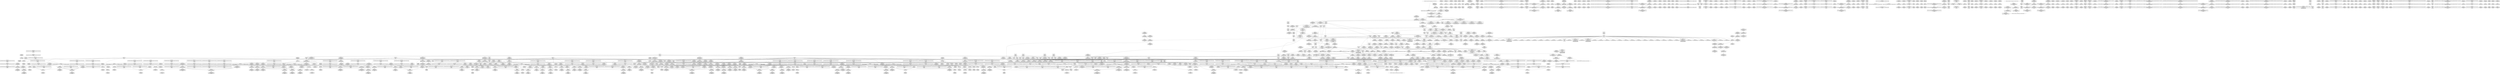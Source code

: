 digraph {
	CE0x507dc90 [shape=record,shape=Mrecord,label="{CE0x507dc90|__rcu_read_lock:tmp|*SummSource*}"]
	CE0x511fd20 [shape=record,shape=Mrecord,label="{CE0x511fd20|__rcu_read_unlock:bb|*SummSink*}"]
	CE0x517b770 [shape=record,shape=Mrecord,label="{CE0x517b770|__preempt_count_sub:entry|*SummSource*}"]
	CE0x510b2a0 [shape=record,shape=Mrecord,label="{CE0x510b2a0|task_sid:call3|security/selinux/hooks.c,208|*SummSource*}"]
	CE0x5071030 [shape=record,shape=Mrecord,label="{CE0x5071030|sock_has_perm:tmp1}"]
	CE0x50d7240 [shape=record,shape=Mrecord,label="{CE0x50d7240|task_sid:tmp23|security/selinux/hooks.c,208}"]
	CE0x5101420 [shape=record,shape=Mrecord,label="{CE0x5101420|i64*_getelementptr_inbounds_(_2_x_i64_,_2_x_i64_*___llvm_gcov_ctr131,_i64_0,_i64_1)|*Constant*|*SummSink*}"]
	CE0x5179d70 [shape=record,shape=Mrecord,label="{CE0x5179d70|__rcu_read_unlock:do.end}"]
	CE0x5136f30 [shape=record,shape=Mrecord,label="{CE0x5136f30|rcu_read_lock:tmp16|include/linux/rcupdate.h,882|*SummSink*}"]
	CE0x50a5250 [shape=record,shape=Mrecord,label="{CE0x50a5250|_ret_i32_%retval.0,_!dbg_!27728|security/selinux/avc.c,775}"]
	CE0x5083a00 [shape=record,shape=Mrecord,label="{CE0x5083a00|sock_has_perm:tmp9|security/selinux/hooks.c,3969|*SummSource*}"]
	CE0x510c4b0 [shape=record,shape=Mrecord,label="{CE0x510c4b0|task_sid:tmp14|security/selinux/hooks.c,208|*SummSource*}"]
	CE0x50d8e20 [shape=record,shape=Mrecord,label="{CE0x50d8e20|__preempt_count_sub:tmp1|*SummSink*}"]
	CE0x5079710 [shape=record,shape=Mrecord,label="{CE0x5079710|sock_has_perm:bb}"]
	CE0x5133e50 [shape=record,shape=Mrecord,label="{CE0x5133e50|rcu_read_lock:call3|include/linux/rcupdate.h,882|*SummSink*}"]
	CE0x5128620 [shape=record,shape=Mrecord,label="{CE0x5128620|rcu_read_unlock:tobool1|include/linux/rcupdate.h,933|*SummSource*}"]
	CE0x5066a90 [shape=record,shape=Mrecord,label="{CE0x5066a90|cred_sid:tmp5|security/selinux/hooks.c,196|*SummSource*}"]
	CE0x5079410 [shape=record,shape=Mrecord,label="{CE0x5079410|task_sid:do.body5|*SummSink*}"]
	CE0x5100830 [shape=record,shape=Mrecord,label="{CE0x5100830|task_sid:bb|*SummSource*}"]
	CE0x50daf20 [shape=record,shape=Mrecord,label="{CE0x50daf20|__preempt_count_add:tmp7|./arch/x86/include/asm/preempt.h,73|*SummSource*}"]
	CE0x50d68a0 [shape=record,shape=Mrecord,label="{CE0x50d68a0|task_sid:tmp20|security/selinux/hooks.c,208|*SummSource*}"]
	CE0x5091430 [shape=record,shape=Mrecord,label="{CE0x5091430|task_sid:tmp3|*SummSink*}"]
	CE0x5190af0 [shape=record,shape=Mrecord,label="{CE0x5190af0|GLOBAL:__preempt_count|Global_var:__preempt_count}"]
	CE0x5068510 [shape=record,shape=Mrecord,label="{CE0x5068510|GLOBAL:lock_release|*Constant*|*SummSource*}"]
	CE0x50ffd40 [shape=record,shape=Mrecord,label="{CE0x50ffd40|rcu_read_lock:call|include/linux/rcupdate.h,882|*SummSource*}"]
	CE0x5188680 [shape=record,shape=Mrecord,label="{CE0x5188680|i64*_getelementptr_inbounds_(_4_x_i64_,_4_x_i64_*___llvm_gcov_ctr128,_i64_0,_i64_0)|*Constant*}"]
	CE0x50d8650 [shape=record,shape=Mrecord,label="{CE0x50d8650|__preempt_count_sub:tmp4|./arch/x86/include/asm/preempt.h,77}"]
	CE0x51023f0 [shape=record,shape=Mrecord,label="{CE0x51023f0|rcu_read_lock:do.end}"]
	CE0x510e2f0 [shape=record,shape=Mrecord,label="{CE0x510e2f0|_call_void_lockdep_rcu_suspicious(i8*_getelementptr_inbounds_(_25_x_i8_,_25_x_i8_*_.str3,_i32_0,_i32_0),_i32_208,_i8*_getelementptr_inbounds_(_41_x_i8_,_41_x_i8_*_.str44,_i32_0,_i32_0))_#10,_!dbg_!27732|security/selinux/hooks.c,208|*SummSink*}"]
	CE0x518e610 [shape=record,shape=Mrecord,label="{CE0x518e610|rcu_lock_release:indirectgoto|*SummSource*}"]
	CE0x5121100 [shape=record,shape=Mrecord,label="{CE0x5121100|task_sid:tmp27|security/selinux/hooks.c,208|*SummSource*}"]
	CE0x50a35b0 [shape=record,shape=Mrecord,label="{CE0x50a35b0|GLOBAL:rcu_read_lock|*Constant*|*SummSource*}"]
	CE0x5115c70 [shape=record,shape=Mrecord,label="{CE0x5115c70|__rcu_read_lock:tmp}"]
	CE0x5143860 [shape=record,shape=Mrecord,label="{CE0x5143860|rcu_lock_acquire:tmp2|*SummSink*}"]
	CE0x50e0010 [shape=record,shape=Mrecord,label="{CE0x50e0010|sock_has_perm:tmp11|security/selinux/hooks.c,3970|*SummSink*}"]
	CE0x50f16c0 [shape=record,shape=Mrecord,label="{CE0x50f16c0|sock_has_perm:tmp5|security/selinux/hooks.c,3966|*SummSource*}"]
	CE0x512bac0 [shape=record,shape=Mrecord,label="{CE0x512bac0|i64*_getelementptr_inbounds_(_4_x_i64_,_4_x_i64_*___llvm_gcov_ctr128,_i64_0,_i64_2)|*Constant*}"]
	CE0x51096a0 [shape=record,shape=Mrecord,label="{CE0x51096a0|task_sid:tobool|security/selinux/hooks.c,208}"]
	CE0x51227f0 [shape=record,shape=Mrecord,label="{CE0x51227f0|_ret_i32_%tmp6,_!dbg_!27716|security/selinux/hooks.c,197|*SummSource*}"]
	CE0x50e2420 [shape=record,shape=Mrecord,label="{CE0x50e2420|sock_has_perm:net1|security/selinux/hooks.c,3973}"]
	CE0x50ee210 [shape=record,shape=Mrecord,label="{CE0x50ee210|i64_0|*Constant*}"]
	CE0x5109a80 [shape=record,shape=Mrecord,label="{CE0x5109a80|i64*_getelementptr_inbounds_(_2_x_i64_,_2_x_i64_*___llvm_gcov_ctr131,_i64_0,_i64_0)|*Constant*|*SummSource*}"]
	CE0x5136090 [shape=record,shape=Mrecord,label="{CE0x5136090|rcu_read_lock:tmp13|include/linux/rcupdate.h,882|*SummSink*}"]
	CE0x5142680 [shape=record,shape=Mrecord,label="{CE0x5142680|_ret_void,_!dbg_!27720|./arch/x86/include/asm/preempt.h,78}"]
	CE0x5113cc0 [shape=record,shape=Mrecord,label="{CE0x5113cc0|__rcu_read_lock:bb}"]
	CE0x506f030 [shape=record,shape=Mrecord,label="{CE0x506f030|i32_0|*Constant*|*SummSource*}"]
	CE0x50e6000 [shape=record,shape=Mrecord,label="{CE0x50e6000|rcu_read_lock:tmp8|include/linux/rcupdate.h,882|*SummSource*}"]
	CE0x5062780 [shape=record,shape=Mrecord,label="{CE0x5062780|__rcu_read_lock:entry}"]
	CE0x5120d20 [shape=record,shape=Mrecord,label="{CE0x5120d20|task_sid:tmp26|security/selinux/hooks.c,208|*SummSource*}"]
	CE0x5110850 [shape=record,shape=Mrecord,label="{CE0x5110850|rcu_lock_acquire:map|Function::rcu_lock_acquire&Arg::map::}"]
	CE0x5081d30 [shape=record,shape=Mrecord,label="{CE0x5081d30|task_sid:if.end}"]
	CE0x5127360 [shape=record,shape=Mrecord,label="{CE0x5127360|__rcu_read_unlock:tmp5|include/linux/rcupdate.h,244|*SummSource*}"]
	CE0x5117490 [shape=record,shape=Mrecord,label="{CE0x5117490|__preempt_count_add:tmp1|*SummSink*}"]
	CE0x5133520 [shape=record,shape=Mrecord,label="{CE0x5133520|rcu_read_lock:tmp11|include/linux/rcupdate.h,882|*SummSink*}"]
	CE0x512b940 [shape=record,shape=Mrecord,label="{CE0x512b940|_call_void_mcount()_#3|*SummSource*}"]
	CE0x507f810 [shape=record,shape=Mrecord,label="{CE0x507f810|i64*_getelementptr_inbounds_(_6_x_i64_,_6_x_i64_*___llvm_gcov_ctr327,_i64_0,_i64_0)|*Constant*}"]
	CE0x517e3e0 [shape=record,shape=Mrecord,label="{CE0x517e3e0|__preempt_count_add:bb|*SummSource*}"]
	CE0x5104db0 [shape=record,shape=Mrecord,label="{CE0x5104db0|i64*_getelementptr_inbounds_(_2_x_i64_,_2_x_i64_*___llvm_gcov_ctr131,_i64_0,_i64_1)|*Constant*|*SummSource*}"]
	CE0x5125a60 [shape=record,shape=Mrecord,label="{CE0x5125a60|rcu_read_unlock:tmp1}"]
	CE0x506dde0 [shape=record,shape=Mrecord,label="{CE0x506dde0|sock_has_perm:tmp|*SummSource*}"]
	CE0x5189390 [shape=record,shape=Mrecord,label="{CE0x5189390|rcu_lock_release:bb}"]
	CE0x5079810 [shape=record,shape=Mrecord,label="{CE0x5079810|selinux_socket_listen:call1|security/selinux/hooks.c,4189|*SummSink*}"]
	CE0x507c540 [shape=record,shape=Mrecord,label="{CE0x507c540|sock_has_perm:bb|*SummSource*}"]
	CE0x5152310 [shape=record,shape=Mrecord,label="{CE0x5152310|_call_void_lockdep_rcu_suspicious(i8*_getelementptr_inbounds_(_25_x_i8_,_25_x_i8_*_.str45,_i32_0,_i32_0),_i32_934,_i8*_getelementptr_inbounds_(_44_x_i8_,_44_x_i8_*_.str47,_i32_0,_i32_0))_#10,_!dbg_!27726|include/linux/rcupdate.h,933|*SummSink*}"]
	CE0x507b150 [shape=record,shape=Mrecord,label="{CE0x507b150|GLOBAL:current_task|Global_var:current_task|*SummSource*}"]
	CE0x5138e00 [shape=record,shape=Mrecord,label="{CE0x5138e00|i8*_getelementptr_inbounds_(_42_x_i8_,_42_x_i8_*_.str46,_i32_0,_i32_0)|*Constant*|*SummSource*}"]
	CE0x50fd1e0 [shape=record,shape=Mrecord,label="{CE0x50fd1e0|task_sid:tmp9|security/selinux/hooks.c,208|*SummSource*}"]
	CE0x5091b30 [shape=record,shape=Mrecord,label="{CE0x5091b30|_call_void___rcu_read_lock()_#10,_!dbg_!27710|include/linux/rcupdate.h,879|*SummSource*}"]
	CE0x513dfa0 [shape=record,shape=Mrecord,label="{CE0x513dfa0|rcu_lock_release:tmp|*SummSource*}"]
	CE0x51bcdc0 [shape=record,shape=Mrecord,label="{CE0x51bcdc0|__preempt_count_sub:tmp|*SummSource*}"]
	CE0x50e9430 [shape=record,shape=Mrecord,label="{CE0x50e9430|8:_%struct.sock*,_:_SCME_34,35_}"]
	CE0x5108180 [shape=record,shape=Mrecord,label="{CE0x5108180|_call_void___rcu_read_lock()_#10,_!dbg_!27710|include/linux/rcupdate.h,879|*SummSink*}"]
	CE0x514a7a0 [shape=record,shape=Mrecord,label="{CE0x514a7a0|i64*_getelementptr_inbounds_(_4_x_i64_,_4_x_i64_*___llvm_gcov_ctr130,_i64_0,_i64_1)|*Constant*|*SummSink*}"]
	CE0x508ace0 [shape=record,shape=Mrecord,label="{CE0x508ace0|i64_6|*Constant*}"]
	CE0x5132180 [shape=record,shape=Mrecord,label="{CE0x5132180|__preempt_count_sub:do.end|*SummSink*}"]
	CE0x510c0c0 [shape=record,shape=Mrecord,label="{CE0x510c0c0|i64_7|*Constant*|*SummSource*}"]
	CE0x5081bc0 [shape=record,shape=Mrecord,label="{CE0x5081bc0|task_sid:land.lhs.true2|*SummSource*}"]
	CE0x50662e0 [shape=record,shape=Mrecord,label="{CE0x50662e0|task_sid:tmp1}"]
	CE0x50fb280 [shape=record,shape=Mrecord,label="{CE0x50fb280|i64*_getelementptr_inbounds_(_11_x_i64_,_11_x_i64_*___llvm_gcov_ctr127,_i64_0,_i64_1)|*Constant*}"]
	CE0x506c460 [shape=record,shape=Mrecord,label="{CE0x506c460|i32_5|*Constant*|*SummSink*}"]
	CE0x50e9c80 [shape=record,shape=Mrecord,label="{CE0x50e9c80|8:_%struct.sock*,_:_SCME_41,42_}"]
	CE0x50e7470 [shape=record,shape=Mrecord,label="{CE0x50e7470|i64*_getelementptr_inbounds_(_6_x_i64_,_6_x_i64_*___llvm_gcov_ctr327,_i64_0,_i64_5)|*Constant*}"]
	CE0x5126b10 [shape=record,shape=Mrecord,label="{CE0x5126b10|_call_void_mcount()_#3}"]
	CE0x5130cd0 [shape=record,shape=Mrecord,label="{CE0x5130cd0|rcu_read_lock:tmp4|include/linux/rcupdate.h,882|*SummSink*}"]
	CE0x509d7b0 [shape=record,shape=Mrecord,label="{CE0x509d7b0|_ret_i32_%call1,_!dbg_!27716|security/selinux/hooks.c,4189}"]
	CE0x50a36d0 [shape=record,shape=Mrecord,label="{CE0x50a36d0|rcu_read_lock:entry}"]
	CE0x513b700 [shape=record,shape=Mrecord,label="{CE0x513b700|rcu_read_lock:tmp20|include/linux/rcupdate.h,882|*SummSink*}"]
	CE0x50fc150 [shape=record,shape=Mrecord,label="{CE0x50fc150|i32_0|*Constant*}"]
	CE0x50a7c10 [shape=record,shape=Mrecord,label="{CE0x50a7c10|task_sid:do.body|*SummSink*}"]
	CE0x5149a00 [shape=record,shape=Mrecord,label="{CE0x5149a00|rcu_read_unlock:tmp12|include/linux/rcupdate.h,933}"]
	"CONST[source:0(mediator),value:2(dynamic)][purpose:{subject}][SnkIdx:0]"
	CE0x5188470 [shape=record,shape=Mrecord,label="{CE0x5188470|__rcu_read_lock:do.body|*SummSink*}"]
	CE0x5105bb0 [shape=record,shape=Mrecord,label="{CE0x5105bb0|cred_sid:tmp1|*SummSource*}"]
	CE0x5109c80 [shape=record,shape=Mrecord,label="{CE0x5109c80|cred_sid:tmp}"]
	CE0x50ad4c0 [shape=record,shape=Mrecord,label="{CE0x50ad4c0|sock_has_perm:tmp14|security/selinux/hooks.c,3972|*SummSource*}"]
	CE0x509fb70 [shape=record,shape=Mrecord,label="{CE0x509fb70|%struct.task_struct*_(%struct.task_struct**)*_asm_movq_%gs:$_1:P_,$0_,_r,im,_dirflag_,_fpsr_,_flags_|*SummSource*}"]
	CE0x50a9330 [shape=record,shape=Mrecord,label="{CE0x50a9330|task_sid:tmp10|security/selinux/hooks.c,208|*SummSource*}"]
	CE0x50615b0 [shape=record,shape=Mrecord,label="{CE0x50615b0|i64*_getelementptr_inbounds_(_2_x_i64_,_2_x_i64_*___llvm_gcov_ctr359,_i64_0,_i64_0)|*Constant*}"]
	CE0x5080930 [shape=record,shape=Mrecord,label="{CE0x5080930|selinux_socket_listen:call|security/selinux/hooks.c,4189}"]
	CE0x51373b0 [shape=record,shape=Mrecord,label="{CE0x51373b0|i64*_getelementptr_inbounds_(_11_x_i64_,_11_x_i64_*___llvm_gcov_ctr127,_i64_0,_i64_8)|*Constant*|*SummSource*}"]
	CE0x50ef380 [shape=record,shape=Mrecord,label="{CE0x50ef380|GLOBAL:__llvm_gcov_ctr327|Global_var:__llvm_gcov_ctr327|*SummSink*}"]
	CE0x5177250 [shape=record,shape=Mrecord,label="{CE0x5177250|rcu_lock_release:tmp7}"]
	CE0x511a620 [shape=record,shape=Mrecord,label="{CE0x511a620|i64*_getelementptr_inbounds_(_4_x_i64_,_4_x_i64_*___llvm_gcov_ctr130,_i64_0,_i64_3)|*Constant*}"]
	CE0x51777f0 [shape=record,shape=Mrecord,label="{CE0x51777f0|i8*_undef|*Constant*}"]
	CE0x50e2890 [shape=record,shape=Mrecord,label="{CE0x50e2890|sock_has_perm:u2|security/selinux/hooks.c,3974}"]
	CE0x511fc80 [shape=record,shape=Mrecord,label="{CE0x511fc80|i64*_getelementptr_inbounds_(_4_x_i64_,_4_x_i64_*___llvm_gcov_ctr129,_i64_0,_i64_1)|*Constant*}"]
	CE0x51b8fd0 [shape=record,shape=Mrecord,label="{CE0x51b8fd0|__preempt_count_add:tmp3|*SummSink*}"]
	CE0x50e6380 [shape=record,shape=Mrecord,label="{CE0x50e6380|rcu_read_lock:tmp8|include/linux/rcupdate.h,882|*SummSink*}"]
	CE0x508b2c0 [shape=record,shape=Mrecord,label="{CE0x508b2c0|rcu_read_unlock:call3|include/linux/rcupdate.h,933}"]
	CE0x506b310 [shape=record,shape=Mrecord,label="{CE0x506b310|selinux_socket_listen:tmp3|*SummSource*}"]
	CE0x51904b0 [shape=record,shape=Mrecord,label="{CE0x51904b0|__preempt_count_sub:tmp2|*SummSource*}"]
	CE0x514bf90 [shape=record,shape=Mrecord,label="{CE0x514bf90|rcu_lock_acquire:tmp4|include/linux/rcupdate.h,418|*SummSource*}"]
	CE0x5146960 [shape=record,shape=Mrecord,label="{CE0x5146960|GLOBAL:__preempt_count_add|*Constant*|*SummSink*}"]
	CE0x5129b40 [shape=record,shape=Mrecord,label="{CE0x5129b40|GLOBAL:__llvm_gcov_ctr127|Global_var:__llvm_gcov_ctr127}"]
	CE0x50eb860 [shape=record,shape=Mrecord,label="{CE0x50eb860|task_sid:task|Function::task_sid&Arg::task::|*SummSink*}"]
	CE0x51427a0 [shape=record,shape=Mrecord,label="{CE0x51427a0|__preempt_count_sub:val|Function::__preempt_count_sub&Arg::val::}"]
	CE0x517e0d0 [shape=record,shape=Mrecord,label="{CE0x517e0d0|__rcu_read_unlock:tmp7|include/linux/rcupdate.h,245|*SummSink*}"]
	CE0x51051c0 [shape=record,shape=Mrecord,label="{CE0x51051c0|rcu_read_lock:if.then|*SummSource*}"]
	CE0x50e97c0 [shape=record,shape=Mrecord,label="{CE0x50e97c0|8:_%struct.sock*,_:_SCME_37,38_}"]
	CE0x5145ba0 [shape=record,shape=Mrecord,label="{CE0x5145ba0|rcu_read_unlock:land.lhs.true2|*SummSource*}"]
	CE0x5126010 [shape=record,shape=Mrecord,label="{CE0x5126010|rcu_read_lock:land.lhs.true2|*SummSource*}"]
	CE0x5176f80 [shape=record,shape=Mrecord,label="{CE0x5176f80|rcu_lock_release:tmp2}"]
	CE0x5090a60 [shape=record,shape=Mrecord,label="{CE0x5090a60|cred_sid:tmp4|*LoadInst*|security/selinux/hooks.c,196}"]
	CE0x506b420 [shape=record,shape=Mrecord,label="{CE0x506b420|sock_has_perm:tmp8|security/selinux/hooks.c,3969|*SummSink*}"]
	CE0x50fdec0 [shape=record,shape=Mrecord,label="{CE0x50fdec0|_ret_void,_!dbg_!27717|include/linux/rcupdate.h,240}"]
	CE0x513e170 [shape=record,shape=Mrecord,label="{CE0x513e170|i64*_getelementptr_inbounds_(_4_x_i64_,_4_x_i64_*___llvm_gcov_ctr130,_i64_0,_i64_0)|*Constant*|*SummSink*}"]
	CE0x510ad30 [shape=record,shape=Mrecord,label="{CE0x510ad30|task_sid:tmp13|security/selinux/hooks.c,208|*SummSource*}"]
	CE0x5144520 [shape=record,shape=Mrecord,label="{CE0x5144520|_call_void_mcount()_#3|*SummSink*}"]
	"CONST[source:2(external),value:2(dynamic)][purpose:{subject}][SrcIdx:4]"
	CE0x50e9ee0 [shape=record,shape=Mrecord,label="{CE0x50e9ee0|8:_%struct.sock*,_:_SCME_43,44_}"]
	CE0x50f1ab0 [shape=record,shape=Mrecord,label="{CE0x50f1ab0|i8_0|*Constant*|*SummSource*}"]
	CE0x5115130 [shape=record,shape=Mrecord,label="{CE0x5115130|rcu_lock_acquire:tmp5|include/linux/rcupdate.h,418|*SummSink*}"]
	CE0x517b420 [shape=record,shape=Mrecord,label="{CE0x517b420|i64*_getelementptr_inbounds_(_4_x_i64_,_4_x_i64_*___llvm_gcov_ctr133,_i64_0,_i64_2)|*Constant*}"]
	CE0x50e13d0 [shape=record,shape=Mrecord,label="{CE0x50e13d0|sock_has_perm:u|security/selinux/hooks.c,3973}"]
	CE0x50f4210 [shape=record,shape=Mrecord,label="{CE0x50f4210|i64_5|*Constant*}"]
	CE0x5066bd0 [shape=record,shape=Mrecord,label="{CE0x5066bd0|i32_1|*Constant*}"]
	CE0x513d340 [shape=record,shape=Mrecord,label="{CE0x513d340|rcu_read_unlock:tmp15|include/linux/rcupdate.h,933|*SummSink*}"]
	CE0x50d3b00 [shape=record,shape=Mrecord,label="{CE0x50d3b00|i8*_getelementptr_inbounds_(_41_x_i8_,_41_x_i8_*_.str44,_i32_0,_i32_0)|*Constant*|*SummSink*}"]
	CE0x50fd4f0 [shape=record,shape=Mrecord,label="{CE0x50fd4f0|rcu_read_unlock:do.end}"]
	CE0x51149f0 [shape=record,shape=Mrecord,label="{CE0x51149f0|rcu_lock_acquire:tmp5|include/linux/rcupdate.h,418}"]
	CE0x50e3d00 [shape=record,shape=Mrecord,label="{CE0x50e3d00|sock_has_perm:sid5|security/selinux/hooks.c,3976}"]
	CE0x50ddac0 [shape=record,shape=Mrecord,label="{CE0x50ddac0|__preempt_count_sub:do.body}"]
	CE0x50ea730 [shape=record,shape=Mrecord,label="{CE0x50ea730|8:_%struct.sock*,_:_SCME_50,51_}"]
	CE0x628ce60 [shape=record,shape=Mrecord,label="{CE0x628ce60|sock_has_perm:entry}"]
	CE0x507c5e0 [shape=record,shape=Mrecord,label="{CE0x507c5e0|sock_has_perm:bb|*SummSink*}"]
	CE0x50a3010 [shape=record,shape=Mrecord,label="{CE0x50a3010|_call_void_asm_sideeffect_,_memory_,_dirflag_,_fpsr_,_flags_()_#3,_!dbg_!27714,_!srcloc_!27715|include/linux/rcupdate.h,239|*SummSource*}"]
	CE0x5079970 [shape=record,shape=Mrecord,label="{CE0x5079970|selinux_socket_listen:tmp4|*LoadInst*|security/selinux/hooks.c,4189|*SummSource*}"]
	CE0x50edd70 [shape=record,shape=Mrecord,label="{CE0x50edd70|sock_has_perm:tmp6|security/selinux/hooks.c,3969}"]
	CE0x518c210 [shape=record,shape=Mrecord,label="{CE0x518c210|__rcu_read_lock:tmp3|*SummSource*}"]
	CE0x51877d0 [shape=record,shape=Mrecord,label="{CE0x51877d0|__preempt_count_add:do.body}"]
	CE0x512aea0 [shape=record,shape=Mrecord,label="{CE0x512aea0|_ret_void,_!dbg_!27717|include/linux/rcupdate.h,419|*SummSource*}"]
	CE0x5120080 [shape=record,shape=Mrecord,label="{CE0x5120080|i64_1|*Constant*}"]
	CE0x511c350 [shape=record,shape=Mrecord,label="{CE0x511c350|__rcu_read_lock:tmp1|*SummSource*}"]
	CE0x5106550 [shape=record,shape=Mrecord,label="{CE0x5106550|_call_void_mcount()_#3|*SummSink*}"]
	CE0x5080860 [shape=record,shape=Mrecord,label="{CE0x5080860|GLOBAL:sock_has_perm|*Constant*}"]
	CE0x5126600 [shape=record,shape=Mrecord,label="{CE0x5126600|cred_sid:tmp6|security/selinux/hooks.c,197|*SummSource*}"]
	CE0x510c920 [shape=record,shape=Mrecord,label="{CE0x510c920|task_sid:tmp15|security/selinux/hooks.c,208|*SummSource*}"]
	CE0x51280e0 [shape=record,shape=Mrecord,label="{CE0x51280e0|i64*_getelementptr_inbounds_(_4_x_i64_,_4_x_i64_*___llvm_gcov_ctr128,_i64_0,_i64_3)|*Constant*|*SummSource*}"]
	CE0x507d600 [shape=record,shape=Mrecord,label="{CE0x507d600|__rcu_read_lock:tmp5|include/linux/rcupdate.h,239}"]
	CE0x50e3440 [shape=record,shape=Mrecord,label="{CE0x50e3440|sock_has_perm:tmp15|security/selinux/hooks.c,3974|*SummSink*}"]
	CE0x5060b60 [shape=record,shape=Mrecord,label="{CE0x5060b60|_ret_%struct.task_struct*_%tmp4,_!dbg_!27714|./arch/x86/include/asm/current.h,14}"]
	CE0x514cfa0 [shape=record,shape=Mrecord,label="{CE0x514cfa0|__rcu_read_lock:tmp7|include/linux/rcupdate.h,240}"]
	CE0x5150f50 [shape=record,shape=Mrecord,label="{CE0x5150f50|rcu_read_unlock:tmp21|include/linux/rcupdate.h,935|*SummSink*}"]
	CE0x511b000 [shape=record,shape=Mrecord,label="{CE0x511b000|i64_ptrtoint_(i8*_blockaddress(_rcu_lock_acquire,_%__here)_to_i64)|*Constant*|*SummSource*}"]
	CE0x5127200 [shape=record,shape=Mrecord,label="{CE0x5127200|rcu_read_unlock:tmp|*SummSink*}"]
	CE0x50ada10 [shape=record,shape=Mrecord,label="{CE0x50ada10|sock_has_perm:type|security/selinux/hooks.c,3972|*SummSource*}"]
	CE0x505f7e0 [shape=record,shape=Mrecord,label="{CE0x505f7e0|selinux_socket_listen:sk|security/selinux/hooks.c,4189|*SummSink*}"]
	CE0x50e4dc0 [shape=record,shape=Mrecord,label="{CE0x50e4dc0|i32_4|*Constant*|*SummSink*}"]
	CE0x50a3fd0 [shape=record,shape=Mrecord,label="{CE0x50a3fd0|task_sid:tmp5|security/selinux/hooks.c,208|*SummSource*}"]
	CE0x510fd80 [shape=record,shape=Mrecord,label="{CE0x510fd80|task_sid:tmp19|security/selinux/hooks.c,208}"]
	CE0x50603d0 [shape=record,shape=Mrecord,label="{CE0x50603d0|selinux_socket_listen:tmp|*SummSink*}"]
	CE0x6e23b00 [shape=record,shape=Mrecord,label="{CE0x6e23b00|sock_has_perm:task|Function::sock_has_perm&Arg::task::|*SummSink*}"]
	CE0x51b9650 [shape=record,shape=Mrecord,label="{CE0x51b9650|__preempt_count_sub:tmp3|*SummSink*}"]
	CE0x512ab30 [shape=record,shape=Mrecord,label="{CE0x512ab30|GLOBAL:rcu_read_unlock.__warned|Global_var:rcu_read_unlock.__warned|*SummSink*}"]
	CE0x510ef70 [shape=record,shape=Mrecord,label="{CE0x510ef70|i8*_getelementptr_inbounds_(_25_x_i8_,_25_x_i8_*_.str3,_i32_0,_i32_0)|*Constant*|*SummSink*}"]
	CE0x507dda0 [shape=record,shape=Mrecord,label="{CE0x507dda0|i64*_getelementptr_inbounds_(_2_x_i64_,_2_x_i64_*___llvm_gcov_ctr98,_i64_0,_i64_0)|*Constant*|*SummSink*}"]
	CE0x50a6e80 [shape=record,shape=Mrecord,label="{CE0x50a6e80|task_sid:tmp1|*SummSink*}"]
	CE0x634ae10 [shape=record,shape=Mrecord,label="{CE0x634ae10|32:_%struct.sock*,_:_CRE_16,24_|*MultipleSource*|Function::selinux_socket_listen&Arg::sock::|security/selinux/hooks.c,4189}"]
	CE0x50713d0 [shape=record,shape=Mrecord,label="{CE0x50713d0|i32_2|*Constant*|*SummSink*}"]
	CE0x513b870 [shape=record,shape=Mrecord,label="{CE0x513b870|rcu_read_lock:tmp21|include/linux/rcupdate.h,884}"]
	CE0x5141020 [shape=record,shape=Mrecord,label="{CE0x5141020|__rcu_read_lock:do.end|*SummSource*}"]
	CE0x50f14a0 [shape=record,shape=Mrecord,label="{CE0x50f14a0|sock_has_perm:tmp4|security/selinux/hooks.c,3966|*SummSink*}"]
	CE0x5128a30 [shape=record,shape=Mrecord,label="{CE0x5128a30|rcu_read_lock:tmp7|include/linux/rcupdate.h,882}"]
	CE0x5113bc0 [shape=record,shape=Mrecord,label="{CE0x5113bc0|_ret_void,_!dbg_!27717|include/linux/rcupdate.h,245|*SummSink*}"]
	CE0x5104f10 [shape=record,shape=Mrecord,label="{CE0x5104f10|rcu_read_lock:do.body|*SummSource*}"]
	CE0x518d2e0 [shape=record,shape=Mrecord,label="{CE0x518d2e0|rcu_lock_release:tmp4|include/linux/rcupdate.h,423|*SummSink*}"]
	CE0x5129a40 [shape=record,shape=Mrecord,label="{CE0x5129a40|rcu_lock_release:tmp|*SummSink*}"]
	CE0x5066f80 [shape=record,shape=Mrecord,label="{CE0x5066f80|_call_void_mcount()_#3}"]
	CE0x5122be0 [shape=record,shape=Mrecord,label="{CE0x5122be0|GLOBAL:rcu_read_unlock|*Constant*}"]
	CE0x507f930 [shape=record,shape=Mrecord,label="{CE0x507f930|i64*_getelementptr_inbounds_(_6_x_i64_,_6_x_i64_*___llvm_gcov_ctr327,_i64_0,_i64_0)|*Constant*|*SummSource*}"]
	CE0x50ecda0 [shape=record,shape=Mrecord,label="{CE0x50ecda0|i32_8|*Constant*}"]
	CE0x5187f70 [shape=record,shape=Mrecord,label="{CE0x5187f70|void_(i32*,_i32,_i32*)*_asm_addl_$1,_%gs:$0_,_*m,ri,*m,_dirflag_,_fpsr_,_flags_}"]
	CE0x50e8940 [shape=record,shape=Mrecord,label="{CE0x50e8940|8:_%struct.sock*,_:_SCME_25,26_}"]
	CE0x50dde00 [shape=record,shape=Mrecord,label="{CE0x50dde00|i64*_getelementptr_inbounds_(_4_x_i64_,_4_x_i64_*___llvm_gcov_ctr135,_i64_0,_i64_3)|*Constant*|*SummSink*}"]
	CE0x505e570 [shape=record,shape=Mrecord,label="{CE0x505e570|selinux_socket_listen:tmp2|*SummSource*}"]
	CE0x508b730 [shape=record,shape=Mrecord,label="{CE0x508b730|rcu_read_unlock:call3|include/linux/rcupdate.h,933|*SummSink*}"]
	CE0x517d9b0 [shape=record,shape=Mrecord,label="{CE0x517d9b0|__preempt_count_add:bb}"]
	CE0x50a2020 [shape=record,shape=Mrecord,label="{CE0x50a2020|rcu_lock_acquire:indirectgoto|*SummSink*}"]
	CE0x5079340 [shape=record,shape=Mrecord,label="{CE0x5079340|task_sid:do.body5|*SummSource*}"]
	CE0x51288c0 [shape=record,shape=Mrecord,label="{CE0x51288c0|rcu_read_lock:tmp6|include/linux/rcupdate.h,882|*SummSink*}"]
	CE0x51010f0 [shape=record,shape=Mrecord,label="{CE0x51010f0|i32_77|*Constant*|*SummSink*}"]
	CE0x51aa1e0 [shape=record,shape=Mrecord,label="{CE0x51aa1e0|_call_void_mcount()_#3|*SummSink*}"]
	CE0x5060ed0 [shape=record,shape=Mrecord,label="{CE0x5060ed0|selinux_socket_listen:sk|security/selinux/hooks.c,4189}"]
	CE0x50e98f0 [shape=record,shape=Mrecord,label="{CE0x50e98f0|8:_%struct.sock*,_:_SCME_38,39_}"]
	CE0x513c110 [shape=record,shape=Mrecord,label="{CE0x513c110|i64*_getelementptr_inbounds_(_11_x_i64_,_11_x_i64_*___llvm_gcov_ctr127,_i64_0,_i64_10)|*Constant*|*SummSink*}"]
	CE0x50a9840 [shape=record,shape=Mrecord,label="{CE0x50a9840|task_sid:tmp11|security/selinux/hooks.c,208|*SummSink*}"]
	CE0x5109be0 [shape=record,shape=Mrecord,label="{CE0x5109be0|i64*_getelementptr_inbounds_(_2_x_i64_,_2_x_i64_*___llvm_gcov_ctr131,_i64_0,_i64_0)|*Constant*|*SummSink*}"]
	CE0x5104a20 [shape=record,shape=Mrecord,label="{CE0x5104a20|rcu_read_unlock:call|include/linux/rcupdate.h,933|*SummSource*}"]
	CE0x513f630 [shape=record,shape=Mrecord,label="{CE0x513f630|rcu_lock_acquire:tmp|*SummSource*}"]
	CE0x50ea600 [shape=record,shape=Mrecord,label="{CE0x50ea600|8:_%struct.sock*,_:_SCME_49,50_}"]
	CE0x512b150 [shape=record,shape=Mrecord,label="{CE0x512b150|GLOBAL:__preempt_count_add|*Constant*}"]
	CE0x517b670 [shape=record,shape=Mrecord,label="{CE0x517b670|GLOBAL:__preempt_count_sub|*Constant*|*SummSink*}"]
	CE0x512a7a0 [shape=record,shape=Mrecord,label="{CE0x512a7a0|rcu_read_lock:tmp4|include/linux/rcupdate.h,882|*SummSource*}"]
	CE0x5189020 [shape=record,shape=Mrecord,label="{CE0x5189020|rcu_lock_release:indirectgoto}"]
	CE0x5121f20 [shape=record,shape=Mrecord,label="{CE0x5121f20|cred_sid:entry}"]
	CE0x508e840 [shape=record,shape=Mrecord,label="{CE0x508e840|task_sid:land.lhs.true|*SummSink*}"]
	CE0x51250f0 [shape=record,shape=Mrecord,label="{CE0x51250f0|rcu_read_lock:bb}"]
	CE0x5090b90 [shape=record,shape=Mrecord,label="{CE0x5090b90|cred_sid:tmp4|*LoadInst*|security/selinux/hooks.c,196|*SummSource*}"]
	CE0x5115a20 [shape=record,shape=Mrecord,label="{CE0x5115a20|__rcu_read_lock:tmp2|*SummSource*}"]
	CE0x50a96c0 [shape=record,shape=Mrecord,label="{CE0x50a96c0|task_sid:tmp12|security/selinux/hooks.c,208}"]
	CE0x51aec70 [shape=record,shape=Mrecord,label="{CE0x51aec70|_call_void_mcount()_#3}"]
	CE0x5107820 [shape=record,shape=Mrecord,label="{CE0x5107820|task_sid:do.end6|*SummSource*}"]
	CE0x50a40b0 [shape=record,shape=Mrecord,label="{CE0x50a40b0|task_sid:tmp5|security/selinux/hooks.c,208|*SummSink*}"]
	CE0x5060110 [shape=record,shape=Mrecord,label="{CE0x5060110|i32_0|*Constant*|*SummSink*}"]
	CE0x5111470 [shape=record,shape=Mrecord,label="{CE0x5111470|_call_void_rcu_lock_release(%struct.lockdep_map*_rcu_lock_map)_#10,_!dbg_!27733|include/linux/rcupdate.h,935|*SummSink*}"]
	CE0x5053620 [shape=record,shape=Mrecord,label="{CE0x5053620|i64_1|*Constant*|*SummSink*}"]
	CE0x5121980 [shape=record,shape=Mrecord,label="{CE0x5121980|task_sid:call7|security/selinux/hooks.c,208|*SummSink*}"]
	CE0x51430c0 [shape=record,shape=Mrecord,label="{CE0x51430c0|rcu_lock_release:tmp1|*SummSink*}"]
	CE0x50847e0 [shape=record,shape=Mrecord,label="{CE0x50847e0|_call_void_mcount()_#3|*SummSink*}"]
	CE0x513f960 [shape=record,shape=Mrecord,label="{CE0x513f960|__preempt_count_add:tmp6|./arch/x86/include/asm/preempt.h,73|*SummSink*}"]
	CE0x5101d00 [shape=record,shape=Mrecord,label="{CE0x5101d00|GLOBAL:task_sid.__warned|Global_var:task_sid.__warned}"]
	CE0x5151720 [shape=record,shape=Mrecord,label="{CE0x5151720|rcu_read_unlock:tmp17|include/linux/rcupdate.h,933|*SummSink*}"]
	CE0x518ba90 [shape=record,shape=Mrecord,label="{CE0x518ba90|i64*_getelementptr_inbounds_(_4_x_i64_,_4_x_i64_*___llvm_gcov_ctr128,_i64_0,_i64_2)|*Constant*|*SummSink*}"]
	CE0x5176d80 [shape=record,shape=Mrecord,label="{CE0x5176d80|rcu_lock_release:tmp6}"]
	CE0x517d000 [shape=record,shape=Mrecord,label="{CE0x517d000|__rcu_read_unlock:tmp2}"]
	CE0x5078d20 [shape=record,shape=Mrecord,label="{CE0x5078d20|COLLAPSED:_GCMRE___llvm_gcov_ctr98_internal_global_2_x_i64_zeroinitializer:_elem_0:default:}"]
	CE0x5130f80 [shape=record,shape=Mrecord,label="{CE0x5130f80|rcu_read_lock:tmp5|include/linux/rcupdate.h,882}"]
	CE0x5138470 [shape=record,shape=Mrecord,label="{CE0x5138470|i32_883|*Constant*}"]
	CE0x50e7100 [shape=record,shape=Mrecord,label="{CE0x50e7100|_ret_i32_%retval.0,_!dbg_!27728|security/selinux/avc.c,775|*SummSource*}"]
	CE0x5102c00 [shape=record,shape=Mrecord,label="{CE0x5102c00|rcu_read_lock:tobool|include/linux/rcupdate.h,882}"]
	CE0x508f990 [shape=record,shape=Mrecord,label="{CE0x508f990|cred_sid:tmp5|security/selinux/hooks.c,196|*SummSink*}"]
	CE0x5108a10 [shape=record,shape=Mrecord,label="{CE0x5108a10|cred_sid:tmp|*SummSource*}"]
	CE0x51378c0 [shape=record,shape=Mrecord,label="{CE0x51378c0|GLOBAL:lockdep_rcu_suspicious|*Constant*}"]
	CE0x51b9710 [shape=record,shape=Mrecord,label="{CE0x51b9710|_call_void_mcount()_#3}"]
	CE0x5152af0 [shape=record,shape=Mrecord,label="{CE0x5152af0|i32_934|*Constant*}"]
	CE0x5142000 [shape=record,shape=Mrecord,label="{CE0x5142000|__rcu_read_lock:tmp6|include/linux/rcupdate.h,240|*SummSource*}"]
	CE0x508e910 [shape=record,shape=Mrecord,label="{CE0x508e910|task_sid:if.then}"]
	CE0x50f9aa0 [shape=record,shape=Mrecord,label="{CE0x50f9aa0|GLOBAL:__llvm_gcov_ctr126|Global_var:__llvm_gcov_ctr126}"]
	CE0x51035f0 [shape=record,shape=Mrecord,label="{CE0x51035f0|cred_sid:sid|security/selinux/hooks.c,197}"]
	CE0x5063890 [shape=record,shape=Mrecord,label="{CE0x5063890|i64_4|*Constant*}"]
	CE0x511cd60 [shape=record,shape=Mrecord,label="{CE0x511cd60|i64*_getelementptr_inbounds_(_4_x_i64_,_4_x_i64_*___llvm_gcov_ctr128,_i64_0,_i64_1)|*Constant*}"]
	CE0x5107150 [shape=record,shape=Mrecord,label="{CE0x5107150|task_sid:tmp4|*LoadInst*|security/selinux/hooks.c,208|*SummSource*}"]
	CE0x507aff0 [shape=record,shape=Mrecord,label="{CE0x507aff0|get_current:tmp4|./arch/x86/include/asm/current.h,14|*SummSink*}"]
	CE0x510d850 [shape=record,shape=Mrecord,label="{CE0x510d850|i64*_getelementptr_inbounds_(_13_x_i64_,_13_x_i64_*___llvm_gcov_ctr126,_i64_0,_i64_8)|*Constant*|*SummSink*}"]
	CE0x505f730 [shape=record,shape=Mrecord,label="{CE0x505f730|_ret_%struct.task_struct*_%tmp4,_!dbg_!27714|./arch/x86/include/asm/current.h,14|*SummSource*}"]
	CE0x506d0a0 [shape=record,shape=Mrecord,label="{CE0x506d0a0|get_current:tmp1|*SummSource*}"]
	CE0x518b930 [shape=record,shape=Mrecord,label="{CE0x518b930|i64*_getelementptr_inbounds_(_4_x_i64_,_4_x_i64_*___llvm_gcov_ctr128,_i64_0,_i64_2)|*Constant*|*SummSource*}"]
	CE0x5179d00 [shape=record,shape=Mrecord,label="{CE0x5179d00|__preempt_count_sub:bb|*SummSource*}"]
	CE0x5139d20 [shape=record,shape=Mrecord,label="{CE0x5139d20|rcu_read_lock:tmp18|include/linux/rcupdate.h,882}"]
	CE0x513d7e0 [shape=record,shape=Mrecord,label="{CE0x513d7e0|rcu_read_unlock:tmp16|include/linux/rcupdate.h,933|*SummSink*}"]
	CE0x51bd360 [shape=record,shape=Mrecord,label="{CE0x51bd360|i64*_getelementptr_inbounds_(_4_x_i64_,_4_x_i64_*___llvm_gcov_ctr129,_i64_0,_i64_0)|*Constant*}"]
	CE0x5067ae0 [shape=record,shape=Mrecord,label="{CE0x5067ae0|get_current:tmp3|*SummSource*}"]
	CE0x5081f70 [shape=record,shape=Mrecord,label="{CE0x5081f70|GLOBAL:rcu_lock_acquire|*Constant*|*SummSource*}"]
	CE0x508b150 [shape=record,shape=Mrecord,label="{CE0x508b150|rcu_read_unlock:tmp12|include/linux/rcupdate.h,933|*SummSink*}"]
	CE0x50f4930 [shape=record,shape=Mrecord,label="{CE0x50f4930|rcu_read_lock:tmp9|include/linux/rcupdate.h,882|*SummSource*}"]
	CE0x5070cb0 [shape=record,shape=Mrecord,label="{CE0x5070cb0|_call_void_mcount()_#3|*SummSource*}"]
	CE0x51086c0 [shape=record,shape=Mrecord,label="{CE0x51086c0|task_sid:call|security/selinux/hooks.c,208|*SummSink*}"]
	CE0x5149c80 [shape=record,shape=Mrecord,label="{CE0x5149c80|rcu_read_unlock:tmp12|include/linux/rcupdate.h,933|*SummSource*}"]
	CE0x506dd70 [shape=record,shape=Mrecord,label="{CE0x506dd70|COLLAPSED:_GCMRE___llvm_gcov_ctr327_internal_global_6_x_i64_zeroinitializer:_elem_0:default:}"]
	CE0x51762a0 [shape=record,shape=Mrecord,label="{CE0x51762a0|i64*_getelementptr_inbounds_(_4_x_i64_,_4_x_i64_*___llvm_gcov_ctr133,_i64_0,_i64_3)|*Constant*}"]
	CE0x5177b30 [shape=record,shape=Mrecord,label="{CE0x5177b30|__rcu_read_unlock:do.body}"]
	CE0x5067870 [shape=record,shape=Mrecord,label="{CE0x5067870|avc_has_perm:tsid|Function::avc_has_perm&Arg::tsid::|*SummSource*}"]
	CE0x50a0d00 [shape=record,shape=Mrecord,label="{CE0x50a0d00|COLLAPSED:_GCMRE_current_task_external_global_%struct.task_struct*:_elem_0:default:}"]
	CE0x50e3120 [shape=record,shape=Mrecord,label="{CE0x50e3120|sock_has_perm:tmp15|security/selinux/hooks.c,3974}"]
	CE0x507e050 [shape=record,shape=Mrecord,label="{CE0x507e050|i32_59|*Constant*|*SummSource*}"]
	CE0x5067be0 [shape=record,shape=Mrecord,label="{CE0x5067be0|get_current:tmp3|*SummSink*}"]
	CE0x50f5470 [shape=record,shape=Mrecord,label="{CE0x50f5470|rcu_read_lock:tmp12|include/linux/rcupdate.h,882}"]
	CE0x50fce10 [shape=record,shape=Mrecord,label="{CE0x50fce10|GLOBAL:task_sid.__warned|Global_var:task_sid.__warned|*SummSink*}"]
	CE0x508bbe0 [shape=record,shape=Mrecord,label="{CE0x508bbe0|rcu_read_lock:tmp14|include/linux/rcupdate.h,882}"]
	CE0x5144720 [shape=record,shape=Mrecord,label="{CE0x5144720|__rcu_read_lock:tmp7|include/linux/rcupdate.h,240|*SummSink*}"]
	CE0x5104a90 [shape=record,shape=Mrecord,label="{CE0x5104a90|rcu_read_unlock:call|include/linux/rcupdate.h,933|*SummSink*}"]
	CE0x5138e70 [shape=record,shape=Mrecord,label="{CE0x5138e70|i8*_getelementptr_inbounds_(_42_x_i8_,_42_x_i8_*_.str46,_i32_0,_i32_0)|*Constant*|*SummSink*}"]
	CE0x50e2490 [shape=record,shape=Mrecord,label="{CE0x50e2490|sock_has_perm:net1|security/selinux/hooks.c,3973|*SummSource*}"]
	CE0x50db480 [shape=record,shape=Mrecord,label="{CE0x50db480|i64*_getelementptr_inbounds_(_4_x_i64_,_4_x_i64_*___llvm_gcov_ctr135,_i64_0,_i64_1)|*Constant*|*SummSource*}"]
	CE0x50d7670 [shape=record,shape=Mrecord,label="{CE0x50d7670|i64*_getelementptr_inbounds_(_13_x_i64_,_13_x_i64_*___llvm_gcov_ctr126,_i64_0,_i64_10)|*Constant*|*SummSink*}"]
	CE0x512a600 [shape=record,shape=Mrecord,label="{CE0x512a600|i64_0|*Constant*}"]
	CE0x50a3d60 [shape=record,shape=Mrecord,label="{CE0x50a3d60|i64_0|*Constant*}"]
	CE0x51333e0 [shape=record,shape=Mrecord,label="{CE0x51333e0|__preempt_count_sub:tmp3|*SummSource*}"]
	CE0x5124fd0 [shape=record,shape=Mrecord,label="{CE0x5124fd0|rcu_read_lock:if.end|*SummSink*}"]
	CE0x5053ad0 [shape=record,shape=Mrecord,label="{CE0x5053ad0|selinux_socket_listen:sock|Function::selinux_socket_listen&Arg::sock::|*SummSource*}"]
	CE0x513b200 [shape=record,shape=Mrecord,label="{CE0x513b200|rcu_read_lock:tmp19|include/linux/rcupdate.h,882|*SummSink*}"]
	CE0x514a630 [shape=record,shape=Mrecord,label="{CE0x514a630|i64*_getelementptr_inbounds_(_4_x_i64_,_4_x_i64_*___llvm_gcov_ctr130,_i64_0,_i64_1)|*Constant*|*SummSource*}"]
	CE0x506b690 [shape=record,shape=Mrecord,label="{CE0x506b690|_call_void_mcount()_#3}"]
	CE0x5110480 [shape=record,shape=Mrecord,label="{CE0x5110480|task_sid:tmp19|security/selinux/hooks.c,208|*SummSink*}"]
	CE0x509e970 [shape=record,shape=Mrecord,label="{CE0x509e970|sock_has_perm:perms|Function::sock_has_perm&Arg::perms::|*SummSink*}"]
	CE0x51434b0 [shape=record,shape=Mrecord,label="{CE0x51434b0|rcu_read_unlock:tmp4|include/linux/rcupdate.h,933|*SummSink*}"]
	CE0x5153900 [shape=record,shape=Mrecord,label="{CE0x5153900|rcu_lock_acquire:tmp1}"]
	CE0x514ef80 [shape=record,shape=Mrecord,label="{CE0x514ef80|i64*_getelementptr_inbounds_(_11_x_i64_,_11_x_i64_*___llvm_gcov_ctr132,_i64_0,_i64_8)|*Constant*|*SummSource*}"]
	CE0x5063610 [shape=record,shape=Mrecord,label="{CE0x5063610|i64_5|*Constant*|*SummSink*}"]
	CE0x628cf40 [shape=record,shape=Mrecord,label="{CE0x628cf40|sock_has_perm:entry|*SummSource*}"]
	CE0x5126490 [shape=record,shape=Mrecord,label="{CE0x5126490|cred_sid:tmp6|security/selinux/hooks.c,197}"]
	CE0x511c130 [shape=record,shape=Mrecord,label="{CE0x511c130|i8*_undef|*Constant*|*SummSource*}"]
	CE0x514f610 [shape=record,shape=Mrecord,label="{CE0x514f610|i64*_getelementptr_inbounds_(_11_x_i64_,_11_x_i64_*___llvm_gcov_ctr132,_i64_0,_i64_9)|*Constant*}"]
	CE0x506cc30 [shape=record,shape=Mrecord,label="{CE0x506cc30|get_current:tmp1|*SummSink*}"]
	CE0x50fe0a0 [shape=record,shape=Mrecord,label="{CE0x50fe0a0|_call_void_rcu_read_lock()_#10,_!dbg_!27712|security/selinux/hooks.c,207|*SummSink*}"]
	CE0x50df3c0 [shape=record,shape=Mrecord,label="{CE0x50df3c0|_call_void_mcount()_#3|*SummSource*}"]
	CE0x5105980 [shape=record,shape=Mrecord,label="{CE0x5105980|task_sid:real_cred|security/selinux/hooks.c,208|*SummSink*}"]
	CE0x50a97d0 [shape=record,shape=Mrecord,label="{CE0x50a97d0|task_sid:tmp11|security/selinux/hooks.c,208|*SummSource*}"]
	CE0x5115ce0 [shape=record,shape=Mrecord,label="{CE0x5115ce0|COLLAPSED:_GCMRE___llvm_gcov_ctr128_internal_global_4_x_i64_zeroinitializer:_elem_0:default:}"]
	CE0x5091a90 [shape=record,shape=Mrecord,label="{CE0x5091a90|_call_void___rcu_read_lock()_#10,_!dbg_!27710|include/linux/rcupdate.h,879}"]
	CE0x50ea3a0 [shape=record,shape=Mrecord,label="{CE0x50ea3a0|8:_%struct.sock*,_:_SCME_47,48_}"]
	CE0x5122a80 [shape=record,shape=Mrecord,label="{CE0x5122a80|_call_void_rcu_read_unlock()_#10,_!dbg_!27748|security/selinux/hooks.c,209|*SummSink*}"]
	CE0x5144aa0 [shape=record,shape=Mrecord,label="{CE0x5144aa0|rcu_read_unlock:tmp8|include/linux/rcupdate.h,933|*SummSink*}"]
	CE0x5139f70 [shape=record,shape=Mrecord,label="{CE0x5139f70|rcu_read_lock:tmp18|include/linux/rcupdate.h,882|*SummSource*}"]
	CE0x513b370 [shape=record,shape=Mrecord,label="{CE0x513b370|rcu_read_lock:tmp20|include/linux/rcupdate.h,882}"]
	CE0x5131e00 [shape=record,shape=Mrecord,label="{CE0x5131e00|__preempt_count_add:tmp2|*SummSink*}"]
	CE0x5083ac0 [shape=record,shape=Mrecord,label="{CE0x5083ac0|sock_has_perm:net|security/selinux/hooks.c, 3966|*SummSink*}"]
	CE0x5143f50 [shape=record,shape=Mrecord,label="{CE0x5143f50|i64*_getelementptr_inbounds_(_4_x_i64_,_4_x_i64_*___llvm_gcov_ctr130,_i64_0,_i64_1)|*Constant*}"]
	CE0x505c640 [shape=record,shape=Mrecord,label="{CE0x505c640|selinux_socket_listen:sock|Function::selinux_socket_listen&Arg::sock::|*SummSink*}"]
	CE0x50e51b0 [shape=record,shape=Mrecord,label="{CE0x50e51b0|sock_has_perm:call6|security/selinux/hooks.c,3976|*SummSource*}"]
	CE0x508a9d0 [shape=record,shape=Mrecord,label="{CE0x508a9d0|sock_has_perm:tmp20|security/selinux/hooks.c,3977}"]
	CE0x5146f30 [shape=record,shape=Mrecord,label="{CE0x5146f30|rcu_lock_acquire:bb|*SummSink*}"]
	CE0x50e9a20 [shape=record,shape=Mrecord,label="{CE0x50e9a20|8:_%struct.sock*,_:_SCME_39,40_}"]
	CE0x514b120 [shape=record,shape=Mrecord,label="{CE0x514b120|__preempt_count_add:entry|*SummSink*}"]
	CE0x506d030 [shape=record,shape=Mrecord,label="{CE0x506d030|32:_%struct.sock*,_:_CRE_0,4_|*MultipleSource*|Function::selinux_socket_listen&Arg::sock::|security/selinux/hooks.c,4189}"]
	CE0x5101f80 [shape=record,shape=Mrecord,label="{CE0x5101f80|rcu_read_unlock:tmp7|include/linux/rcupdate.h,933|*SummSink*}"]
	CE0x5083ff0 [shape=record,shape=Mrecord,label="{CE0x5083ff0|32:_%struct.sock*,_:_CRE_24,32_|*MultipleSource*|Function::selinux_socket_listen&Arg::sock::|security/selinux/hooks.c,4189}"]
	CE0x50e6b80 [shape=record,shape=Mrecord,label="{CE0x50e6b80|avc_has_perm:requested|Function::avc_has_perm&Arg::requested::|*SummSink*}"]
	CE0x51ae610 [shape=record,shape=Mrecord,label="{CE0x51ae610|void_(i32*,_i32,_i32*)*_asm_addl_$1,_%gs:$0_,_*m,ri,*m,_dirflag_,_fpsr_,_flags_|*SummSource*}"]
	CE0x50d9880 [shape=record,shape=Mrecord,label="{CE0x50d9880|__preempt_count_add:do.end|*SummSink*}"]
	CE0x510a3b0 [shape=record,shape=Mrecord,label="{CE0x510a3b0|GLOBAL:rcu_lock_map|Global_var:rcu_lock_map|*SummSink*}"]
	CE0x51509e0 [shape=record,shape=Mrecord,label="{CE0x51509e0|i64*_getelementptr_inbounds_(_11_x_i64_,_11_x_i64_*___llvm_gcov_ctr132,_i64_0,_i64_10)|*Constant*}"]
	CE0x5177ff0 [shape=record,shape=Mrecord,label="{CE0x5177ff0|__rcu_read_unlock:do.body|*SummSource*}"]
	CE0x50a9220 [shape=record,shape=Mrecord,label="{CE0x50a9220|task_sid:tmp11|security/selinux/hooks.c,208}"]
	CE0x507df50 [shape=record,shape=Mrecord,label="{CE0x507df50|i32_59|*Constant*}"]
	CE0x506d420 [shape=record,shape=Mrecord,label="{CE0x506d420|selinux_socket_listen:tmp4|*LoadInst*|security/selinux/hooks.c,4189}"]
	CE0x5071110 [shape=record,shape=Mrecord,label="{CE0x5071110|sock_has_perm:tmp1|*SummSink*}"]
	CE0x50ee730 [shape=record,shape=Mrecord,label="{CE0x50ee730|sock_has_perm:cmp|security/selinux/hooks.c,3969|*SummSource*}"]
	CE0x50d46c0 [shape=record,shape=Mrecord,label="{CE0x50d46c0|i64*_getelementptr_inbounds_(_13_x_i64_,_13_x_i64_*___llvm_gcov_ctr126,_i64_0,_i64_11)|*Constant*}"]
	CE0x51497b0 [shape=record,shape=Mrecord,label="{CE0x51497b0|rcu_read_unlock:tmp11|include/linux/rcupdate.h,933|*SummSource*}"]
	CE0x5107980 [shape=record,shape=Mrecord,label="{CE0x5107980|task_sid:do.end}"]
	CE0x506d2f0 [shape=record,shape=Mrecord,label="{CE0x506d2f0|i64_1|*Constant*}"]
	CE0x514c500 [shape=record,shape=Mrecord,label="{CE0x514c500|rcu_lock_release:__here|*SummSink*}"]
	CE0x511ab80 [shape=record,shape=Mrecord,label="{CE0x511ab80|%struct.lockdep_map*_null|*Constant*|*SummSource*}"]
	CE0x518da90 [shape=record,shape=Mrecord,label="{CE0x518da90|rcu_lock_release:tmp5|include/linux/rcupdate.h,423|*SummSink*}"]
	CE0x50b1610 [shape=record,shape=Mrecord,label="{CE0x50b1610|sock_has_perm:retval.0}"]
	CE0x5071c00 [shape=record,shape=Mrecord,label="{CE0x5071c00|16:_i32,_24:_i16,_:_CRE_16,20_|*MultipleSource*|*LoadInst*|security/selinux/hooks.c,3964|security/selinux/hooks.c,3964|security/selinux/hooks.c,3969}"]
	CE0x5063b40 [shape=record,shape=Mrecord,label="{CE0x5063b40|sock_has_perm:if.then|*SummSink*}"]
	CE0x510b310 [shape=record,shape=Mrecord,label="{CE0x510b310|task_sid:call3|security/selinux/hooks.c,208|*SummSink*}"]
	CE0x511c1a0 [shape=record,shape=Mrecord,label="{CE0x511c1a0|i8*_undef|*Constant*|*SummSink*}"]
	CE0x5121eb0 [shape=record,shape=Mrecord,label="{CE0x5121eb0|GLOBAL:cred_sid|*Constant*|*SummSink*}"]
	CE0x51119d0 [shape=record,shape=Mrecord,label="{CE0x51119d0|GLOBAL:rcu_lock_release|*Constant*|*SummSink*}"]
	CE0x514f870 [shape=record,shape=Mrecord,label="{CE0x514f870|i64*_getelementptr_inbounds_(_11_x_i64_,_11_x_i64_*___llvm_gcov_ctr132,_i64_0,_i64_9)|*Constant*|*SummSink*}"]
	CE0x517d770 [shape=record,shape=Mrecord,label="{CE0x517d770|__rcu_read_unlock:tmp6|include/linux/rcupdate.h,245|*SummSink*}"]
	CE0x50ad630 [shape=record,shape=Mrecord,label="{CE0x50ad630|sock_has_perm:tmp14|security/selinux/hooks.c,3972|*SummSink*}"]
	CE0x50d71d0 [shape=record,shape=Mrecord,label="{CE0x50d71d0|i64*_getelementptr_inbounds_(_13_x_i64_,_13_x_i64_*___llvm_gcov_ctr126,_i64_0,_i64_10)|*Constant*}"]
	CE0x51462e0 [shape=record,shape=Mrecord,label="{CE0x51462e0|rcu_read_unlock:tmp5|include/linux/rcupdate.h,933}"]
	CE0x5092520 [shape=record,shape=Mrecord,label="{CE0x5092520|sock_has_perm:tmp10|security/selinux/hooks.c,3969|*SummSink*}"]
	CE0x50fa870 [shape=record,shape=Mrecord,label="{CE0x50fa870|rcu_read_lock:tmp1|*SummSink*}"]
	CE0x513bca0 [shape=record,shape=Mrecord,label="{CE0x513bca0|i64*_getelementptr_inbounds_(_11_x_i64_,_11_x_i64_*___llvm_gcov_ctr127,_i64_0,_i64_10)|*Constant*}"]
	CE0x508a4f0 [shape=record,shape=Mrecord,label="{CE0x508a4f0|sock_has_perm:tmp19|security/selinux/hooks.c,3977|*SummSource*}"]
	CE0x51785d0 [shape=record,shape=Mrecord,label="{CE0x51785d0|__rcu_read_unlock:tmp3}"]
	CE0x51042e0 [shape=record,shape=Mrecord,label="{CE0x51042e0|GLOBAL:rcu_lock_acquire|*Constant*}"]
	CE0x5139aa0 [shape=record,shape=Mrecord,label="{CE0x5139aa0|rcu_read_lock:tmp17|include/linux/rcupdate.h,882|*SummSource*}"]
	CE0x513c180 [shape=record,shape=Mrecord,label="{CE0x513c180|rcu_read_lock:tmp21|include/linux/rcupdate.h,884|*SummSink*}"]
	CE0x5146b30 [shape=record,shape=Mrecord,label="{CE0x5146b30|rcu_read_unlock:land.lhs.true|*SummSource*}"]
	CE0x5150e30 [shape=record,shape=Mrecord,label="{CE0x5150e30|i64*_getelementptr_inbounds_(_11_x_i64_,_11_x_i64_*___llvm_gcov_ctr132,_i64_0,_i64_10)|*Constant*|*SummSource*}"]
	CE0x512f040 [shape=record,shape=Mrecord,label="{CE0x512f040|__preempt_count_sub:tmp5|./arch/x86/include/asm/preempt.h,77|*SummSource*}"]
	CE0x51a9b00 [shape=record,shape=Mrecord,label="{CE0x51a9b00|_call_void_asm_sideeffect_,_memory_,_dirflag_,_fpsr_,_flags_()_#3,_!dbg_!27711,_!srcloc_!27714|include/linux/rcupdate.h,244}"]
	CE0x5126f70 [shape=record,shape=Mrecord,label="{CE0x5126f70|rcu_read_unlock:tmp|*SummSource*}"]
	CE0x50b1eb0 [shape=record,shape=Mrecord,label="{CE0x50b1eb0|i64*_getelementptr_inbounds_(_6_x_i64_,_6_x_i64_*___llvm_gcov_ctr327,_i64_0,_i64_5)|*Constant*|*SummSink*}"]
	CE0x5108ec0 [shape=record,shape=Mrecord,label="{CE0x5108ec0|task_sid:tmp6|security/selinux/hooks.c,208|*SummSink*}"]
	CE0x50e4c40 [shape=record,shape=Mrecord,label="{CE0x50e4c40|i32_4|*Constant*|*SummSource*}"]
	CE0x51078c0 [shape=record,shape=Mrecord,label="{CE0x51078c0|task_sid:do.end6|*SummSink*}"]
	CE0x505f5d0 [shape=record,shape=Mrecord,label="{CE0x505f5d0|selinux_socket_listen:tmp1|*SummSink*}"]
	CE0x5082420 [shape=record,shape=Mrecord,label="{CE0x5082420|i32_0|*Constant*}"]
	CE0x5102560 [shape=record,shape=Mrecord,label="{CE0x5102560|rcu_read_lock:do.end|*SummSource*}"]
	CE0x5064470 [shape=record,shape=Mrecord,label="{CE0x5064470|selinux_socket_listen:sk|security/selinux/hooks.c,4189|*SummSource*}"]
	CE0x5114e60 [shape=record,shape=Mrecord,label="{CE0x5114e60|__preempt_count_sub:tmp7|./arch/x86/include/asm/preempt.h,78}"]
	CE0x50d5b70 [shape=record,shape=Mrecord,label="{CE0x50d5b70|i64*_getelementptr_inbounds_(_13_x_i64_,_13_x_i64_*___llvm_gcov_ctr126,_i64_0,_i64_12)|*Constant*|*SummSource*}"]
	CE0x50f9e10 [shape=record,shape=Mrecord,label="{CE0x50f9e10|rcu_read_unlock:if.end}"]
	CE0x5107aa0 [shape=record,shape=Mrecord,label="{CE0x5107aa0|task_sid:do.end|*SummSource*}"]
	CE0x50a50e0 [shape=record,shape=Mrecord,label="{CE0x50a50e0|avc_has_perm:tclass|Function::avc_has_perm&Arg::tclass::|*SummSink*}"]
	CE0x5147330 [shape=record,shape=Mrecord,label="{CE0x5147330|rcu_read_unlock:tmp5|include/linux/rcupdate.h,933|*SummSink*}"]
	CE0x5063740 [shape=record,shape=Mrecord,label="{CE0x5063740|task_sid:tmp10|security/selinux/hooks.c,208|*SummSink*}"]
	CE0x50ef510 [shape=record,shape=Mrecord,label="{CE0x50ef510|i64_0|*Constant*|*SummSource*}"]
	CE0x50e8e70 [shape=record,shape=Mrecord,label="{CE0x50e8e70|8:_%struct.sock*,_:_SCME_29,30_}"]
	CE0x51225c0 [shape=record,shape=Mrecord,label="{CE0x51225c0|_ret_i32_%tmp6,_!dbg_!27716|security/selinux/hooks.c,197}"]
	CE0x506e7f0 [shape=record,shape=Mrecord,label="{CE0x506e7f0|32:_%struct.sock*,_:_CRE_4,6_|*MultipleSource*|Function::selinux_socket_listen&Arg::sock::|security/selinux/hooks.c,4189}"]
	CE0x5190520 [shape=record,shape=Mrecord,label="{CE0x5190520|__preempt_count_sub:tmp2|*SummSink*}"]
	CE0x5112340 [shape=record,shape=Mrecord,label="{CE0x5112340|GLOBAL:__rcu_read_unlock|*Constant*}"]
	CE0x517d0e0 [shape=record,shape=Mrecord,label="{CE0x517d0e0|__rcu_read_unlock:tmp2|*SummSink*}"]
	CE0x5190780 [shape=record,shape=Mrecord,label="{CE0x5190780|__rcu_read_unlock:tmp1|*SummSource*}"]
	CE0x507a4c0 [shape=record,shape=Mrecord,label="{CE0x507a4c0|i32_4096|*Constant*|*SummSource*}"]
	CE0x513ea30 [shape=record,shape=Mrecord,label="{CE0x513ea30|rcu_read_unlock:tmp15|include/linux/rcupdate.h,933|*SummSource*}"]
	CE0x51102b0 [shape=record,shape=Mrecord,label="{CE0x51102b0|i8_1|*Constant*}"]
	CE0x5068ae0 [shape=record,shape=Mrecord,label="{CE0x5068ae0|i64_ptrtoint_(i8*_blockaddress(_rcu_lock_release,_%__here)_to_i64)|*Constant*|*SummSource*}"]
	CE0x512be30 [shape=record,shape=Mrecord,label="{CE0x512be30|__preempt_count_add:tmp4|./arch/x86/include/asm/preempt.h,72|*SummSink*}"]
	CE0x5078c40 [shape=record,shape=Mrecord,label="{CE0x5078c40|get_current:tmp1}"]
	CE0x50df1c0 [shape=record,shape=Mrecord,label="{CE0x50df1c0|_call_void_asm_addl_$1,_%gs:$0_,_*m,ri,*m,_dirflag_,_fpsr_,_flags_(i32*___preempt_count,_i32_%val,_i32*___preempt_count)_#3,_!dbg_!27714,_!srcloc_!27717|./arch/x86/include/asm/preempt.h,72|*SummSource*}"]
	CE0x513f8f0 [shape=record,shape=Mrecord,label="{CE0x513f8f0|__preempt_count_add:tmp6|./arch/x86/include/asm/preempt.h,73|*SummSource*}"]
	CE0x5120af0 [shape=record,shape=Mrecord,label="{CE0x5120af0|rcu_lock_acquire:indirectgoto|*SummSource*}"]
	CE0x50d3e50 [shape=record,shape=Mrecord,label="{CE0x50d3e50|task_sid:tmp23|security/selinux/hooks.c,208|*SummSource*}"]
	CE0x5079200 [shape=record,shape=Mrecord,label="{CE0x5079200|task_sid:do.body5}"]
	CE0x513a510 [shape=record,shape=Mrecord,label="{CE0x513a510|_call_void_lockdep_rcu_suspicious(i8*_getelementptr_inbounds_(_25_x_i8_,_25_x_i8_*_.str45,_i32_0,_i32_0),_i32_883,_i8*_getelementptr_inbounds_(_42_x_i8_,_42_x_i8_*_.str46,_i32_0,_i32_0))_#10,_!dbg_!27728|include/linux/rcupdate.h,882}"]
	CE0x5145a10 [shape=record,shape=Mrecord,label="{CE0x5145a10|_ret_void,_!dbg_!27719|./arch/x86/include/asm/preempt.h,73|*SummSink*}"]
	CE0x517d070 [shape=record,shape=Mrecord,label="{CE0x517d070|__rcu_read_unlock:tmp2|*SummSource*}"]
	CE0x5106b80 [shape=record,shape=Mrecord,label="{CE0x5106b80|rcu_read_unlock:call|include/linux/rcupdate.h,933}"]
	CE0x5147570 [shape=record,shape=Mrecord,label="{CE0x5147570|i32_1|*Constant*}"]
	CE0x51455b0 [shape=record,shape=Mrecord,label="{CE0x51455b0|rcu_read_unlock:tobool|include/linux/rcupdate.h,933|*SummSource*}"]
	CE0x51433d0 [shape=record,shape=Mrecord,label="{CE0x51433d0|rcu_read_unlock:tobool|include/linux/rcupdate.h,933|*SummSink*}"]
	CE0x5090cc0 [shape=record,shape=Mrecord,label="{CE0x5090cc0|cred_sid:tmp4|*LoadInst*|security/selinux/hooks.c,196|*SummSink*}"]
	CE0x5148380 [shape=record,shape=Mrecord,label="{CE0x5148380|__rcu_read_lock:tmp4|include/linux/rcupdate.h,239}"]
	CE0x50e6e30 [shape=record,shape=Mrecord,label="{CE0x50e6e30|avc_has_perm:auditdata|Function::avc_has_perm&Arg::auditdata::|*SummSource*}"]
	CE0x511b160 [shape=record,shape=Mrecord,label="{CE0x511b160|i64_ptrtoint_(i8*_blockaddress(_rcu_lock_acquire,_%__here)_to_i64)|*Constant*|*SummSink*}"]
	CE0x518de70 [shape=record,shape=Mrecord,label="{CE0x518de70|_call_void_lock_release(%struct.lockdep_map*_%map,_i32_1,_i64_ptrtoint_(i8*_blockaddress(_rcu_lock_release,_%__here)_to_i64))_#10,_!dbg_!27716|include/linux/rcupdate.h,423|*SummSource*}"]
	CE0x51057a0 [shape=record,shape=Mrecord,label="{CE0x51057a0|task_sid:real_cred|security/selinux/hooks.c,208}"]
	CE0x5068970 [shape=record,shape=Mrecord,label="{CE0x5068970|i64_ptrtoint_(i8*_blockaddress(_rcu_lock_release,_%__here)_to_i64)|*Constant*}"]
	CE0x50d69f0 [shape=record,shape=Mrecord,label="{CE0x50d69f0|task_sid:tmp20|security/selinux/hooks.c,208|*SummSink*}"]
	CE0x505c8b0 [shape=record,shape=Mrecord,label="{CE0x505c8b0|selinux_socket_listen:tmp2}"]
	CE0x5128590 [shape=record,shape=Mrecord,label="{CE0x5128590|rcu_read_unlock:tobool1|include/linux/rcupdate.h,933}"]
	CE0x5102d70 [shape=record,shape=Mrecord,label="{CE0x5102d70|rcu_read_lock:tobool|include/linux/rcupdate.h,882|*SummSink*}"]
	CE0x518e4c0 [shape=record,shape=Mrecord,label="{CE0x518e4c0|_call_void___preempt_count_sub(i32_1)_#10,_!dbg_!27715|include/linux/rcupdate.h,244|*SummSink*}"]
	CE0x510d920 [shape=record,shape=Mrecord,label="{CE0x510d920|task_sid:tmp18|security/selinux/hooks.c,208}"]
	CE0x513b580 [shape=record,shape=Mrecord,label="{CE0x513b580|rcu_read_lock:tmp20|include/linux/rcupdate.h,882|*SummSource*}"]
	CE0x514c380 [shape=record,shape=Mrecord,label="{CE0x514c380|rcu_read_unlock:land.lhs.true|*SummSink*}"]
	CE0x51911a0 [shape=record,shape=Mrecord,label="{CE0x51911a0|_call_void_mcount()_#3|*SummSource*}"]
	CE0x5116e20 [shape=record,shape=Mrecord,label="{CE0x5116e20|i64*_getelementptr_inbounds_(_4_x_i64_,_4_x_i64_*___llvm_gcov_ctr135,_i64_0,_i64_2)|*Constant*|*SummSource*}"]
	CE0x50dbe80 [shape=record,shape=Mrecord,label="{CE0x50dbe80|__preempt_count_add:do.body|*SummSource*}"]
	CE0x5063a10 [shape=record,shape=Mrecord,label="{CE0x5063a10|i64_4|*Constant*|*SummSink*}"]
	CE0x506e230 [shape=record,shape=Mrecord,label="{CE0x506e230|%struct.task_struct*_(%struct.task_struct**)*_asm_movq_%gs:$_1:P_,$0_,_r,im,_dirflag_,_fpsr_,_flags_}"]
	CE0x5110ba0 [shape=record,shape=Mrecord,label="{CE0x5110ba0|rcu_read_lock:call|include/linux/rcupdate.h,882}"]
	"CONST[source:0(mediator),value:0(static)][purpose:{operation}][SrcIdx:3]"
	CE0x508d310 [shape=record,shape=Mrecord,label="{CE0x508d310|COLLAPSED:_CMRE:_elem_0::|security/selinux/hooks.c,196}"]
	CE0x5191d50 [shape=record,shape=Mrecord,label="{CE0x5191d50|_ret_void,_!dbg_!27720|./arch/x86/include/asm/preempt.h,78|*SummSink*}"]
	CE0x51476b0 [shape=record,shape=Mrecord,label="{CE0x51476b0|_ret_void,_!dbg_!27719|./arch/x86/include/asm/preempt.h,73}"]
	CE0x508eb10 [shape=record,shape=Mrecord,label="{CE0x508eb10|task_sid:if.then|*SummSink*}"]
	CE0x5112580 [shape=record,shape=Mrecord,label="{CE0x5112580|_ret_void,_!dbg_!27717|include/linux/rcupdate.h,424}"]
	CE0x514aeb0 [shape=record,shape=Mrecord,label="{CE0x514aeb0|__preempt_count_add:entry|*SummSource*}"]
	CE0x50d57d0 [shape=record,shape=Mrecord,label="{CE0x50d57d0|i64*_getelementptr_inbounds_(_13_x_i64_,_13_x_i64_*___llvm_gcov_ctr126,_i64_0,_i64_12)|*Constant*}"]
	CE0x518cce0 [shape=record,shape=Mrecord,label="{CE0x518cce0|i64*_getelementptr_inbounds_(_4_x_i64_,_4_x_i64_*___llvm_gcov_ctr133,_i64_0,_i64_2)|*Constant*|*SummSource*}"]
	CE0x5142a10 [shape=record,shape=Mrecord,label="{CE0x5142a10|rcu_read_unlock:tmp10|include/linux/rcupdate.h,933|*SummSource*}"]
	CE0x5071680 [shape=record,shape=Mrecord,label="{CE0x5071680|sock_has_perm:sid|security/selinux/hooks.c,3969|*SummSource*}"]
	CE0x511a940 [shape=record,shape=Mrecord,label="{CE0x511a940|__rcu_read_lock:tmp1|*SummSink*}"]
	CE0x50ef210 [shape=record,shape=Mrecord,label="{CE0x50ef210|GLOBAL:__llvm_gcov_ctr327|Global_var:__llvm_gcov_ctr327|*SummSource*}"]
	CE0x5082110 [shape=record,shape=Mrecord,label="{CE0x5082110|rcu_lock_acquire:entry|*SummSource*}"]
	CE0x5151ea0 [shape=record,shape=Mrecord,label="{CE0x5151ea0|_call_void_lockdep_rcu_suspicious(i8*_getelementptr_inbounds_(_25_x_i8_,_25_x_i8_*_.str45,_i32_0,_i32_0),_i32_934,_i8*_getelementptr_inbounds_(_44_x_i8_,_44_x_i8_*_.str47,_i32_0,_i32_0))_#10,_!dbg_!27726|include/linux/rcupdate.h,933}"]
	CE0x50ea010 [shape=record,shape=Mrecord,label="{CE0x50ea010|8:_%struct.sock*,_:_SCME_44,45_}"]
	CE0x5140880 [shape=record,shape=Mrecord,label="{CE0x5140880|rcu_read_unlock:tmp13|include/linux/rcupdate.h,933|*SummSource*}"]
	CE0x50f40a0 [shape=record,shape=Mrecord,label="{CE0x50f40a0|rcu_read_lock:tobool1|include/linux/rcupdate.h,882|*SummSink*}"]
	CE0x5102f50 [shape=record,shape=Mrecord,label="{CE0x5102f50|task_sid:tmp7|security/selinux/hooks.c,208|*SummSource*}"]
	CE0x51384e0 [shape=record,shape=Mrecord,label="{CE0x51384e0|i32_883|*Constant*|*SummSource*}"]
	CE0x51bcb60 [shape=record,shape=Mrecord,label="{CE0x51bcb60|__preempt_count_sub:tmp}"]
	CE0x513dec0 [shape=record,shape=Mrecord,label="{CE0x513dec0|rcu_lock_release:tmp}"]
	CE0x5097d80 [shape=record,shape=Mrecord,label="{CE0x5097d80|_ret_i32_%call1,_!dbg_!27716|security/selinux/hooks.c,4189|*SummSink*}"]
	CE0x5142570 [shape=record,shape=Mrecord,label="{CE0x5142570|__preempt_count_sub:entry|*SummSink*}"]
	CE0x51137a0 [shape=record,shape=Mrecord,label="{CE0x51137a0|_ret_void,_!dbg_!27717|include/linux/rcupdate.h,245|*SummSource*}"]
	CE0x5191940 [shape=record,shape=Mrecord,label="{CE0x5191940|__preempt_count_sub:val|Function::__preempt_count_sub&Arg::val::|*SummSource*}"]
	CE0x5125ea0 [shape=record,shape=Mrecord,label="{CE0x5125ea0|rcu_read_lock:land.lhs.true2}"]
	CE0x51258b0 [shape=record,shape=Mrecord,label="{CE0x51258b0|i64_2|*Constant*}"]
	CE0x5140c80 [shape=record,shape=Mrecord,label="{CE0x5140c80|__rcu_read_lock:tmp|*SummSink*}"]
	CE0x510b3e0 [shape=record,shape=Mrecord,label="{CE0x510b3e0|task_sid:tobool4|security/selinux/hooks.c,208|*SummSource*}"]
	CE0x50f5070 [shape=record,shape=Mrecord,label="{CE0x50f5070|rcu_read_lock:tmp11|include/linux/rcupdate.h,882}"]
	CE0x50e2e70 [shape=record,shape=Mrecord,label="{CE0x50e2e70|sock_has_perm:net3|security/selinux/hooks.c,3974|*SummSource*}"]
	CE0x5104fe0 [shape=record,shape=Mrecord,label="{CE0x5104fe0|rcu_read_lock:do.body|*SummSink*}"]
	CE0x50a6960 [shape=record,shape=Mrecord,label="{CE0x50a6960|rcu_lock_acquire:entry}"]
	CE0x50d3a50 [shape=record,shape=Mrecord,label="{CE0x50d3a50|i8*_getelementptr_inbounds_(_41_x_i8_,_41_x_i8_*_.str44,_i32_0,_i32_0)|*Constant*|*SummSource*}"]
	CE0x5124b40 [shape=record,shape=Mrecord,label="{CE0x5124b40|GLOBAL:rcu_read_lock.__warned|Global_var:rcu_read_lock.__warned|*SummSink*}"]
	CE0x50db050 [shape=record,shape=Mrecord,label="{CE0x50db050|__rcu_read_unlock:do.end|*SummSource*}"]
	CE0x51260b0 [shape=record,shape=Mrecord,label="{CE0x51260b0|rcu_read_lock:land.lhs.true2|*SummSink*}"]
	CE0x50ebc40 [shape=record,shape=Mrecord,label="{CE0x50ebc40|_ret_i32_%call7,_!dbg_!27749|security/selinux/hooks.c,210|*SummSink*}"]
	CE0x51949b0 [shape=record,shape=Mrecord,label="{CE0x51949b0|i64*_getelementptr_inbounds_(_4_x_i64_,_4_x_i64_*___llvm_gcov_ctr129,_i64_0,_i64_0)|*Constant*|*SummSink*}"]
	CE0x50fab70 [shape=record,shape=Mrecord,label="{CE0x50fab70|i64*_getelementptr_inbounds_(_11_x_i64_,_11_x_i64_*___llvm_gcov_ctr127,_i64_0,_i64_1)|*Constant*|*SummSink*}"]
	CE0x5127b10 [shape=record,shape=Mrecord,label="{CE0x5127b10|rcu_read_lock:tmp6|include/linux/rcupdate.h,882}"]
	CE0x518bce0 [shape=record,shape=Mrecord,label="{CE0x518bce0|__rcu_read_lock:do.body}"]
	CE0x5133850 [shape=record,shape=Mrecord,label="{CE0x5133850|rcu_read_lock:tmp12|include/linux/rcupdate.h,882|*SummSink*}"]
	CE0x518e110 [shape=record,shape=Mrecord,label="{CE0x518e110|i32_1|*Constant*}"]
	CE0x50a3ba0 [shape=record,shape=Mrecord,label="{CE0x50a3ba0|_ret_void,_!dbg_!27717|include/linux/rcupdate.h,240|*SummSink*}"]
	CE0x514f220 [shape=record,shape=Mrecord,label="{CE0x514f220|i64*_getelementptr_inbounds_(_11_x_i64_,_11_x_i64_*___llvm_gcov_ctr132,_i64_0,_i64_8)|*Constant*|*SummSink*}"]
	CE0x510ae50 [shape=record,shape=Mrecord,label="{CE0x510ae50|task_sid:tobool4|security/selinux/hooks.c,208}"]
	CE0x51136e0 [shape=record,shape=Mrecord,label="{CE0x51136e0|_ret_void,_!dbg_!27717|include/linux/rcupdate.h,245}"]
	CE0x5177c80 [shape=record,shape=Mrecord,label="{CE0x5177c80|__rcu_read_unlock:do.body|*SummSink*}"]
	CE0x5123350 [shape=record,shape=Mrecord,label="{CE0x5123350|GLOBAL:rcu_read_unlock|*Constant*|*SummSource*}"]
	CE0x5191ce0 [shape=record,shape=Mrecord,label="{CE0x5191ce0|_ret_void,_!dbg_!27720|./arch/x86/include/asm/preempt.h,78|*SummSource*}"]
	CE0x50fe8d0 [shape=record,shape=Mrecord,label="{CE0x50fe8d0|task_sid:tmp2|*SummSink*}"]
	CE0x50e4f30 [shape=record,shape=Mrecord,label="{CE0x50e4f30|sock_has_perm:sclass|security/selinux/hooks.c,3976}"]
	CE0x512ad50 [shape=record,shape=Mrecord,label="{CE0x512ad50|_ret_void,_!dbg_!27717|include/linux/rcupdate.h,419}"]
	CE0x50ee170 [shape=record,shape=Mrecord,label="{CE0x50ee170|sock_has_perm:tmp6|security/selinux/hooks.c,3969|*SummSink*}"]
	CE0x51112d0 [shape=record,shape=Mrecord,label="{CE0x51112d0|_call_void_rcu_lock_release(%struct.lockdep_map*_rcu_lock_map)_#10,_!dbg_!27733|include/linux/rcupdate.h,935}"]
	CE0x50fd170 [shape=record,shape=Mrecord,label="{CE0x50fd170|0:_i8,_:_GCMR_task_sid.__warned_internal_global_i8_0,_section_.data.unlikely_,_align_1:_elem_0:default:}"]
	CE0x5151c00 [shape=record,shape=Mrecord,label="{CE0x5151c00|rcu_read_unlock:tmp18|include/linux/rcupdate.h,933|*SummSource*}"]
	CE0x51297a0 [shape=record,shape=Mrecord,label="{CE0x51297a0|rcu_lock_release:tmp1|*SummSource*}"]
	CE0x513b190 [shape=record,shape=Mrecord,label="{CE0x513b190|rcu_read_lock:tmp19|include/linux/rcupdate.h,882|*SummSource*}"]
	CE0x50d4f60 [shape=record,shape=Mrecord,label="{CE0x50d4f60|task_sid:tmp25|security/selinux/hooks.c,208|*SummSource*}"]
	CE0x514fd40 [shape=record,shape=Mrecord,label="{CE0x514fd40|rcu_read_unlock:tmp19|include/linux/rcupdate.h,933}"]
	CE0x5122e00 [shape=record,shape=Mrecord,label="{CE0x5122e00|_call_void_rcu_read_unlock()_#10,_!dbg_!27748|security/selinux/hooks.c,209|*SummSource*}"]
	CE0x5115460 [shape=record,shape=Mrecord,label="{CE0x5115460|_call_void_lock_acquire(%struct.lockdep_map*_%map,_i32_0,_i32_0,_i32_2,_i32_0,_%struct.lockdep_map*_null,_i64_ptrtoint_(i8*_blockaddress(_rcu_lock_acquire,_%__here)_to_i64))_#10,_!dbg_!27716|include/linux/rcupdate.h,418}"]
	CE0x518a9e0 [shape=record,shape=Mrecord,label="{CE0x518a9e0|rcu_lock_release:__here|*SummSource*}"]
	CE0x5105730 [shape=record,shape=Mrecord,label="{CE0x5105730|task_sid:tmp4|*LoadInst*|security/selinux/hooks.c,208}"]
	CE0x513fc40 [shape=record,shape=Mrecord,label="{CE0x513fc40|rcu_read_unlock:tmp2|*SummSink*}"]
	CE0x5102300 [shape=record,shape=Mrecord,label="{CE0x5102300|rcu_read_lock:bb|*SummSink*}"]
	CE0x517da20 [shape=record,shape=Mrecord,label="{CE0x517da20|__rcu_read_unlock:tmp7|include/linux/rcupdate.h,245}"]
	CE0x50a8030 [shape=record,shape=Mrecord,label="{CE0x50a8030|_call_void_mcount()_#3}"]
	CE0x5190de0 [shape=record,shape=Mrecord,label="{CE0x5190de0|__rcu_read_unlock:tmp3|*SummSink*}"]
	CE0x50fd580 [shape=record,shape=Mrecord,label="{CE0x50fd580|rcu_read_unlock:do.end|*SummSource*}"]
	CE0x50d9110 [shape=record,shape=Mrecord,label="{CE0x50d9110|i64_1|*Constant*}"]
	CE0x5133cd0 [shape=record,shape=Mrecord,label="{CE0x5133cd0|rcu_read_lock:call3|include/linux/rcupdate.h,882|*SummSource*}"]
	CE0x5136520 [shape=record,shape=Mrecord,label="{CE0x5136520|rcu_read_lock:tmp14|include/linux/rcupdate.h,882|*SummSink*}"]
	CE0x5120d90 [shape=record,shape=Mrecord,label="{CE0x5120d90|task_sid:tmp26|security/selinux/hooks.c,208|*SummSink*}"]
	CE0x5148b00 [shape=record,shape=Mrecord,label="{CE0x5148b00|rcu_read_unlock:tmp10|include/linux/rcupdate.h,933|*SummSink*}"]
	CE0x5060ab0 [shape=record,shape=Mrecord,label="{CE0x5060ab0|selinux_socket_listen:call|security/selinux/hooks.c,4189|*SummSource*}"]
	CE0x50ecfa0 [shape=record,shape=Mrecord,label="{CE0x50ecfa0|sock_has_perm:call|security/selinux/hooks.c,3967}"]
	CE0x51062a0 [shape=record,shape=Mrecord,label="{CE0x51062a0|task_sid:land.lhs.true|*SummSource*}"]
	CE0x5060a00 [shape=record,shape=Mrecord,label="{CE0x5060a00|i64_1|*Constant*}"]
	CE0x510e9d0 [shape=record,shape=Mrecord,label="{CE0x510e9d0|GLOBAL:lockdep_rcu_suspicious|*Constant*}"]
	CE0x50e6a30 [shape=record,shape=Mrecord,label="{CE0x50e6a30|avc_has_perm:requested|Function::avc_has_perm&Arg::requested::|*SummSource*}"]
	CE0x51ae400 [shape=record,shape=Mrecord,label="{CE0x51ae400|GLOBAL:__preempt_count|Global_var:__preempt_count|*SummSink*}"]
	CE0x5123880 [shape=record,shape=Mrecord,label="{CE0x5123880|_ret_void,_!dbg_!27735|include/linux/rcupdate.h,938}"]
	CE0x514d360 [shape=record,shape=Mrecord,label="{CE0x514d360|rcu_read_unlock:tmp9|include/linux/rcupdate.h,933|*SummSource*}"]
	CE0x50f9d30 [shape=record,shape=Mrecord,label="{CE0x50f9d30|rcu_read_unlock:if.then|*SummSink*}"]
	CE0x51472c0 [shape=record,shape=Mrecord,label="{CE0x51472c0|rcu_read_unlock:tmp5|include/linux/rcupdate.h,933|*SummSource*}"]
	CE0x50e5db0 [shape=record,shape=Mrecord,label="{CE0x50e5db0|0:_i8,_:_GCMR_rcu_read_lock.__warned_internal_global_i8_0,_section_.data.unlikely_,_align_1:_elem_0:default:}"]
	CE0x518d920 [shape=record,shape=Mrecord,label="{CE0x518d920|rcu_lock_release:tmp5|include/linux/rcupdate.h,423|*SummSource*}"]
	CE0x50613a0 [shape=record,shape=Mrecord,label="{CE0x50613a0|selinux_socket_listen:tmp}"]
	CE0x5101960 [shape=record,shape=Mrecord,label="{CE0x5101960|task_sid:tmp8|security/selinux/hooks.c,208|*SummSink*}"]
	CE0x5114420 [shape=record,shape=Mrecord,label="{CE0x5114420|i64*_getelementptr_inbounds_(_4_x_i64_,_4_x_i64_*___llvm_gcov_ctr133,_i64_0,_i64_1)|*Constant*|*SummSource*}"]
	CE0x5139480 [shape=record,shape=Mrecord,label="{CE0x5139480|i64*_getelementptr_inbounds_(_11_x_i64_,_11_x_i64_*___llvm_gcov_ctr127,_i64_0,_i64_9)|*Constant*|*SummSink*}"]
	CE0x5124f00 [shape=record,shape=Mrecord,label="{CE0x5124f00|rcu_read_lock:if.end|*SummSource*}"]
	CE0x5129d90 [shape=record,shape=Mrecord,label="{CE0x5129d90|GLOBAL:__llvm_gcov_ctr127|Global_var:__llvm_gcov_ctr127|*SummSource*}"]
	CE0x5101220 [shape=record,shape=Mrecord,label="{CE0x5101220|i32_77|*Constant*|*SummSource*}"]
	CE0x50a38e0 [shape=record,shape=Mrecord,label="{CE0x50a38e0|rcu_read_lock:entry|*SummSink*}"]
	CE0x50ed680 [shape=record,shape=Mrecord,label="{CE0x50ed680|i32_2|*Constant*|*SummSource*}"]
	CE0x50eb2f0 [shape=record,shape=Mrecord,label="{CE0x50eb2f0|GLOBAL:task_sid|*Constant*|*SummSink*}"]
	CE0x517a8e0 [shape=record,shape=Mrecord,label="{CE0x517a8e0|i32_0|*Constant*}"]
	CE0x50a4a20 [shape=record,shape=Mrecord,label="{CE0x50a4a20|rcu_read_unlock:tmp2|*SummSource*}"]
	CE0x5084980 [shape=record,shape=Mrecord,label="{CE0x5084980|get_current:tmp2|*SummSource*}"]
	CE0x5072890 [shape=record,shape=Mrecord,label="{CE0x5072890|_call_void_mcount()_#3|*SummSink*}"]
	CE0x5115a90 [shape=record,shape=Mrecord,label="{CE0x5115a90|__rcu_read_lock:tmp2|*SummSink*}"]
	CE0x512bd50 [shape=record,shape=Mrecord,label="{CE0x512bd50|__preempt_count_add:tmp4|./arch/x86/include/asm/preempt.h,72}"]
	CE0x51477c0 [shape=record,shape=Mrecord,label="{CE0x51477c0|__preempt_count_add:val|Function::__preempt_count_add&Arg::val::}"]
	CE0x5187df0 [shape=record,shape=Mrecord,label="{CE0x5187df0|_call_void_asm_addl_$1,_%gs:$0_,_*m,ri,*m,_dirflag_,_fpsr_,_flags_(i32*___preempt_count,_i32_%val,_i32*___preempt_count)_#3,_!dbg_!27714,_!srcloc_!27717|./arch/x86/include/asm/preempt.h,72|*SummSink*}"]
	CE0x50b0220 [shape=record,shape=Mrecord,label="{CE0x50b0220|i8_2|*Constant*|*SummSource*}"]
	CE0x5113eb0 [shape=record,shape=Mrecord,label="{CE0x5113eb0|__rcu_read_lock:bb|*SummSink*}"]
	CE0x50d6d00 [shape=record,shape=Mrecord,label="{CE0x50d6d00|task_sid:tmp21|security/selinux/hooks.c,208|*SummSource*}"]
	CE0x513d950 [shape=record,shape=Mrecord,label="{CE0x513d950|i64*_getelementptr_inbounds_(_11_x_i64_,_11_x_i64_*___llvm_gcov_ctr132,_i64_0,_i64_8)|*Constant*}"]
	CE0x518ae60 [shape=record,shape=Mrecord,label="{CE0x518ae60|__rcu_read_unlock:tmp|*SummSource*}"]
	CE0x5086ad0 [shape=record,shape=Mrecord,label="{CE0x5086ad0|sock_has_perm:cleanup|*SummSink*}"]
	CE0x50eaf80 [shape=record,shape=Mrecord,label="{CE0x50eaf80|i64_56|*Constant*|*SummSource*}"]
	CE0x50a9030 [shape=record,shape=Mrecord,label="{CE0x50a9030|rcu_read_lock:do.body}"]
	CE0x5061710 [shape=record,shape=Mrecord,label="{CE0x5061710|COLLAPSED:_GCMRE___llvm_gcov_ctr359_internal_global_2_x_i64_zeroinitializer:_elem_0:default:}"]
	CE0x513ede0 [shape=record,shape=Mrecord,label="{CE0x513ede0|rcu_lock_release:tmp3}"]
	CE0x51419b0 [shape=record,shape=Mrecord,label="{CE0x51419b0|i64*_getelementptr_inbounds_(_4_x_i64_,_4_x_i64_*___llvm_gcov_ctr130,_i64_0,_i64_2)|*Constant*}"]
	CE0x513dcf0 [shape=record,shape=Mrecord,label="{CE0x513dcf0|i64*_getelementptr_inbounds_(_4_x_i64_,_4_x_i64_*___llvm_gcov_ctr133,_i64_0,_i64_0)|*Constant*|*SummSink*}"]
	CE0x50e3e80 [shape=record,shape=Mrecord,label="{CE0x50e3e80|sock_has_perm:sid5|security/selinux/hooks.c,3976|*SummSource*}"]
	CE0x50a7520 [shape=record,shape=Mrecord,label="{CE0x50a7520|i64*_getelementptr_inbounds_(_13_x_i64_,_13_x_i64_*___llvm_gcov_ctr126,_i64_0,_i64_1)|*Constant*|*SummSink*}"]
	CE0x50eb600 [shape=record,shape=Mrecord,label="{CE0x50eb600|task_sid:task|Function::task_sid&Arg::task::}"]
	CE0x514c990 [shape=record,shape=Mrecord,label="{CE0x514c990|0:_i8,_:_GCMR_rcu_read_unlock.__warned_internal_global_i8_0,_section_.data.unlikely_,_align_1:_elem_0:default:}"]
	CE0x5123fc0 [shape=record,shape=Mrecord,label="{CE0x5123fc0|rcu_read_lock:land.lhs.true|*SummSource*}"]
	CE0x50f44c0 [shape=record,shape=Mrecord,label="{CE0x50f44c0|i64_4|*Constant*}"]
	CE0x50b0360 [shape=record,shape=Mrecord,label="{CE0x50b0360|sock_has_perm:u|security/selinux/hooks.c,3973|*SummSink*}"]
	CE0x50e9b50 [shape=record,shape=Mrecord,label="{CE0x50e9b50|8:_%struct.sock*,_:_SCME_40,41_}"]
	CE0x51000c0 [shape=record,shape=Mrecord,label="{CE0x51000c0|i32_77|*Constant*}"]
	CE0x5104030 [shape=record,shape=Mrecord,label="{CE0x5104030|i64_5|*Constant*}"]
	CE0x51325c0 [shape=record,shape=Mrecord,label="{CE0x51325c0|__preempt_count_sub:do.body|*SummSink*}"]
	CE0x50feb60 [shape=record,shape=Mrecord,label="{CE0x50feb60|rcu_read_lock:tmp|*SummSink*}"]
	CE0x5137d90 [shape=record,shape=Mrecord,label="{CE0x5137d90|i8*_getelementptr_inbounds_(_25_x_i8_,_25_x_i8_*_.str45,_i32_0,_i32_0)|*Constant*|*SummSource*}"]
	CE0x50fe520 [shape=record,shape=Mrecord,label="{CE0x50fe520|_call_void_mcount()_#3|*SummSink*}"]
	CE0x5140170 [shape=record,shape=Mrecord,label="{CE0x5140170|i64*_getelementptr_inbounds_(_4_x_i64_,_4_x_i64_*___llvm_gcov_ctr128,_i64_0,_i64_3)|*Constant*}"]
	CE0x5148950 [shape=record,shape=Mrecord,label="{CE0x5148950|_call_void___preempt_count_add(i32_1)_#10,_!dbg_!27711|include/linux/rcupdate.h,239|*SummSink*}"]
	CE0x512b580 [shape=record,shape=Mrecord,label="{CE0x512b580|GLOBAL:__preempt_count_sub|*Constant*}"]
	CE0x510ce90 [shape=record,shape=Mrecord,label="{CE0x510ce90|task_sid:tmp16|security/selinux/hooks.c,208|*SummSink*}"]
	CE0x511ca10 [shape=record,shape=Mrecord,label="{CE0x511ca10|i64*_getelementptr_inbounds_(_4_x_i64_,_4_x_i64_*___llvm_gcov_ctr130,_i64_0,_i64_0)|*Constant*|*SummSource*}"]
	CE0x51771e0 [shape=record,shape=Mrecord,label="{CE0x51771e0|rcu_lock_release:tmp6|*SummSink*}"]
	CE0x5146220 [shape=record,shape=Mrecord,label="{CE0x5146220|rcu_lock_acquire:tmp3|*SummSink*}"]
	CE0x5080b10 [shape=record,shape=Mrecord,label="{CE0x5080b10|32:_%struct.sock*,_:_CRE_8,16_|*MultipleSource*|Function::selinux_socket_listen&Arg::sock::|security/selinux/hooks.c,4189}"]
	CE0x5150280 [shape=record,shape=Mrecord,label="{CE0x5150280|rcu_read_unlock:tmp20|include/linux/rcupdate.h,933|*SummSource*}"]
	CE0x50fecd0 [shape=record,shape=Mrecord,label="{CE0x50fecd0|rcu_read_lock:tmp1|*SummSource*}"]
	CE0x511aec0 [shape=record,shape=Mrecord,label="{CE0x511aec0|i64_ptrtoint_(i8*_blockaddress(_rcu_lock_acquire,_%__here)_to_i64)|*Constant*}"]
	CE0x50ef0e0 [shape=record,shape=Mrecord,label="{CE0x50ef0e0|GLOBAL:__llvm_gcov_ctr327|Global_var:__llvm_gcov_ctr327}"]
	CE0x5129080 [shape=record,shape=Mrecord,label="{CE0x5129080|rcu_read_unlock:tmp7|include/linux/rcupdate.h,933}"]
	CE0x50676c0 [shape=record,shape=Mrecord,label="{CE0x50676c0|avc_has_perm:tsid|Function::avc_has_perm&Arg::tsid::}"]
	CE0x510de80 [shape=record,shape=Mrecord,label="{CE0x510de80|_call_void_lockdep_rcu_suspicious(i8*_getelementptr_inbounds_(_25_x_i8_,_25_x_i8_*_.str3,_i32_0,_i32_0),_i32_208,_i8*_getelementptr_inbounds_(_41_x_i8_,_41_x_i8_*_.str44,_i32_0,_i32_0))_#10,_!dbg_!27732|security/selinux/hooks.c,208}"]
	CE0x5151140 [shape=record,shape=Mrecord,label="{CE0x5151140|rcu_read_unlock:tmp22|include/linux/rcupdate.h,935}"]
	CE0x508b600 [shape=record,shape=Mrecord,label="{CE0x508b600|rcu_read_unlock:call3|include/linux/rcupdate.h,933|*SummSource*}"]
	CE0x513a0f0 [shape=record,shape=Mrecord,label="{CE0x513a0f0|rcu_read_lock:tmp18|include/linux/rcupdate.h,882|*SummSink*}"]
	CE0x510abe0 [shape=record,shape=Mrecord,label="{CE0x510abe0|i64*_getelementptr_inbounds_(_11_x_i64_,_11_x_i64_*___llvm_gcov_ctr132,_i64_0,_i64_1)|*Constant*|*SummSource*}"]
	CE0x51ae940 [shape=record,shape=Mrecord,label="{CE0x51ae940|__preempt_count_sub:tmp6|./arch/x86/include/asm/preempt.h,78|*SummSink*}"]
	CE0x5126e90 [shape=record,shape=Mrecord,label="{CE0x5126e90|rcu_read_unlock:tmp}"]
	CE0x50e7780 [shape=record,shape=Mrecord,label="{CE0x50e7780|8:_%struct.sock*,_:_SCME_0,4_|*MultipleSource*|security/selinux/hooks.c, 3966|security/selinux/hooks.c,3966|security/selinux/hooks.c,3966}"]
	CE0x50e35b0 [shape=record,shape=Mrecord,label="{CE0x50e35b0|sock_has_perm:sk4|security/selinux/hooks.c,3974}"]
	CE0x510ca60 [shape=record,shape=Mrecord,label="{CE0x510ca60|task_sid:tmp17|security/selinux/hooks.c,208}"]
	CE0x50e1800 [shape=record,shape=Mrecord,label="{CE0x50e1800|sock_has_perm:tmp17|security/selinux/hooks.c,3976}"]
	CE0x50fdd60 [shape=record,shape=Mrecord,label="{CE0x50fdd60|_call_void_rcu_lock_acquire(%struct.lockdep_map*_rcu_lock_map)_#10,_!dbg_!27711|include/linux/rcupdate.h,881}"]
	CE0x5103df0 [shape=record,shape=Mrecord,label="{CE0x5103df0|task_sid:tobool1|security/selinux/hooks.c,208|*SummSource*}"]
	CE0x5060530 [shape=record,shape=Mrecord,label="{CE0x5060530|i32_5|*Constant*|*SummSource*}"]
	CE0x507c450 [shape=record,shape=Mrecord,label="{CE0x507c450|rcu_read_lock:tmp2}"]
	CE0x5079520 [shape=record,shape=Mrecord,label="{CE0x5079520|task_sid:bb}"]
	CE0x5121910 [shape=record,shape=Mrecord,label="{CE0x5121910|task_sid:call7|security/selinux/hooks.c,208|*SummSource*}"]
	CE0x514c000 [shape=record,shape=Mrecord,label="{CE0x514c000|rcu_lock_acquire:tmp4|include/linux/rcupdate.h,418|*SummSink*}"]
	CE0x5061a80 [shape=record,shape=Mrecord,label="{CE0x5061a80|i64*_getelementptr_inbounds_(_2_x_i64_,_2_x_i64_*___llvm_gcov_ctr359,_i64_0,_i64_1)|*Constant*|*SummSource*}"]
	CE0x513cdb0 [shape=record,shape=Mrecord,label="{CE0x513cdb0|cred_sid:bb|*SummSource*}"]
	CE0x51ae760 [shape=record,shape=Mrecord,label="{CE0x51ae760|void_(i32*,_i32,_i32*)*_asm_addl_$1,_%gs:$0_,_*m,ri,*m,_dirflag_,_fpsr_,_flags_|*SummSink*}"]
	CE0x47a0fe0 [shape=record,shape=Mrecord,label="{CE0x47a0fe0|sock_has_perm:sk|Function::sock_has_perm&Arg::sk::|*SummSink*}"]
	CE0x5190390 [shape=record,shape=Mrecord,label="{CE0x5190390|i64*_getelementptr_inbounds_(_4_x_i64_,_4_x_i64_*___llvm_gcov_ctr135,_i64_0,_i64_1)|*Constant*|*SummSink*}"]
	CE0x50e7c10 [shape=record,shape=Mrecord,label="{CE0x50e7c10|i64*_getelementptr_inbounds_(_6_x_i64_,_6_x_i64_*___llvm_gcov_ctr327,_i64_0,_i64_3)|*Constant*|*SummSource*}"]
	CE0x50d5840 [shape=record,shape=Mrecord,label="{CE0x50d5840|task_sid:tmp27|security/selinux/hooks.c,208}"]
	CE0x50e91d0 [shape=record,shape=Mrecord,label="{CE0x50e91d0|8:_%struct.sock*,_:_SCME_32,33_}"]
	CE0x5081990 [shape=record,shape=Mrecord,label="{CE0x5081990|cred_sid:sid|security/selinux/hooks.c,197|*SummSink*}"]
	CE0x50e5920 [shape=record,shape=Mrecord,label="{CE0x50e5920|avc_has_perm:entry}"]
	CE0x50e7290 [shape=record,shape=Mrecord,label="{CE0x50e7290|_ret_i32_%retval.0,_!dbg_!27728|security/selinux/avc.c,775|*SummSink*}"]
	CE0x513c510 [shape=record,shape=Mrecord,label="{CE0x513c510|rcu_read_lock:tmp22|include/linux/rcupdate.h,884|*SummSource*}"]
	CE0x5176af0 [shape=record,shape=Mrecord,label="{CE0x5176af0|i64*_getelementptr_inbounds_(_4_x_i64_,_4_x_i64_*___llvm_gcov_ctr133,_i64_0,_i64_3)|*Constant*|*SummSource*}"]
	CE0x517df60 [shape=record,shape=Mrecord,label="{CE0x517df60|__rcu_read_unlock:tmp7|include/linux/rcupdate.h,245|*SummSource*}"]
	CE0x5176c10 [shape=record,shape=Mrecord,label="{CE0x5176c10|rcu_lock_release:tmp6|*SummSource*}"]
	CE0x505f890 [shape=record,shape=Mrecord,label="{CE0x505f890|selinux_socket_listen:tmp1|*SummSource*}"]
	CE0x50e8030 [shape=record,shape=Mrecord,label="{CE0x50e8030|task_sid:tobool|security/selinux/hooks.c,208|*SummSource*}"]
	CE0x50dccc0 [shape=record,shape=Mrecord,label="{CE0x50dccc0|__preempt_count_sub:sub|./arch/x86/include/asm/preempt.h,77}"]
	CE0x5061dd0 [shape=record,shape=Mrecord,label="{CE0x5061dd0|i32_5|*Constant*}"]
	CE0x511ad70 [shape=record,shape=Mrecord,label="{CE0x511ad70|%struct.lockdep_map*_null|*Constant*|*SummSink*}"]
	CE0x5060060 [shape=record,shape=Mrecord,label="{CE0x5060060|get_current:entry|*SummSink*}"]
	CE0x5141f90 [shape=record,shape=Mrecord,label="{CE0x5141f90|__rcu_read_lock:tmp6|include/linux/rcupdate.h,240}"]
	CE0x50d5fb0 [shape=record,shape=Mrecord,label="{CE0x50d5fb0|i64*_getelementptr_inbounds_(_13_x_i64_,_13_x_i64_*___llvm_gcov_ctr126,_i64_0,_i64_9)|*Constant*}"]
	CE0x50e7df0 [shape=record,shape=Mrecord,label="{CE0x50e7df0|task_sid:do.body}"]
	CE0x50e1fb0 [shape=record,shape=Mrecord,label="{CE0x50e1fb0|sock_has_perm:tmp17|security/selinux/hooks.c,3976|*SummSource*}"]
	CE0x51061a0 [shape=record,shape=Mrecord,label="{CE0x51061a0|task_sid:land.lhs.true}"]
	CE0x50a7b20 [shape=record,shape=Mrecord,label="{CE0x50a7b20|task_sid:do.body|*SummSource*}"]
	CE0x50f5660 [shape=record,shape=Mrecord,label="{CE0x50f5660|sock_has_perm:tmp18|security/selinux/hooks.c,3977|*SummSink*}"]
	CE0x51bcd50 [shape=record,shape=Mrecord,label="{CE0x51bcd50|COLLAPSED:_GCMRE___llvm_gcov_ctr135_internal_global_4_x_i64_zeroinitializer:_elem_0:default:}"]
	CE0x50e4830 [shape=record,shape=Mrecord,label="{CE0x50e4830|sock_has_perm:tmp16|security/selinux/hooks.c,3976|*SummSource*}"]
	CE0x50db7a0 [shape=record,shape=Mrecord,label="{CE0x50db7a0|i64*_getelementptr_inbounds_(_4_x_i64_,_4_x_i64_*___llvm_gcov_ctr135,_i64_0,_i64_0)|*Constant*|*SummSource*}"]
	CE0x505ef20 [shape=record,shape=Mrecord,label="{CE0x505ef20|selinux_socket_listen:bb|*SummSource*}"]
	CE0x511be00 [shape=record,shape=Mrecord,label="{CE0x511be00|rcu_lock_acquire:tmp7|*SummSink*}"]
	CE0x51204b0 [shape=record,shape=Mrecord,label="{CE0x51204b0|i64*_getelementptr_inbounds_(_4_x_i64_,_4_x_i64_*___llvm_gcov_ctr130,_i64_0,_i64_2)|*Constant*|*SummSink*}"]
	CE0x5113a40 [shape=record,shape=Mrecord,label="{CE0x5113a40|GLOBAL:rcu_lock_release|*Constant*}"]
	CE0x50de120 [shape=record,shape=Mrecord,label="{CE0x50de120|i64*_getelementptr_inbounds_(_4_x_i64_,_4_x_i64_*___llvm_gcov_ctr129,_i64_0,_i64_1)|*Constant*|*SummSource*}"]
	CE0x50d6d70 [shape=record,shape=Mrecord,label="{CE0x50d6d70|task_sid:tmp21|security/selinux/hooks.c,208|*SummSink*}"]
	CE0x511ff80 [shape=record,shape=Mrecord,label="{CE0x511ff80|i64*_getelementptr_inbounds_(_4_x_i64_,_4_x_i64_*___llvm_gcov_ctr134,_i64_0,_i64_0)|*Constant*|*SummSource*}"]
	CE0x507e160 [shape=record,shape=Mrecord,label="{CE0x507e160|i64*_getelementptr_inbounds_(_11_x_i64_,_11_x_i64_*___llvm_gcov_ctr132,_i64_0,_i64_1)|*Constant*|*SummSink*}"]
	CE0x513f5c0 [shape=record,shape=Mrecord,label="{CE0x513f5c0|COLLAPSED:_GCMRE___llvm_gcov_ctr130_internal_global_4_x_i64_zeroinitializer:_elem_0:default:}"]
	CE0x50eb170 [shape=record,shape=Mrecord,label="{CE0x50eb170|GLOBAL:task_sid|*Constant*|*SummSource*}"]
	CE0x50fa9c0 [shape=record,shape=Mrecord,label="{CE0x50fa9c0|i64*_getelementptr_inbounds_(_11_x_i64_,_11_x_i64_*___llvm_gcov_ctr127,_i64_0,_i64_1)|*Constant*|*SummSource*}"]
	CE0x507ec10 [shape=record,shape=Mrecord,label="{CE0x507ec10|_call_void_rcu_read_lock()_#10,_!dbg_!27712|security/selinux/hooks.c,207}"]
	CE0x50e8d70 [shape=record,shape=Mrecord,label="{CE0x50e8d70|8:_%struct.sock*,_:_SCME_28,29_}"]
	CE0x5125630 [shape=record,shape=Mrecord,label="{CE0x5125630|rcu_read_lock:tobool|include/linux/rcupdate.h,882|*SummSource*}"]
	CE0x517e450 [shape=record,shape=Mrecord,label="{CE0x517e450|__preempt_count_add:bb|*SummSink*}"]
	CE0x5129f30 [shape=record,shape=Mrecord,label="{CE0x5129f30|rcu_read_lock:tmp5|include/linux/rcupdate.h,882|*SummSink*}"]
	CE0x510be10 [shape=record,shape=Mrecord,label="{CE0x510be10|i64_6|*Constant*|*SummSink*}"]
	CE0x50d3cb0 [shape=record,shape=Mrecord,label="{CE0x50d3cb0|task_sid:tmp24|security/selinux/hooks.c,208}"]
	CE0x5138d40 [shape=record,shape=Mrecord,label="{CE0x5138d40|i8*_getelementptr_inbounds_(_42_x_i8_,_42_x_i8_*_.str46,_i32_0,_i32_0)|*Constant*}"]
	CE0x51a9fb0 [shape=record,shape=Mrecord,label="{CE0x51a9fb0|__rcu_read_unlock:tmp4|include/linux/rcupdate.h,244|*SummSource*}"]
	CE0x518de00 [shape=record,shape=Mrecord,label="{CE0x518de00|_call_void_lock_release(%struct.lockdep_map*_%map,_i32_1,_i64_ptrtoint_(i8*_blockaddress(_rcu_lock_release,_%__here)_to_i64))_#10,_!dbg_!27716|include/linux/rcupdate.h,423}"]
	CE0x511bbb0 [shape=record,shape=Mrecord,label="{CE0x511bbb0|rcu_lock_acquire:tmp7}"]
	CE0x50d52b0 [shape=record,shape=Mrecord,label="{CE0x50d52b0|task_sid:tmp25|security/selinux/hooks.c,208|*SummSink*}"]
	CE0x513ef70 [shape=record,shape=Mrecord,label="{CE0x513ef70|rcu_read_unlock:tmp9|include/linux/rcupdate.h,933}"]
	CE0x518a510 [shape=record,shape=Mrecord,label="{CE0x518a510|GLOBAL:__preempt_count|Global_var:__preempt_count|*SummSource*}"]
	CE0x50dad90 [shape=record,shape=Mrecord,label="{CE0x50dad90|__preempt_count_add:tmp7|./arch/x86/include/asm/preempt.h,73}"]
	CE0x5092050 [shape=record,shape=Mrecord,label="{CE0x5092050|i32_1|*Constant*|*SummSink*}"]
	CE0x518aae0 [shape=record,shape=Mrecord,label="{CE0x518aae0|rcu_lock_acquire:__here|*SummSink*}"]
	CE0x50f0840 [shape=record,shape=Mrecord,label="{CE0x50f0840|i64*_getelementptr_inbounds_(_6_x_i64_,_6_x_i64_*___llvm_gcov_ctr327,_i64_0,_i64_4)|*Constant*|*SummSource*}"]
	CE0x51077b0 [shape=record,shape=Mrecord,label="{CE0x51077b0|task_sid:do.end6}"]
	CE0x512ee80 [shape=record,shape=Mrecord,label="{CE0x512ee80|__preempt_count_sub:tmp5|./arch/x86/include/asm/preempt.h,77}"]
	CE0x508cf20 [shape=record,shape=Mrecord,label="{CE0x508cf20|i64_3|*Constant*|*SummSource*}"]
	CE0x51437f0 [shape=record,shape=Mrecord,label="{CE0x51437f0|rcu_lock_acquire:tmp2|*SummSource*}"]
	CE0x50e9300 [shape=record,shape=Mrecord,label="{CE0x50e9300|8:_%struct.sock*,_:_SCME_33,34_}"]
	CE0x513a690 [shape=record,shape=Mrecord,label="{CE0x513a690|_call_void_lockdep_rcu_suspicious(i8*_getelementptr_inbounds_(_25_x_i8_,_25_x_i8_*_.str45,_i32_0,_i32_0),_i32_883,_i8*_getelementptr_inbounds_(_42_x_i8_,_42_x_i8_*_.str46,_i32_0,_i32_0))_#10,_!dbg_!27728|include/linux/rcupdate.h,882|*SummSource*}"]
	CE0x5100400 [shape=record,shape=Mrecord,label="{CE0x5100400|cred_sid:tmp2}"]
	CE0x5111340 [shape=record,shape=Mrecord,label="{CE0x5111340|_call_void_rcu_lock_release(%struct.lockdep_map*_rcu_lock_map)_#10,_!dbg_!27733|include/linux/rcupdate.h,935|*SummSource*}"]
	CE0x50e4ad0 [shape=record,shape=Mrecord,label="{CE0x50e4ad0|i32_4|*Constant*}"]
	CE0x50fc070 [shape=record,shape=Mrecord,label="{CE0x50fc070|rcu_read_lock:call|include/linux/rcupdate.h,882|*SummSink*}"]
	CE0x513fe20 [shape=record,shape=Mrecord,label="{CE0x513fe20|rcu_read_unlock:tmp3|*SummSource*}"]
	CE0x5148820 [shape=record,shape=Mrecord,label="{CE0x5148820|_call_void___preempt_count_add(i32_1)_#10,_!dbg_!27711|include/linux/rcupdate.h,239|*SummSource*}"]
	CE0x50e9560 [shape=record,shape=Mrecord,label="{CE0x50e9560|8:_%struct.sock*,_:_SCME_35,36_}"]
	CE0x51786e0 [shape=record,shape=Mrecord,label="{CE0x51786e0|__rcu_read_unlock:tmp3|*SummSource*}"]
	CE0x5123500 [shape=record,shape=Mrecord,label="{CE0x5123500|rcu_read_unlock:entry|*SummSource*}"]
	CE0x518d000 [shape=record,shape=Mrecord,label="{CE0x518d000|i64*_getelementptr_inbounds_(_4_x_i64_,_4_x_i64_*___llvm_gcov_ctr133,_i64_0,_i64_2)|*Constant*|*SummSink*}"]
	CE0x51370a0 [shape=record,shape=Mrecord,label="{CE0x51370a0|i64*_getelementptr_inbounds_(_11_x_i64_,_11_x_i64_*___llvm_gcov_ctr127,_i64_0,_i64_8)|*Constant*}"]
	CE0x5149890 [shape=record,shape=Mrecord,label="{CE0x5149890|rcu_read_unlock:tmp11|include/linux/rcupdate.h,933|*SummSink*}"]
	CE0x5081ac0 [shape=record,shape=Mrecord,label="{CE0x5081ac0|task_sid:land.lhs.true2}"]
	CE0x514c670 [shape=record,shape=Mrecord,label="{CE0x514c670|i64*_getelementptr_inbounds_(_4_x_i64_,_4_x_i64_*___llvm_gcov_ctr133,_i64_0,_i64_0)|*Constant*}"]
	CE0x5145c60 [shape=record,shape=Mrecord,label="{CE0x5145c60|rcu_read_unlock:land.lhs.true2|*SummSink*}"]
	CE0x50913c0 [shape=record,shape=Mrecord,label="{CE0x50913c0|task_sid:tmp3|*SummSource*}"]
	CE0x5113f90 [shape=record,shape=Mrecord,label="{CE0x5113f90|__rcu_read_lock:do.end}"]
	CE0x513d6b0 [shape=record,shape=Mrecord,label="{CE0x513d6b0|rcu_read_unlock:tmp16|include/linux/rcupdate.h,933|*SummSource*}"]
	CE0x51a9b70 [shape=record,shape=Mrecord,label="{CE0x51a9b70|__rcu_read_unlock:tmp5|include/linux/rcupdate.h,244}"]
	CE0x51127e0 [shape=record,shape=Mrecord,label="{CE0x51127e0|_ret_void,_!dbg_!27717|include/linux/rcupdate.h,424|*SummSink*}"]
	"CONST[source:0(mediator),value:0(static)][purpose:{operation}][SnkIdx:3]"
	CE0x51483f0 [shape=record,shape=Mrecord,label="{CE0x51483f0|__rcu_read_lock:tmp4|include/linux/rcupdate.h,239|*SummSource*}"]
	CE0x50ae220 [shape=record,shape=Mrecord,label="{CE0x50ae220|i8_2|*Constant*}"]
	CE0x50a4e10 [shape=record,shape=Mrecord,label="{CE0x50a4e10|avc_has_perm:tclass|Function::avc_has_perm&Arg::tclass::}"]
	CE0x50eaac0 [shape=record,shape=Mrecord,label="{CE0x50eaac0|8:_%struct.sock*,_:_SCME_53,54_}"]
	CE0x50ace90 [shape=record,shape=Mrecord,label="{CE0x50ace90|sock_has_perm:tmp13|security/selinux/hooks.c,3972|*SummSink*}"]
	CE0x5191f30 [shape=record,shape=Mrecord,label="{CE0x5191f30|i64*_getelementptr_inbounds_(_4_x_i64_,_4_x_i64_*___llvm_gcov_ctr134,_i64_0,_i64_3)|*Constant*}"]
	CE0x50f4f00 [shape=record,shape=Mrecord,label="{CE0x50f4f00|rcu_read_lock:tmp10|include/linux/rcupdate.h,882|*SummSink*}"]
	CE0x50ebae0 [shape=record,shape=Mrecord,label="{CE0x50ebae0|_ret_i32_%call7,_!dbg_!27749|security/selinux/hooks.c,210|*SummSource*}"]
	CE0x5140960 [shape=record,shape=Mrecord,label="{CE0x5140960|rcu_read_unlock:tmp13|include/linux/rcupdate.h,933|*SummSink*}"]
	CE0x50d9950 [shape=record,shape=Mrecord,label="{CE0x50d9950|i64*_getelementptr_inbounds_(_4_x_i64_,_4_x_i64_*___llvm_gcov_ctr129,_i64_0,_i64_0)|*Constant*|*SummSource*}"]
	CE0x511f260 [shape=record,shape=Mrecord,label="{CE0x511f260|__rcu_read_unlock:bb}"]
	CE0x5188180 [shape=record,shape=Mrecord,label="{CE0x5188180|__rcu_read_lock:do.body|*SummSource*}"]
	CE0x50fdb90 [shape=record,shape=Mrecord,label="{CE0x50fdb90|__rcu_read_lock:entry|*SummSink*}"]
	CE0x50e8720 [shape=record,shape=Mrecord,label="{CE0x50e8720|8:_%struct.sock*,_:_SCME_24,25_}"]
	CE0x5191480 [shape=record,shape=Mrecord,label="{CE0x5191480|__rcu_read_unlock:do.end|*SummSink*}"]
	CE0x50ddb90 [shape=record,shape=Mrecord,label="{CE0x50ddb90|__preempt_count_sub:bb|*SummSink*}"]
	CE0x5063d00 [shape=record,shape=Mrecord,label="{CE0x5063d00|GLOBAL:get_current|*Constant*|*SummSink*}"]
	CE0x50dcc50 [shape=record,shape=Mrecord,label="{CE0x50dcc50|i32_0|*Constant*}"]
	CE0x5174b30 [shape=record,shape=Mrecord,label="{CE0x5174b30|i64*_getelementptr_inbounds_(_4_x_i64_,_4_x_i64_*___llvm_gcov_ctr129,_i64_0,_i64_3)|*Constant*|*SummSource*}"]
	CE0x50d41a0 [shape=record,shape=Mrecord,label="{CE0x50d41a0|task_sid:tmp23|security/selinux/hooks.c,208|*SummSink*}"]
	CE0x51478d0 [shape=record,shape=Mrecord,label="{CE0x51478d0|__preempt_count_add:val|Function::__preempt_count_add&Arg::val::|*SummSink*}"]
	CE0x5067530 [shape=record,shape=Mrecord,label="{CE0x5067530|avc_has_perm:ssid|Function::avc_has_perm&Arg::ssid::}"]
	CE0x508d0f0 [shape=record,shape=Mrecord,label="{CE0x508d0f0|i32_22|*Constant*|*SummSource*}"]
	CE0x517af60 [shape=record,shape=Mrecord,label="{CE0x517af60|i64*_getelementptr_inbounds_(_4_x_i64_,_4_x_i64_*___llvm_gcov_ctr134,_i64_0,_i64_2)|*Constant*|*SummSink*}"]
	CE0x50b2180 [shape=record,shape=Mrecord,label="{CE0x50b2180|sock_has_perm:tmp18|security/selinux/hooks.c,3977}"]
	CE0x5187260 [shape=record,shape=Mrecord,label="{CE0x5187260|__rcu_read_unlock:tmp|*SummSink*}"]
	CE0x50ead20 [shape=record,shape=Mrecord,label="{CE0x50ead20|8:_%struct.sock*,_:_SCME_55,56_}"]
	CE0x5145d70 [shape=record,shape=Mrecord,label="{CE0x5145d70|i64*_getelementptr_inbounds_(_11_x_i64_,_11_x_i64_*___llvm_gcov_ctr132,_i64_0,_i64_0)|*Constant*}"]
	CE0x5122260 [shape=record,shape=Mrecord,label="{CE0x5122260|cred_sid:cred|Function::cred_sid&Arg::cred::}"]
	CE0x509d740 [shape=record,shape=Mrecord,label="{CE0x509d740|_ret_i32_%retval.0,_!dbg_!27740|security/selinux/hooks.c,3977|*SummSink*}"]
	CE0x510c050 [shape=record,shape=Mrecord,label="{CE0x510c050|i64_7|*Constant*}"]
	"CONST[source:0(mediator),value:2(dynamic)][purpose:{object}][SnkIdx:2]"
	CE0x50dfae0 [shape=record,shape=Mrecord,label="{CE0x50dfae0|i64*_getelementptr_inbounds_(_6_x_i64_,_6_x_i64_*___llvm_gcov_ctr327,_i64_0,_i64_3)|*Constant*|*SummSink*}"]
	CE0x5119b40 [shape=record,shape=Mrecord,label="{CE0x5119b40|GLOBAL:lock_acquire|*Constant*}"]
	CE0x51200f0 [shape=record,shape=Mrecord,label="{CE0x51200f0|__preempt_count_add:tmp1}"]
	CE0x50e1140 [shape=record,shape=Mrecord,label="{CE0x50e1140|i64*_getelementptr_inbounds_(_4_x_i64_,_4_x_i64_*___llvm_gcov_ctr128,_i64_0,_i64_1)|*Constant*|*SummSource*}"]
	CE0x50e7940 [shape=record,shape=Mrecord,label="{CE0x50e7940|i64*_getelementptr_inbounds_(_6_x_i64_,_6_x_i64_*___llvm_gcov_ctr327,_i64_0,_i64_3)|*Constant*}"]
	CE0x511bec0 [shape=record,shape=Mrecord,label="{CE0x511bec0|i8*_undef|*Constant*}"]
	CE0x5129ad0 [shape=record,shape=Mrecord,label="{CE0x5129ad0|i64_1|*Constant*}"]
	CE0x50536d0 [shape=record,shape=Mrecord,label="{CE0x50536d0|i64*_getelementptr_inbounds_(_2_x_i64_,_2_x_i64_*___llvm_gcov_ctr359,_i64_0,_i64_0)|*Constant*|*SummSource*}"]
	CE0x517d5f0 [shape=record,shape=Mrecord,label="{CE0x517d5f0|__rcu_read_unlock:tmp6|include/linux/rcupdate.h,245|*SummSource*}"]
	CE0x5091f50 [shape=record,shape=Mrecord,label="{CE0x5091f50|i32_1|*Constant*|*SummSource*}"]
	CE0x50f52f0 [shape=record,shape=Mrecord,label="{CE0x50f52f0|rcu_read_lock:tmp11|include/linux/rcupdate.h,882|*SummSource*}"]
	CE0x50e47c0 [shape=record,shape=Mrecord,label="{CE0x50e47c0|sock_has_perm:tmp16|security/selinux/hooks.c,3976}"]
	CE0x511bd90 [shape=record,shape=Mrecord,label="{CE0x511bd90|rcu_lock_acquire:tmp7|*SummSource*}"]
	CE0x5153870 [shape=record,shape=Mrecord,label="{CE0x5153870|rcu_lock_acquire:tmp|*SummSink*}"]
	CE0x5062860 [shape=record,shape=Mrecord,label="{CE0x5062860|GLOBAL:__rcu_read_lock|*Constant*|*SummSource*}"]
	CE0x5141cc0 [shape=record,shape=Mrecord,label="{CE0x5141cc0|i64*_getelementptr_inbounds_(_4_x_i64_,_4_x_i64_*___llvm_gcov_ctr128,_i64_0,_i64_3)|*Constant*|*SummSink*}"]
	CE0x5060320 [shape=record,shape=Mrecord,label="{CE0x5060320|GLOBAL:get_current|*Constant*}"]
	CE0x508de80 [shape=record,shape=Mrecord,label="{CE0x508de80|sock_has_perm:ad|security/selinux/hooks.c, 3965}"]
	CE0x514bf20 [shape=record,shape=Mrecord,label="{CE0x514bf20|rcu_lock_acquire:tmp4|include/linux/rcupdate.h,418}"]
	CE0x51428f0 [shape=record,shape=Mrecord,label="{CE0x51428f0|rcu_read_unlock:tmp10|include/linux/rcupdate.h,933}"]
	CE0x50ffa20 [shape=record,shape=Mrecord,label="{CE0x50ffa20|COLLAPSED:_GCMRE___llvm_gcov_ctr126_internal_global_13_x_i64_zeroinitializer:_elem_0:default:}"]
	CE0x50e29c0 [shape=record,shape=Mrecord,label="{CE0x50e29c0|sock_has_perm:u2|security/selinux/hooks.c,3974|*SummSource*}"]
	CE0x50dff30 [shape=record,shape=Mrecord,label="{CE0x50dff30|sock_has_perm:tmp11|security/selinux/hooks.c,3970}"]
	CE0x50dee00 [shape=record,shape=Mrecord,label="{CE0x50dee00|i64*_getelementptr_inbounds_(_4_x_i64_,_4_x_i64_*___llvm_gcov_ctr135,_i64_0,_i64_2)|*Constant*}"]
	CE0x510c170 [shape=record,shape=Mrecord,label="{CE0x510c170|i64_7|*Constant*|*SummSink*}"]
	CE0x50d8730 [shape=record,shape=Mrecord,label="{CE0x50d8730|__preempt_count_sub:tmp4|./arch/x86/include/asm/preempt.h,77|*SummSink*}"]
	CE0x50f0ae0 [shape=record,shape=Mrecord,label="{CE0x50f0ae0|i64*_getelementptr_inbounds_(_6_x_i64_,_6_x_i64_*___llvm_gcov_ctr327,_i64_0,_i64_4)|*Constant*|*SummSink*}"]
	CE0x50673c0 [shape=record,shape=Mrecord,label="{CE0x50673c0|avc_has_perm:ssid|Function::avc_has_perm&Arg::ssid::|*SummSource*}"]
	CE0x517a770 [shape=record,shape=Mrecord,label="{CE0x517a770|_call_void_lock_acquire(%struct.lockdep_map*_%map,_i32_0,_i32_0,_i32_2,_i32_0,_%struct.lockdep_map*_null,_i64_ptrtoint_(i8*_blockaddress(_rcu_lock_acquire,_%__here)_to_i64))_#10,_!dbg_!27716|include/linux/rcupdate.h,418|*SummSink*}"]
	CE0x5101a30 [shape=record,shape=Mrecord,label="{CE0x5101a30|task_sid:tmp9|security/selinux/hooks.c,208}"]
	CE0x5132330 [shape=record,shape=Mrecord,label="{CE0x5132330|__preempt_count_sub:bb}"]
	CE0x513d4b0 [shape=record,shape=Mrecord,label="{CE0x513d4b0|rcu_read_unlock:tmp16|include/linux/rcupdate.h,933}"]
	CE0x5128ba0 [shape=record,shape=Mrecord,label="{CE0x5128ba0|rcu_read_lock:tmp7|include/linux/rcupdate.h,882|*SummSource*}"]
	CE0x5107d50 [shape=record,shape=Mrecord,label="{CE0x5107d50|cred_sid:tmp|*SummSink*}"]
	CE0x5122480 [shape=record,shape=Mrecord,label="{CE0x5122480|cred_sid:cred|Function::cred_sid&Arg::cred::|*SummSource*}"]
	CE0x5103bb0 [shape=record,shape=Mrecord,label="{CE0x5103bb0|i64*_getelementptr_inbounds_(_11_x_i64_,_11_x_i64_*___llvm_gcov_ctr127,_i64_0,_i64_0)|*Constant*|*SummSource*}"]
	CE0x5123a90 [shape=record,shape=Mrecord,label="{CE0x5123a90|_ret_void,_!dbg_!27735|include/linux/rcupdate.h,938|*SummSource*}"]
	CE0x509c530 [shape=record,shape=Mrecord,label="{CE0x509c530|get_current:bb|*SummSource*}"]
	CE0x51214c0 [shape=record,shape=Mrecord,label="{CE0x51214c0|GLOBAL:cred_sid|*Constant*}"]
	CE0x50a6830 [shape=record,shape=Mrecord,label="{CE0x50a6830|_call_void_rcu_lock_acquire(%struct.lockdep_map*_rcu_lock_map)_#10,_!dbg_!27711|include/linux/rcupdate.h,881|*SummSink*}"]
	CE0x5146d90 [shape=record,shape=Mrecord,label="{CE0x5146d90|rcu_lock_acquire:bb}"]
	CE0x50849f0 [shape=record,shape=Mrecord,label="{CE0x50849f0|i32_59|*Constant*|*SummSink*}"]
	CE0x509c4c0 [shape=record,shape=Mrecord,label="{CE0x509c4c0|i64*_getelementptr_inbounds_(_2_x_i64_,_2_x_i64_*___llvm_gcov_ctr98,_i64_0,_i64_0)|*Constant*}"]
	CE0x51224f0 [shape=record,shape=Mrecord,label="{CE0x51224f0|cred_sid:cred|Function::cred_sid&Arg::cred::|*SummSink*}"]
	CE0x513cf30 [shape=record,shape=Mrecord,label="{CE0x513cf30|cred_sid:bb|*SummSink*}"]
	CE0x50f0f20 [shape=record,shape=Mrecord,label="{CE0x50f0f20|sock_has_perm:tmp13|security/selinux/hooks.c,3972|*SummSource*}"]
	CE0x50923a0 [shape=record,shape=Mrecord,label="{CE0x50923a0|sock_has_perm:tmp10|security/selinux/hooks.c,3969|*SummSource*}"]
	CE0x518aba0 [shape=record,shape=Mrecord,label="{CE0x518aba0|rcu_lock_acquire:indirectgoto}"]
	CE0x518a010 [shape=record,shape=Mrecord,label="{CE0x518a010|rcu_lock_release:tmp3|*SummSink*}"]
	CE0x5084b10 [shape=record,shape=Mrecord,label="{CE0x5084b10|sock_has_perm:sk_security|security/selinux/hooks.c,3964}"]
	CE0x51cacc0 [shape=record,shape=Mrecord,label="{CE0x51cacc0|__preempt_count_add:tmp|*SummSource*}"]
	"CONST[source:1(input),value:2(dynamic)][purpose:{object}][SrcIdx:2]"
	CE0x50b1110 [shape=record,shape=Mrecord,label="{CE0x50b1110|avc_has_perm:entry|*SummSource*}"]
	CE0x5122d20 [shape=record,shape=Mrecord,label="{CE0x5122d20|_call_void_rcu_read_unlock()_#10,_!dbg_!27748|security/selinux/hooks.c,209}"]
	CE0x50d7ba0 [shape=record,shape=Mrecord,label="{CE0x50d7ba0|i64*_getelementptr_inbounds_(_4_x_i64_,_4_x_i64_*___llvm_gcov_ctr135,_i64_0,_i64_3)|*Constant*|*SummSource*}"]
	CE0x5103f60 [shape=record,shape=Mrecord,label="{CE0x5103f60|task_sid:tobool1|security/selinux/hooks.c,208|*SummSink*}"]
	CE0x518b770 [shape=record,shape=Mrecord,label="{CE0x518b770|i64*_getelementptr_inbounds_(_4_x_i64_,_4_x_i64_*___llvm_gcov_ctr134,_i64_0,_i64_1)|*Constant*}"]
	CE0x5123ba0 [shape=record,shape=Mrecord,label="{CE0x5123ba0|_ret_void,_!dbg_!27735|include/linux/rcupdate.h,938|*SummSink*}"]
	CE0x5109560 [shape=record,shape=Mrecord,label="{CE0x5109560|task_sid:call|security/selinux/hooks.c,208|*SummSource*}"]
	CE0x51bd1b0 [shape=record,shape=Mrecord,label="{CE0x51bd1b0|__preempt_count_sub:tmp|*SummSink*}"]
	CE0x50ee8f0 [shape=record,shape=Mrecord,label="{CE0x50ee8f0|i64_2|*Constant*}"]
	CE0x51519b0 [shape=record,shape=Mrecord,label="{CE0x51519b0|rcu_read_unlock:tmp18|include/linux/rcupdate.h,933}"]
	CE0x50f11d0 [shape=record,shape=Mrecord,label="{CE0x50f11d0|sock_has_perm:tmp3|security/selinux/hooks.c,3964|*SummSink*}"]
	CE0x50f4640 [shape=record,shape=Mrecord,label="{CE0x50f4640|rcu_read_lock:tmp9|include/linux/rcupdate.h,882}"]
	CE0x5066270 [shape=record,shape=Mrecord,label="{CE0x5066270|i64_1|*Constant*}"]
	CE0x51376a0 [shape=record,shape=Mrecord,label="{CE0x51376a0|i64*_getelementptr_inbounds_(_11_x_i64_,_11_x_i64_*___llvm_gcov_ctr127,_i64_0,_i64_8)|*Constant*|*SummSink*}"]
	CE0x50710a0 [shape=record,shape=Mrecord,label="{CE0x50710a0|sock_has_perm:tmp1|*SummSource*}"]
	CE0x5188320 [shape=record,shape=Mrecord,label="{CE0x5188320|i64*_getelementptr_inbounds_(_4_x_i64_,_4_x_i64_*___llvm_gcov_ctr134,_i64_0,_i64_1)|*Constant*|*SummSource*}"]
	CE0x50a6ba0 [shape=record,shape=Mrecord,label="{CE0x50a6ba0|_call_void_rcu_lock_acquire(%struct.lockdep_map*_rcu_lock_map)_#10,_!dbg_!27711|include/linux/rcupdate.h,881|*SummSource*}"]
	CE0x50b13f0 [shape=record,shape=Mrecord,label="{CE0x50b13f0|avc_has_perm:entry|*SummSink*}"]
	CE0x51140f0 [shape=record,shape=Mrecord,label="{CE0x51140f0|__rcu_read_lock:tmp3|*SummSink*}"]
	CE0x5053070 [shape=record,shape=Mrecord,label="{CE0x5053070|i32_4096|*Constant*|*SummSink*}"]
	CE0x5139280 [shape=record,shape=Mrecord,label="{CE0x5139280|i64*_getelementptr_inbounds_(_11_x_i64_,_11_x_i64_*___llvm_gcov_ctr127,_i64_0,_i64_9)|*Constant*}"]
	CE0x5131ef0 [shape=record,shape=Mrecord,label="{CE0x5131ef0|__preempt_count_add:tmp3}"]
	CE0x506d280 [shape=record,shape=Mrecord,label="{CE0x506d280|get_current:tmp|*SummSink*}"]
	CE0x509fc50 [shape=record,shape=Mrecord,label="{CE0x509fc50|%struct.task_struct*_(%struct.task_struct**)*_asm_movq_%gs:$_1:P_,$0_,_r,im,_dirflag_,_fpsr_,_flags_|*SummSink*}"]
	CE0x50d6210 [shape=record,shape=Mrecord,label="{CE0x50d6210|i64*_getelementptr_inbounds_(_13_x_i64_,_13_x_i64_*___llvm_gcov_ctr126,_i64_0,_i64_9)|*Constant*|*SummSink*}"]
	CE0x5067600 [shape=record,shape=Mrecord,label="{CE0x5067600|avc_has_perm:ssid|Function::avc_has_perm&Arg::ssid::|*SummSink*}"]
	CE0x50d4a60 [shape=record,shape=Mrecord,label="{CE0x50d4a60|i64*_getelementptr_inbounds_(_13_x_i64_,_13_x_i64_*___llvm_gcov_ctr126,_i64_0,_i64_11)|*Constant*|*SummSource*}"]
	CE0x5136690 [shape=record,shape=Mrecord,label="{CE0x5136690|rcu_read_lock:tmp15|include/linux/rcupdate.h,882}"]
	CE0x505b820 [shape=record,shape=Mrecord,label="{CE0x505b820|selinux_socket_listen:tmp3}"]
	CE0x50d6710 [shape=record,shape=Mrecord,label="{CE0x50d6710|task_sid:tmp20|security/selinux/hooks.c,208}"]
	CE0x510ecf0 [shape=record,shape=Mrecord,label="{CE0x510ecf0|GLOBAL:lockdep_rcu_suspicious|*Constant*|*SummSink*}"]
	CE0x50a4250 [shape=record,shape=Mrecord,label="{CE0x50a4250|rcu_read_lock:tmp3|*SummSource*}"]
	CE0x5191330 [shape=record,shape=Mrecord,label="{CE0x5191330|_call_void_mcount()_#3|*SummSource*}"]
	CE0x5150570 [shape=record,shape=Mrecord,label="{CE0x5150570|rcu_read_unlock:tmp21|include/linux/rcupdate.h,935}"]
	CE0x51ae8d0 [shape=record,shape=Mrecord,label="{CE0x51ae8d0|__preempt_count_sub:tmp6|./arch/x86/include/asm/preempt.h,78|*SummSource*}"]
	CE0x50e9690 [shape=record,shape=Mrecord,label="{CE0x50e9690|8:_%struct.sock*,_:_SCME_36,37_}"]
	CE0x50e19a0 [shape=record,shape=Mrecord,label="{CE0x50e19a0|sock_has_perm:tmp17|security/selinux/hooks.c,3976|*SummSink*}"]
	CE0x5115bc0 [shape=record,shape=Mrecord,label="{CE0x5115bc0|__rcu_read_lock:tmp3}"]
	CE0x5106480 [shape=record,shape=Mrecord,label="{CE0x5106480|_call_void_mcount()_#3|*SummSource*}"]
	CE0x510a2f0 [shape=record,shape=Mrecord,label="{CE0x510a2f0|GLOBAL:rcu_lock_map|Global_var:rcu_lock_map|*SummSource*}"]
	CE0x512aa00 [shape=record,shape=Mrecord,label="{CE0x512aa00|GLOBAL:rcu_read_unlock.__warned|Global_var:rcu_read_unlock.__warned|*SummSource*}"]
	CE0x50870d0 [shape=record,shape=Mrecord,label="{CE0x50870d0|selinux_socket_listen:tmp4|*LoadInst*|security/selinux/hooks.c,4189|*SummSink*}"]
	CE0x5079610 [shape=record,shape=Mrecord,label="{CE0x5079610|sock_has_perm:if.end|*SummSource*}"]
	CE0x510ee70 [shape=record,shape=Mrecord,label="{CE0x510ee70|i8*_getelementptr_inbounds_(_25_x_i8_,_25_x_i8_*_.str3,_i32_0,_i32_0)|*Constant*|*SummSource*}"]
	CE0x50d3710 [shape=record,shape=Mrecord,label="{CE0x50d3710|sock_has_perm:tmp2|*LoadInst*|security/selinux/hooks.c,3964|*SummSink*}"]
	CE0x51020f0 [shape=record,shape=Mrecord,label="{CE0x51020f0|GLOBAL:rcu_read_unlock.__warned|Global_var:rcu_read_unlock.__warned}"]
	CE0x5145030 [shape=record,shape=Mrecord,label="{CE0x5145030|_call_void___preempt_count_sub(i32_1)_#10,_!dbg_!27715|include/linux/rcupdate.h,244}"]
	CE0x50f1840 [shape=record,shape=Mrecord,label="{CE0x50f1840|sock_has_perm:tmp5|security/selinux/hooks.c,3966|*SummSink*}"]
	CE0x50531c0 [shape=record,shape=Mrecord,label="{CE0x50531c0|sock_has_perm:perms|Function::sock_has_perm&Arg::perms::}"]
	CE0x5084090 [shape=record,shape=Mrecord,label="{CE0x5084090|32:_%struct.sock*,_:_CRE_32,40_|*MultipleSource*|Function::selinux_socket_listen&Arg::sock::|security/selinux/hooks.c,4189}"]
	CE0x5136910 [shape=record,shape=Mrecord,label="{CE0x5136910|rcu_read_lock:tmp15|include/linux/rcupdate.h,882|*SummSource*}"]
	CE0x50a2e90 [shape=record,shape=Mrecord,label="{CE0x50a2e90|_call_void_asm_sideeffect_,_memory_,_dirflag_,_fpsr_,_flags_()_#3,_!dbg_!27714,_!srcloc_!27715|include/linux/rcupdate.h,239}"]
	CE0x51b98d0 [shape=record,shape=Mrecord,label="{CE0x51b98d0|__preempt_count_add:tmp|*SummSink*}"]
	CE0x50d1e50 [shape=record,shape=Mrecord,label="{CE0x50d1e50|1216:_i8*,_:_CRE_1216,1224_|*MultipleSource*|security/selinux/hooks.c,3964|Function::sock_has_perm&Arg::sk::|*LoadInst*|security/selinux/hooks.c,4189}"]
	CE0x5138660 [shape=record,shape=Mrecord,label="{CE0x5138660|i32_883|*Constant*|*SummSink*}"]
	CE0x508d080 [shape=record,shape=Mrecord,label="{CE0x508d080|i32_22|*Constant*}"]
	CE0x5091eb0 [shape=record,shape=Mrecord,label="{CE0x5091eb0|i32_1|*Constant*}"]
	CE0x50e5450 [shape=record,shape=Mrecord,label="{CE0x50e5450|i32_(i32,_i32,_i16,_i32,_%struct.common_audit_data*)*_bitcast_(i32_(i32,_i32,_i16,_i32,_%struct.common_audit_data.495*)*_avc_has_perm_to_i32_(i32,_i32,_i16,_i32,_%struct.common_audit_data*)*)|*Constant*}"]
	CE0x513ab30 [shape=record,shape=Mrecord,label="{CE0x513ab30|_call_void_lockdep_rcu_suspicious(i8*_getelementptr_inbounds_(_25_x_i8_,_25_x_i8_*_.str45,_i32_0,_i32_0),_i32_883,_i8*_getelementptr_inbounds_(_42_x_i8_,_42_x_i8_*_.str46,_i32_0,_i32_0))_#10,_!dbg_!27728|include/linux/rcupdate.h,882|*SummSink*}"]
	CE0x5125b40 [shape=record,shape=Mrecord,label="{CE0x5125b40|rcu_read_unlock:tmp1|*SummSink*}"]
	CE0x50f0eb0 [shape=record,shape=Mrecord,label="{CE0x50f0eb0|sock_has_perm:tmp13|security/selinux/hooks.c,3972}"]
	CE0x513ca00 [shape=record,shape=Mrecord,label="{CE0x513ca00|rcu_read_lock:tmp22|include/linux/rcupdate.h,884|*SummSink*}"]
	CE0x511faa0 [shape=record,shape=Mrecord,label="{CE0x511faa0|__preempt_count_add:tmp5|./arch/x86/include/asm/preempt.h,72}"]
	CE0x51339c0 [shape=record,shape=Mrecord,label="{CE0x51339c0|rcu_read_lock:call3|include/linux/rcupdate.h,882}"]
	CE0x50fc510 [shape=record,shape=Mrecord,label="{CE0x50fc510|task_sid:tmp|*SummSink*}"]
	CE0x50d4b60 [shape=record,shape=Mrecord,label="{CE0x50d4b60|i64*_getelementptr_inbounds_(_13_x_i64_,_13_x_i64_*___llvm_gcov_ctr126,_i64_0,_i64_11)|*Constant*|*SummSink*}"]
	CE0x5054040 [shape=record,shape=Mrecord,label="{CE0x5054040|i64*_getelementptr_inbounds_(_2_x_i64_,_2_x_i64_*___llvm_gcov_ctr359,_i64_0,_i64_1)|*Constant*}"]
	CE0x50fcd40 [shape=record,shape=Mrecord,label="{CE0x50fcd40|GLOBAL:task_sid.__warned|Global_var:task_sid.__warned|*SummSource*}"]
	CE0x5152d40 [shape=record,shape=Mrecord,label="{CE0x5152d40|i32_934|*Constant*|*SummSource*}"]
	CE0x511a350 [shape=record,shape=Mrecord,label="{CE0x511a350|i32_2|*Constant*}"]
	CE0x5136a90 [shape=record,shape=Mrecord,label="{CE0x5136a90|rcu_read_lock:tmp15|include/linux/rcupdate.h,882|*SummSink*}"]
	CE0x5133320 [shape=record,shape=Mrecord,label="{CE0x5133320|__preempt_count_sub:tmp3}"]
	CE0x5072a50 [shape=record,shape=Mrecord,label="{CE0x5072a50|_call_void_mcount()_#3|*SummSource*}"]
	CE0x510ada0 [shape=record,shape=Mrecord,label="{CE0x510ada0|task_sid:tmp13|security/selinux/hooks.c,208|*SummSink*}"]
	CE0x5143cc0 [shape=record,shape=Mrecord,label="{CE0x5143cc0|i64*_getelementptr_inbounds_(_11_x_i64_,_11_x_i64_*___llvm_gcov_ctr132,_i64_0,_i64_0)|*Constant*|*SummSink*}"]
	CE0x50ed520 [shape=record,shape=Mrecord,label="{CE0x50ed520|i32_2|*Constant*}"]
	CE0x50eeda0 [shape=record,shape=Mrecord,label="{CE0x50eeda0|sock_has_perm:tmp7|security/selinux/hooks.c,3969|*SummSink*}"]
	CE0x51240f0 [shape=record,shape=Mrecord,label="{CE0x51240f0|rcu_read_lock:land.lhs.true|*SummSink*}"]
	CE0x514fed0 [shape=record,shape=Mrecord,label="{CE0x514fed0|rcu_read_unlock:tmp19|include/linux/rcupdate.h,933|*SummSink*}"]
	CE0x50e2e00 [shape=record,shape=Mrecord,label="{CE0x50e2e00|sock_has_perm:net3|security/selinux/hooks.c,3974}"]
	CE0x50e8520 [shape=record,shape=Mrecord,label="{CE0x50e8520|8:_%struct.sock*,_:_SCME_20,22_|*MultipleSource*|security/selinux/hooks.c, 3966|security/selinux/hooks.c,3966|security/selinux/hooks.c,3966}"]
	CE0x5147f10 [shape=record,shape=Mrecord,label="{CE0x5147f10|__rcu_read_lock:tmp2}"]
	CE0x5110950 [shape=record,shape=Mrecord,label="{CE0x5110950|rcu_lock_acquire:map|Function::rcu_lock_acquire&Arg::map::|*SummSource*}"]
	CE0x51539e0 [shape=record,shape=Mrecord,label="{CE0x51539e0|rcu_lock_acquire:tmp1|*SummSink*}"]
	CE0x50d39e0 [shape=record,shape=Mrecord,label="{CE0x50d39e0|i8*_getelementptr_inbounds_(_41_x_i8_,_41_x_i8_*_.str44,_i32_0,_i32_0)|*Constant*}"]
	CE0x506e140 [shape=record,shape=Mrecord,label="{CE0x506e140|GLOBAL:current_task|Global_var:current_task|*SummSink*}"]
	CE0x5102730 [shape=record,shape=Mrecord,label="{CE0x5102730|cred_sid:tmp6|security/selinux/hooks.c,197|*SummSink*}"]
	CE0x5125ad0 [shape=record,shape=Mrecord,label="{CE0x5125ad0|rcu_read_unlock:tmp1|*SummSource*}"]
	CE0x5194bb0 [shape=record,shape=Mrecord,label="{CE0x5194bb0|__preempt_count_add:tmp}"]
	CE0x510c3a0 [shape=record,shape=Mrecord,label="{CE0x510c3a0|task_sid:tmp15|security/selinux/hooks.c,208}"]
	CE0x514b260 [shape=record,shape=Mrecord,label="{CE0x514b260|rcu_read_unlock:if.end|*SummSink*}"]
	CE0x50eec30 [shape=record,shape=Mrecord,label="{CE0x50eec30|i64_2|*Constant*|*SummSink*}"]
	CE0x51a9f40 [shape=record,shape=Mrecord,label="{CE0x51a9f40|__rcu_read_unlock:tmp4|include/linux/rcupdate.h,244}"]
	CE0x5105fb0 [shape=record,shape=Mrecord,label="{CE0x5105fb0|task_sid:if.end|*SummSource*}"]
	CE0x5119eb0 [shape=record,shape=Mrecord,label="{CE0x5119eb0|GLOBAL:lock_acquire|*Constant*|*SummSource*}"]
	CE0x508def0 [shape=record,shape=Mrecord,label="{CE0x508def0|sock_has_perm:ad|security/selinux/hooks.c, 3965|*SummSource*}"]
	CE0x50d4bd0 [shape=record,shape=Mrecord,label="{CE0x50d4bd0|task_sid:tmp24|security/selinux/hooks.c,208|*SummSource*}"]
	CE0x5086b40 [shape=record,shape=Mrecord,label="{CE0x5086b40|sock_has_perm:if.then}"]
	CE0x50a3e90 [shape=record,shape=Mrecord,label="{CE0x50a3e90|i64_3|*Constant*|*SummSink*}"]
	CE0x51060e0 [shape=record,shape=Mrecord,label="{CE0x51060e0|task_sid:if.end|*SummSink*}"]
	CE0x51457a0 [shape=record,shape=Mrecord,label="{CE0x51457a0|__preempt_count_add:val|Function::__preempt_count_add&Arg::val::|*SummSource*}"]
	CE0x50a3740 [shape=record,shape=Mrecord,label="{CE0x50a3740|rcu_read_lock:entry|*SummSource*}"]
	CE0x50628d0 [shape=record,shape=Mrecord,label="{CE0x50628d0|GLOBAL:__rcu_read_lock|*Constant*|*SummSink*}"]
	CE0x50ff010 [shape=record,shape=Mrecord,label="{CE0x50ff010|_ret_void,_!dbg_!27735|include/linux/rcupdate.h,884|*SummSource*}"]
	CE0x5114200 [shape=record,shape=Mrecord,label="{CE0x5114200|_call_void_mcount()_#3}"]
	CE0x50ee280 [shape=record,shape=Mrecord,label="{CE0x50ee280|sock_has_perm:tmp7|security/selinux/hooks.c,3969|*SummSource*}"]
	CE0x509d6d0 [shape=record,shape=Mrecord,label="{CE0x509d6d0|_ret_i32_%retval.0,_!dbg_!27740|security/selinux/hooks.c,3977}"]
	CE0x50d8570 [shape=record,shape=Mrecord,label="{CE0x50d8570|__preempt_count_sub:do.end|*SummSource*}"]
	CE0x50a7f50 [shape=record,shape=Mrecord,label="{CE0x50a7f50|sock_has_perm:sk_security|security/selinux/hooks.c,3964|*SummSource*}"]
	CE0x508d4e0 [shape=record,shape=Mrecord,label="{CE0x508d4e0|task_sid:tobool1|security/selinux/hooks.c,208}"]
	CE0x506c810 [shape=record,shape=Mrecord,label="{CE0x506c810|i64*_getelementptr_inbounds_(_2_x_i64_,_2_x_i64_*___llvm_gcov_ctr98,_i64_0,_i64_1)|*Constant*|*SummSource*}"]
	CE0x507b060 [shape=record,shape=Mrecord,label="{CE0x507b060|GLOBAL:current_task|Global_var:current_task}"]
	CE0x50e9db0 [shape=record,shape=Mrecord,label="{CE0x50e9db0|8:_%struct.sock*,_:_SCME_42,43_}"]
	CE0x50adcb0 [shape=record,shape=Mrecord,label="{CE0x50adcb0|0:_i8,_8:_%struct.lsm_network_audit*,_24:_%struct.selinux_audit_data*,_:_SCMRE_0,1_|*MultipleSource*|security/selinux/hooks.c, 3965|security/selinux/hooks.c,3972}"]
	CE0x5132030 [shape=record,shape=Mrecord,label="{CE0x5132030|__preempt_count_sub:do.body|*SummSource*}"]
	CE0x508a660 [shape=record,shape=Mrecord,label="{CE0x508a660|sock_has_perm:tmp19|security/selinux/hooks.c,3977|*SummSink*}"]
	CE0x5097d10 [shape=record,shape=Mrecord,label="{CE0x5097d10|get_current:bb}"]
	CE0x50a4fb0 [shape=record,shape=Mrecord,label="{CE0x50a4fb0|avc_has_perm:tclass|Function::avc_has_perm&Arg::tclass::|*SummSource*}"]
	CE0x5070fc0 [shape=record,shape=Mrecord,label="{CE0x5070fc0|sock_has_perm:tmp|*SummSink*}"]
	CE0x5060480 [shape=record,shape=Mrecord,label="{CE0x5060480|GLOBAL:get_current|*Constant*|*SummSource*}"]
	CE0x51a9900 [shape=record,shape=Mrecord,label="{CE0x51a9900|__rcu_read_unlock:tmp4|include/linux/rcupdate.h,244|*SummSink*}"]
	CE0x511b940 [shape=record,shape=Mrecord,label="{CE0x511b940|rcu_lock_acquire:tmp6|*SummSource*}"]
	CE0x50f1060 [shape=record,shape=Mrecord,label="{CE0x50f1060|sock_has_perm:tmp3|security/selinux/hooks.c,3964|*SummSource*}"]
	CE0x51418b0 [shape=record,shape=Mrecord,label="{CE0x51418b0|_call_void_mcount()_#3|*SummSink*}"]
	CE0x51004e0 [shape=record,shape=Mrecord,label="{CE0x51004e0|cred_sid:tmp2|*SummSink*}"]
	CE0x50eb7f0 [shape=record,shape=Mrecord,label="{CE0x50eb7f0|task_sid:task|Function::task_sid&Arg::task::|*SummSource*}"]
	CE0x511a4c0 [shape=record,shape=Mrecord,label="{CE0x511a4c0|%struct.lockdep_map*_null|*Constant*}"]
	CE0x50ef960 [shape=record,shape=Mrecord,label="{CE0x50ef960|sock_has_perm:tmp8|security/selinux/hooks.c,3969|*SummSource*}"]
	CE0x5064580 [shape=record,shape=Mrecord,label="{CE0x5064580|get_current:tmp2|*SummSink*}"]
	CE0x510cf20 [shape=record,shape=Mrecord,label="{CE0x510cf20|i64*_getelementptr_inbounds_(_13_x_i64_,_13_x_i64_*___llvm_gcov_ctr126,_i64_0,_i64_8)|*Constant*}"]
	CE0x518adf0 [shape=record,shape=Mrecord,label="{CE0x518adf0|COLLAPSED:_GCMRE___llvm_gcov_ctr134_internal_global_4_x_i64_zeroinitializer:_elem_0:default:}"]
	CE0x51249c0 [shape=record,shape=Mrecord,label="{CE0x51249c0|GLOBAL:rcu_read_lock.__warned|Global_var:rcu_read_lock.__warned|*SummSource*}"]
	CE0x5080760 [shape=record,shape=Mrecord,label="{CE0x5080760|selinux_socket_listen:call1|security/selinux/hooks.c,4189}"]
	CE0x50df150 [shape=record,shape=Mrecord,label="{CE0x50df150|_call_void_asm_addl_$1,_%gs:$0_,_*m,ri,*m,_dirflag_,_fpsr_,_flags_(i32*___preempt_count,_i32_%val,_i32*___preempt_count)_#3,_!dbg_!27714,_!srcloc_!27717|./arch/x86/include/asm/preempt.h,72}"]
	CE0x5113220 [shape=record,shape=Mrecord,label="{CE0x5113220|__rcu_read_unlock:entry|*SummSink*}"]
	CE0x5108590 [shape=record,shape=Mrecord,label="{CE0x5108590|task_sid:call|security/selinux/hooks.c,208}"]
	CE0x50ef580 [shape=record,shape=Mrecord,label="{CE0x50ef580|i64_0|*Constant*|*SummSink*}"]
	CE0x5174c50 [shape=record,shape=Mrecord,label="{CE0x5174c50|__preempt_count_add:tmp6|./arch/x86/include/asm/preempt.h,73}"]
	CE0x50db120 [shape=record,shape=Mrecord,label="{CE0x50db120|i64*_getelementptr_inbounds_(_4_x_i64_,_4_x_i64_*___llvm_gcov_ctr135,_i64_0,_i64_2)|*Constant*|*SummSink*}"]
	CE0x5100470 [shape=record,shape=Mrecord,label="{CE0x5100470|cred_sid:tmp2|*SummSource*}"]
	CE0x5105870 [shape=record,shape=Mrecord,label="{CE0x5105870|task_sid:real_cred|security/selinux/hooks.c,208|*SummSource*}"]
	CE0x50e25f0 [shape=record,shape=Mrecord,label="{CE0x50e25f0|sock_has_perm:net1|security/selinux/hooks.c,3973|*SummSink*}"]
	CE0x511b570 [shape=record,shape=Mrecord,label="{CE0x511b570|i64*_getelementptr_inbounds_(_4_x_i64_,_4_x_i64_*___llvm_gcov_ctr130,_i64_0,_i64_3)|*Constant*|*SummSource*}"]
	CE0x51459a0 [shape=record,shape=Mrecord,label="{CE0x51459a0|_ret_void,_!dbg_!27719|./arch/x86/include/asm/preempt.h,73|*SummSource*}"]
	CE0x5121ff0 [shape=record,shape=Mrecord,label="{CE0x5121ff0|cred_sid:entry|*SummSource*}"]
	CE0x5151640 [shape=record,shape=Mrecord,label="{CE0x5151640|rcu_read_unlock:tmp17|include/linux/rcupdate.h,933}"]
	CE0x50a3a90 [shape=record,shape=Mrecord,label="{CE0x50a3a90|_ret_void,_!dbg_!27717|include/linux/rcupdate.h,240|*SummSource*}"]
	CE0x628ced0 [shape=record,shape=Mrecord,label="{CE0x628ced0|GLOBAL:sock_has_perm|*Constant*|*SummSink*}"]
	CE0x5146400 [shape=record,shape=Mrecord,label="{CE0x5146400|GLOBAL:__llvm_gcov_ctr132|Global_var:__llvm_gcov_ctr132}"]
	CE0x5140cf0 [shape=record,shape=Mrecord,label="{CE0x5140cf0|i64_1|*Constant*}"]
	CE0x51a9220 [shape=record,shape=Mrecord,label="{CE0x51a9220|__rcu_read_unlock:tmp5|include/linux/rcupdate.h,244|*SummSink*}"]
	CE0x5112920 [shape=record,shape=Mrecord,label="{CE0x5112920|_call_void___rcu_read_unlock()_#10,_!dbg_!27734|include/linux/rcupdate.h,937}"]
	CE0x506f660 [shape=record,shape=Mrecord,label="{CE0x506f660|get_current:tmp3}"]
	CE0x5141240 [shape=record,shape=Mrecord,label="{CE0x5141240|GLOBAL:__llvm_gcov_ctr132|Global_var:__llvm_gcov_ctr132|*SummSource*}"]
	CE0x50a55b0 [shape=record,shape=Mrecord,label="{CE0x50a55b0|_call_void_mcount()_#3|*SummSource*}"]
	CE0x5112170 [shape=record,shape=Mrecord,label="{CE0x5112170|rcu_lock_release:map|Function::rcu_lock_release&Arg::map::|*SummSource*}"]
	CE0x6e239d0 [shape=record,shape=Mrecord,label="{CE0x6e239d0|sock_has_perm:task|Function::sock_has_perm&Arg::task::}"]
	CE0x518dfa0 [shape=record,shape=Mrecord,label="{CE0x518dfa0|_call_void_lock_release(%struct.lockdep_map*_%map,_i32_1,_i64_ptrtoint_(i8*_blockaddress(_rcu_lock_release,_%__here)_to_i64))_#10,_!dbg_!27716|include/linux/rcupdate.h,423|*SummSink*}"]
	CE0x512b9b0 [shape=record,shape=Mrecord,label="{CE0x512b9b0|_call_void_mcount()_#3|*SummSink*}"]
	CE0x5129ec0 [shape=record,shape=Mrecord,label="{CE0x5129ec0|rcu_read_lock:tmp5|include/linux/rcupdate.h,882|*SummSource*}"]
	CE0x510f3d0 [shape=record,shape=Mrecord,label="{CE0x510f3d0|i32_208|*Constant*|*SummSource*}"]
	CE0x50ff4f0 [shape=record,shape=Mrecord,label="{CE0x50ff4f0|cred_sid:tmp3|*SummSource*}"]
	CE0x5105c20 [shape=record,shape=Mrecord,label="{CE0x5105c20|cred_sid:tmp1|*SummSink*}"]
	CE0x51145e0 [shape=record,shape=Mrecord,label="{CE0x51145e0|i64*_getelementptr_inbounds_(_4_x_i64_,_4_x_i64_*___llvm_gcov_ctr133,_i64_0,_i64_1)|*Constant*|*SummSink*}"]
	CE0x51039d0 [shape=record,shape=Mrecord,label="{CE0x51039d0|COLLAPSED:_GCMRE___llvm_gcov_ctr127_internal_global_11_x_i64_zeroinitializer:_elem_0:default:}"]
	CE0x50d3500 [shape=record,shape=Mrecord,label="{CE0x50d3500|sock_has_perm:tmp2|*LoadInst*|security/selinux/hooks.c,3964|*SummSource*}"]
	CE0x50e77f0 [shape=record,shape=Mrecord,label="{CE0x50e77f0|8:_%struct.sock*,_:_SCME_8,16_|*MultipleSource*|security/selinux/hooks.c, 3966|security/selinux/hooks.c,3966|security/selinux/hooks.c,3966}"]
	CE0x50e2ff0 [shape=record,shape=Mrecord,label="{CE0x50e2ff0|sock_has_perm:net3|security/selinux/hooks.c,3974|*SummSink*}"]
	CE0x50a3240 [shape=record,shape=Mrecord,label="{CE0x50a3240|i64*_getelementptr_inbounds_(_11_x_i64_,_11_x_i64_*___llvm_gcov_ctr127,_i64_0,_i64_0)|*Constant*}"]
	CE0x51caa60 [shape=record,shape=Mrecord,label="{CE0x51caa60|_call_void_asm_addl_$1,_%gs:$0_,_*m,ri,*m,_dirflag_,_fpsr_,_flags_(i32*___preempt_count,_i32_%sub,_i32*___preempt_count)_#3,_!dbg_!27717,_!srcloc_!27718|./arch/x86/include/asm/preempt.h,77|*SummSink*}"]
	CE0x50d6830 [shape=record,shape=Mrecord,label="{CE0x50d6830|task_sid:tmp21|security/selinux/hooks.c,208}"]
	CE0x50e3ff0 [shape=record,shape=Mrecord,label="{CE0x50e3ff0|sock_has_perm:sid5|security/selinux/hooks.c,3976|*SummSink*}"]
	CE0x512d7c0 [shape=record,shape=Mrecord,label="{CE0x512d7c0|i64*_getelementptr_inbounds_(_4_x_i64_,_4_x_i64_*___llvm_gcov_ctr135,_i64_0,_i64_0)|*Constant*}"]
	CE0x518d200 [shape=record,shape=Mrecord,label="{CE0x518d200|rcu_lock_release:tmp4|include/linux/rcupdate.h,423}"]
	CE0x517b260 [shape=record,shape=Mrecord,label="{CE0x517b260|_call_void_mcount()_#3|*SummSource*}"]
	CE0x508d6b0 [shape=record,shape=Mrecord,label="{CE0x508d6b0|task_sid:tmp9|security/selinux/hooks.c,208|*SummSink*}"]
	CE0x50e8cc0 [shape=record,shape=Mrecord,label="{CE0x50e8cc0|8:_%struct.sock*,_:_SCME_27,28_}"]
	CE0x50e8b40 [shape=record,shape=Mrecord,label="{CE0x50e8b40|8:_%struct.sock*,_:_SCME_26,27_}"]
	CE0x513d0a0 [shape=record,shape=Mrecord,label="{CE0x513d0a0|i64*_getelementptr_inbounds_(_2_x_i64_,_2_x_i64_*___llvm_gcov_ctr131,_i64_0,_i64_0)|*Constant*}"]
	CE0x5062b90 [shape=record,shape=Mrecord,label="{CE0x5062b90|GLOBAL:__llvm_gcov_ctr126|Global_var:__llvm_gcov_ctr126|*SummSink*}"]
	CE0x50e2b30 [shape=record,shape=Mrecord,label="{CE0x50e2b30|sock_has_perm:u2|security/selinux/hooks.c,3974|*SummSink*}"]
	CE0x5189450 [shape=record,shape=Mrecord,label="{CE0x5189450|rcu_lock_release:bb|*SummSource*}"]
	CE0x5114b70 [shape=record,shape=Mrecord,label="{CE0x5114b70|rcu_lock_acquire:tmp5|include/linux/rcupdate.h,418|*SummSource*}"]
	CE0x50d7750 [shape=record,shape=Mrecord,label="{CE0x50d7750|task_sid:tmp22|security/selinux/hooks.c,208|*SummSink*}"]
	CE0x51207d0 [shape=record,shape=Mrecord,label="{CE0x51207d0|_call_void_mcount()_#3|*SummSink*}"]
	CE0x505ea50 [shape=record,shape=Mrecord,label="{CE0x505ea50|i64*_getelementptr_inbounds_(_2_x_i64_,_2_x_i64_*___llvm_gcov_ctr359,_i64_0,_i64_0)|*Constant*|*SummSink*}"]
	CE0x50a3660 [shape=record,shape=Mrecord,label="{CE0x50a3660|GLOBAL:rcu_read_lock|*Constant*|*SummSink*}"]
	CE0x5136db0 [shape=record,shape=Mrecord,label="{CE0x5136db0|rcu_read_lock:tmp16|include/linux/rcupdate.h,882|*SummSource*}"]
	CE0x5153970 [shape=record,shape=Mrecord,label="{CE0x5153970|rcu_lock_acquire:tmp1|*SummSource*}"]
	CE0x5062e00 [shape=record,shape=Mrecord,label="{CE0x5062e00|task_sid:tmp6|security/selinux/hooks.c,208|*SummSource*}"]
	CE0x507d8a0 [shape=record,shape=Mrecord,label="{CE0x507d8a0|__rcu_read_lock:tmp5|include/linux/rcupdate.h,239|*SummSink*}"]
	CE0x5123d50 [shape=record,shape=Mrecord,label="{CE0x5123d50|rcu_read_lock:land.lhs.true}"]
	CE0x514c740 [shape=record,shape=Mrecord,label="{CE0x514c740|i64*_getelementptr_inbounds_(_4_x_i64_,_4_x_i64_*___llvm_gcov_ctr133,_i64_0,_i64_0)|*Constant*|*SummSource*}"]
	CE0x50fa3c0 [shape=record,shape=Mrecord,label="{CE0x50fa3c0|task_sid:tmp12|security/selinux/hooks.c,208|*SummSource*}"]
	CE0x5053cd0 [shape=record,shape=Mrecord,label="{CE0x5053cd0|_ret_%struct.task_struct*_%tmp4,_!dbg_!27714|./arch/x86/include/asm/current.h,14|*SummSink*}"]
	CE0x51073a0 [shape=record,shape=Mrecord,label="{CE0x51073a0|rcu_read_lock:tmp2|*SummSink*}"]
	CE0x510b990 [shape=record,shape=Mrecord,label="{CE0x510b990|i64_6|*Constant*}"]
	CE0x5063900 [shape=record,shape=Mrecord,label="{CE0x5063900|i64_4|*Constant*|*SummSource*}"]
	CE0x5143ab0 [shape=record,shape=Mrecord,label="{CE0x5143ab0|i64*_getelementptr_inbounds_(_11_x_i64_,_11_x_i64_*___llvm_gcov_ctr132,_i64_0,_i64_0)|*Constant*|*SummSource*}"]
	CE0x5189fa0 [shape=record,shape=Mrecord,label="{CE0x5189fa0|rcu_lock_release:tmp3|*SummSource*}"]
	CE0x50e8f70 [shape=record,shape=Mrecord,label="{CE0x50e8f70|8:_%struct.sock*,_:_SCME_30,31_}"]
	CE0x5079680 [shape=record,shape=Mrecord,label="{CE0x5079680|sock_has_perm:if.end|*SummSink*}"]
	CE0x510ba60 [shape=record,shape=Mrecord,label="{CE0x510ba60|i64_6|*Constant*|*SummSource*}"]
	CE0x50b1a40 [shape=record,shape=Mrecord,label="{CE0x50b1a40|sock_has_perm:retval.0|*SummSink*}"]
	CE0x50ea990 [shape=record,shape=Mrecord,label="{CE0x50ea990|8:_%struct.sock*,_:_SCME_52,53_}"]
	CE0x508d380 [shape=record,shape=Mrecord,label="{CE0x508d380|cred_sid:security|security/selinux/hooks.c,196}"]
	CE0x5153480 [shape=record,shape=Mrecord,label="{CE0x5153480|i8*_getelementptr_inbounds_(_44_x_i8_,_44_x_i8_*_.str47,_i32_0,_i32_0)|*Constant*}"]
	CE0x50f4010 [shape=record,shape=Mrecord,label="{CE0x50f4010|rcu_read_lock:tobool1|include/linux/rcupdate.h,882|*SummSource*}"]
	CE0x5189510 [shape=record,shape=Mrecord,label="{CE0x5189510|rcu_lock_release:bb|*SummSink*}"]
	CE0x6e23a40 [shape=record,shape=Mrecord,label="{CE0x6e23a40|sock_has_perm:task|Function::sock_has_perm&Arg::task::|*SummSource*}"]
	CE0x508b8a0 [shape=record,shape=Mrecord,label="{CE0x508b8a0|rcu_read_unlock:tmp13|include/linux/rcupdate.h,933}"]
	CE0x50687a0 [shape=record,shape=Mrecord,label="{CE0x50687a0|GLOBAL:lock_release|*Constant*|*SummSink*}"]
	CE0x5071d70 [shape=record,shape=Mrecord,label="{CE0x5071d70|sock_has_perm:cmp|security/selinux/hooks.c,3969}"]
	CE0x50a7ee0 [shape=record,shape=Mrecord,label="{CE0x50a7ee0|sock_has_perm:sk_security|security/selinux/hooks.c,3964|*SummSink*}"]
	CE0x51030c0 [shape=record,shape=Mrecord,label="{CE0x51030c0|task_sid:tmp7|security/selinux/hooks.c,208|*SummSink*}"]
	CE0x50e81a0 [shape=record,shape=Mrecord,label="{CE0x50e81a0|task_sid:tobool|security/selinux/hooks.c,208|*SummSink*}"]
	CE0x51500a0 [shape=record,shape=Mrecord,label="{CE0x51500a0|rcu_read_unlock:tmp20|include/linux/rcupdate.h,933}"]
	CE0x51009e0 [shape=record,shape=Mrecord,label="{CE0x51009e0|i64*_getelementptr_inbounds_(_13_x_i64_,_13_x_i64_*___llvm_gcov_ctr126,_i64_0,_i64_0)|*Constant*}"]
	CE0x517ae10 [shape=record,shape=Mrecord,label="{CE0x517ae10|i64*_getelementptr_inbounds_(_4_x_i64_,_4_x_i64_*___llvm_gcov_ctr134,_i64_0,_i64_2)|*Constant*|*SummSource*}"]
	CE0x508ba70 [shape=record,shape=Mrecord,label="{CE0x508ba70|rcu_read_lock:tmp13|include/linux/rcupdate.h,882}"]
	CE0x508a370 [shape=record,shape=Mrecord,label="{CE0x508a370|sock_has_perm:tmp19|security/selinux/hooks.c,3977}"]
	CE0x50e52e0 [shape=record,shape=Mrecord,label="{CE0x50e52e0|sock_has_perm:call6|security/selinux/hooks.c,3976|*SummSink*}"]
	CE0x5147b60 [shape=record,shape=Mrecord,label="{CE0x5147b60|rcu_read_unlock:do.body|*SummSource*}"]
	CE0x5111ea0 [shape=record,shape=Mrecord,label="{CE0x5111ea0|rcu_lock_release:entry|*SummSink*}"]
	CE0x5104b20 [shape=record,shape=Mrecord,label="{CE0x5104b20|i64*_getelementptr_inbounds_(_2_x_i64_,_2_x_i64_*___llvm_gcov_ctr131,_i64_0,_i64_1)|*Constant*}"]
	CE0x5053830 [shape=record,shape=Mrecord,label="{CE0x5053830|selinux_socket_listen:call|security/selinux/hooks.c,4189|*SummSink*}"]
	CE0x505e840 [shape=record,shape=Mrecord,label="{CE0x505e840|sock_has_perm:entry|*SummSink*}"]
	CE0x50f0460 [shape=record,shape=Mrecord,label="{CE0x50f0460|sock_has_perm:tmp12|security/selinux/hooks.c,3970|*SummSink*}"]
	CE0x51a9d60 [shape=record,shape=Mrecord,label="{CE0x51a9d60|i64*_getelementptr_inbounds_(_4_x_i64_,_4_x_i64_*___llvm_gcov_ctr129,_i64_0,_i64_2)|*Constant*|*SummSource*}"]
	CE0x50b1810 [shape=record,shape=Mrecord,label="{CE0x50b1810|sock_has_perm:retval.0|*SummSource*}"]
	CE0x51213f0 [shape=record,shape=Mrecord,label="{CE0x51213f0|task_sid:tmp27|security/selinux/hooks.c,208|*SummSink*}"]
	CE0x50815f0 [shape=record,shape=Mrecord,label="{CE0x50815f0|cred_sid:sid|security/selinux/hooks.c,197|*SummSource*}"]
	CE0x51cb570 [shape=record,shape=Mrecord,label="{CE0x51cb570|__preempt_count_add:tmp2|*SummSource*}"]
	CE0x5111dd0 [shape=record,shape=Mrecord,label="{CE0x5111dd0|rcu_lock_release:entry|*SummSource*}"]
	CE0x5100aa0 [shape=record,shape=Mrecord,label="{CE0x5100aa0|i64*_getelementptr_inbounds_(_13_x_i64_,_13_x_i64_*___llvm_gcov_ctr126,_i64_0,_i64_0)|*Constant*|*SummSource*}"]
	CE0x5110ad0 [shape=record,shape=Mrecord,label="{CE0x5110ad0|rcu_lock_acquire:map|Function::rcu_lock_acquire&Arg::map::|*SummSink*}"]
	CE0x50a49b0 [shape=record,shape=Mrecord,label="{CE0x50a49b0|rcu_read_unlock:tmp2}"]
	CE0x51776f0 [shape=record,shape=Mrecord,label="{CE0x51776f0|rcu_lock_release:tmp7|*SummSink*}"]
	CE0x5112e30 [shape=record,shape=Mrecord,label="{CE0x5112e30|GLOBAL:__rcu_read_unlock|*Constant*|*SummSink*}"]
	CE0x5111c30 [shape=record,shape=Mrecord,label="{CE0x5111c30|GLOBAL:rcu_lock_release|*Constant*|*SummSource*}"]
	CE0x509c630 [shape=record,shape=Mrecord,label="{CE0x509c630|get_current:bb|*SummSink*}"]
	CE0x50fe860 [shape=record,shape=Mrecord,label="{CE0x50fe860|task_sid:tmp2|*SummSource*}"]
	CE0x513e720 [shape=record,shape=Mrecord,label="{CE0x513e720|rcu_read_unlock:tmp15|include/linux/rcupdate.h,933}"]
	CE0x50a3f60 [shape=record,shape=Mrecord,label="{CE0x50a3f60|task_sid:tmp5|security/selinux/hooks.c,208}"]
	CE0x5143440 [shape=record,shape=Mrecord,label="{CE0x5143440|rcu_read_unlock:tmp4|include/linux/rcupdate.h,933|*SummSource*}"]
	CE0x50eced0 [shape=record,shape=Mrecord,label="{CE0x50eced0|i32_8|*Constant*|*SummSink*}"]
	CE0x509c6a0 [shape=record,shape=Mrecord,label="{CE0x509c6a0|i64*_getelementptr_inbounds_(_2_x_i64_,_2_x_i64_*___llvm_gcov_ctr98,_i64_0,_i64_0)|*Constant*|*SummSource*}"]
	CE0x50dceb0 [shape=record,shape=Mrecord,label="{CE0x50dceb0|__preempt_count_sub:sub|./arch/x86/include/asm/preempt.h,77|*SummSource*}"]
	CE0x50eb520 [shape=record,shape=Mrecord,label="{CE0x50eb520|task_sid:entry|*SummSink*}"]
	CE0x50fa430 [shape=record,shape=Mrecord,label="{CE0x50fa430|task_sid:tmp12|security/selinux/hooks.c,208|*SummSink*}"]
	CE0x510f590 [shape=record,shape=Mrecord,label="{CE0x510f590|i32_208|*Constant*|*SummSink*}"]
	CE0x50d9180 [shape=record,shape=Mrecord,label="{CE0x50d9180|__preempt_count_sub:tmp1}"]
	CE0x51072d0 [shape=record,shape=Mrecord,label="{CE0x51072d0|task_sid:tmp4|*LoadInst*|security/selinux/hooks.c,208|*SummSink*}"]
	CE0x50ded40 [shape=record,shape=Mrecord,label="{CE0x50ded40|_call_void_mcount()_#3|*SummSink*}"]
	CE0x50818b0 [shape=record,shape=Mrecord,label="{CE0x50818b0|0:_i32,_4:_i32,_8:_i32,_12:_i32,_:_CMRE_4,8_|*MultipleSource*|security/selinux/hooks.c,196|security/selinux/hooks.c,197|*LoadInst*|security/selinux/hooks.c,196}"]
	CE0x510ddb0 [shape=record,shape=Mrecord,label="{CE0x510ddb0|i8*_getelementptr_inbounds_(_25_x_i8_,_25_x_i8_*_.str3,_i32_0,_i32_0)|*Constant*}"]
	CE0x513eae0 [shape=record,shape=Mrecord,label="{CE0x513eae0|rcu_lock_release:tmp2|*SummSink*}"]
	CE0x50f02f0 [shape=record,shape=Mrecord,label="{CE0x50f02f0|sock_has_perm:tmp12|security/selinux/hooks.c,3970|*SummSource*}"]
	CE0x510e280 [shape=record,shape=Mrecord,label="{CE0x510e280|_call_void_lockdep_rcu_suspicious(i8*_getelementptr_inbounds_(_25_x_i8_,_25_x_i8_*_.str3,_i32_0,_i32_0),_i32_208,_i8*_getelementptr_inbounds_(_41_x_i8_,_41_x_i8_*_.str44,_i32_0,_i32_0))_#10,_!dbg_!27732|security/selinux/hooks.c,208|*SummSource*}"]
	CE0x513e480 [shape=record,shape=Mrecord,label="{CE0x513e480|rcu_read_unlock:tmp14|include/linux/rcupdate.h,933|*SummSource*}"]
	CE0x5106660 [shape=record,shape=Mrecord,label="{CE0x5106660|GLOBAL:__rcu_read_lock|*Constant*}"]
	CE0x51469d0 [shape=record,shape=Mrecord,label="{CE0x51469d0|GLOBAL:__preempt_count_add|*Constant*|*SummSource*}"]
	CE0x51cac50 [shape=record,shape=Mrecord,label="{CE0x51cac50|COLLAPSED:_GCMRE___llvm_gcov_ctr129_internal_global_4_x_i64_zeroinitializer:_elem_0:default:}"]
	CE0x511a180 [shape=record,shape=Mrecord,label="{CE0x511a180|GLOBAL:lock_acquire|*Constant*|*SummSink*}"]
	CE0x5081c60 [shape=record,shape=Mrecord,label="{CE0x5081c60|task_sid:land.lhs.true2|*SummSink*}"]
	CE0x50e1c60 [shape=record,shape=Mrecord,label="{CE0x50e1c60|sock_has_perm:u|security/selinux/hooks.c,3973|*SummSource*}"]
	CE0x50de6e0 [shape=record,shape=Mrecord,label="{CE0x50de6e0|__preempt_count_add:do.body|*SummSink*}"]
	CE0x50eabf0 [shape=record,shape=Mrecord,label="{CE0x50eabf0|8:_%struct.sock*,_:_SCME_54,55_}"]
	CE0x5123180 [shape=record,shape=Mrecord,label="{CE0x5123180|rcu_read_unlock:entry}"]
	CE0x506ce90 [shape=record,shape=Mrecord,label="{CE0x506ce90|i64*_getelementptr_inbounds_(_2_x_i64_,_2_x_i64_*___llvm_gcov_ctr98,_i64_0,_i64_1)|*Constant*}"]
	CE0x50dcf20 [shape=record,shape=Mrecord,label="{CE0x50dcf20|_call_void_asm_addl_$1,_%gs:$0_,_*m,ri,*m,_dirflag_,_fpsr_,_flags_(i32*___preempt_count,_i32_%sub,_i32*___preempt_count)_#3,_!dbg_!27717,_!srcloc_!27718|./arch/x86/include/asm/preempt.h,77|*SummSource*}"]
	CE0x50e1b10 [shape=record,shape=Mrecord,label="{CE0x50e1b10|sock_has_perm:call6|security/selinux/hooks.c,3976}"]
	CE0x51269d0 [shape=record,shape=Mrecord,label="{CE0x51269d0|rcu_lock_acquire:entry|*SummSink*}"]
	CE0x510c2a0 [shape=record,shape=Mrecord,label="{CE0x510c2a0|task_sid:tmp14|security/selinux/hooks.c,208}"]
	CE0x5110550 [shape=record,shape=Mrecord,label="{CE0x5110550|i8_1|*Constant*|*SummSource*}"]
	CE0x50fe7f0 [shape=record,shape=Mrecord,label="{CE0x50fe7f0|task_sid:tmp2}"]
	CE0x511b700 [shape=record,shape=Mrecord,label="{CE0x511b700|i64*_getelementptr_inbounds_(_4_x_i64_,_4_x_i64_*___llvm_gcov_ctr130,_i64_0,_i64_3)|*Constant*|*SummSink*}"]
	CE0x50a3130 [shape=record,shape=Mrecord,label="{CE0x50a3130|rcu_read_lock:do.end|*SummSink*}"]
	CE0x50a42f0 [shape=record,shape=Mrecord,label="{CE0x50a42f0|rcu_read_lock:tmp3|*SummSink*}"]
	CE0x508f760 [shape=record,shape=Mrecord,label="{CE0x508f760|cred_sid:tmp5|security/selinux/hooks.c,196}"]
	CE0x514b350 [shape=record,shape=Mrecord,label="{CE0x514b350|rcu_read_unlock:bb}"]
	CE0x5131920 [shape=record,shape=Mrecord,label="{CE0x5131920|__preempt_count_sub:tmp7|./arch/x86/include/asm/preempt.h,78|*SummSource*}"]
	CE0x5174ac0 [shape=record,shape=Mrecord,label="{CE0x5174ac0|i64*_getelementptr_inbounds_(_4_x_i64_,_4_x_i64_*___llvm_gcov_ctr129,_i64_0,_i64_3)|*Constant*|*SummSink*}"]
	CE0x5139b10 [shape=record,shape=Mrecord,label="{CE0x5139b10|rcu_read_lock:tmp17|include/linux/rcupdate.h,882|*SummSink*}"]
	CE0x51cabb0 [shape=record,shape=Mrecord,label="{CE0x51cabb0|void_(i32*,_i32,_i32*)*_asm_addl_$1,_%gs:$0_,_*m,ri,*m,_dirflag_,_fpsr_,_flags_}"]
	CE0x518af00 [shape=record,shape=Mrecord,label="{CE0x518af00|i64*_getelementptr_inbounds_(_4_x_i64_,_4_x_i64_*___llvm_gcov_ctr128,_i64_0,_i64_0)|*Constant*|*SummSource*}"]
	CE0x50f1560 [shape=record,shape=Mrecord,label="{CE0x50f1560|sock_has_perm:tmp5|security/selinux/hooks.c,3966}"]
	CE0x5125920 [shape=record,shape=Mrecord,label="{CE0x5125920|i64_3|*Constant*}"]
	CE0x50f1dd0 [shape=record,shape=Mrecord,label="{CE0x50f1dd0|GLOBAL:task_sid|*Constant*}"]
	CE0x50edb70 [shape=record,shape=Mrecord,label="{CE0x50edb70|16:_i32,_24:_i16,_:_CRE_24,26_|*MultipleSource*|*LoadInst*|security/selinux/hooks.c,3964|security/selinux/hooks.c,3964|security/selinux/hooks.c,3969}"]
	CE0x5066350 [shape=record,shape=Mrecord,label="{CE0x5066350|task_sid:tmp1|*SummSource*}"]
	CE0x479e080 [shape=record,shape=Mrecord,label="{CE0x479e080|GLOBAL:sock_has_perm|*Constant*|*SummSource*}"]
	CE0x508d1f0 [shape=record,shape=Mrecord,label="{CE0x508d1f0|i32_22|*Constant*|*SummSink*}"]
	CE0x50712a0 [shape=record,shape=Mrecord,label="{CE0x50712a0|sock_has_perm:sid|security/selinux/hooks.c,3969|*SummSink*}"]
	CE0x51454d0 [shape=record,shape=Mrecord,label="{CE0x51454d0|rcu_read_unlock:tobool|include/linux/rcupdate.h,933}"]
	CE0x510d2c0 [shape=record,shape=Mrecord,label="{CE0x510d2c0|task_sid:tmp17|security/selinux/hooks.c,208|*SummSink*}"]
	CE0x50ff7b0 [shape=record,shape=Mrecord,label="{CE0x50ff7b0|i64*_getelementptr_inbounds_(_13_x_i64_,_13_x_i64_*___llvm_gcov_ctr126,_i64_0,_i64_0)|*Constant*|*SummSink*}"]
	CE0x5128fa0 [shape=record,shape=Mrecord,label="{CE0x5128fa0|rcu_read_unlock:tmp6|include/linux/rcupdate.h,933|*SummSource*}"]
	CE0x518a160 [shape=record,shape=Mrecord,label="{CE0x518a160|_call_void_mcount()_#3}"]
	CE0x50e3860 [shape=record,shape=Mrecord,label="{CE0x50e3860|sock_has_perm:sk4|security/selinux/hooks.c,3974|*SummSink*}"]
	CE0x50d81c0 [shape=record,shape=Mrecord,label="{CE0x50d81c0|__preempt_count_add:tmp7|./arch/x86/include/asm/preempt.h,73|*SummSink*}"]
	CE0x5098fe0 [shape=record,shape=Mrecord,label="{CE0x5098fe0|_ret_i32_%call1,_!dbg_!27716|security/selinux/hooks.c,4189|*SummSource*}"]
	CE0x5110080 [shape=record,shape=Mrecord,label="{CE0x5110080|task_sid:tmp18|security/selinux/hooks.c,208|*SummSink*}"]
	CE0x5064100 [shape=record,shape=Mrecord,label="{CE0x5064100|selinux_socket_listen:entry|*SummSink*}"]
	CE0x51413b0 [shape=record,shape=Mrecord,label="{CE0x51413b0|GLOBAL:__llvm_gcov_ctr132|Global_var:__llvm_gcov_ctr132|*SummSink*}"]
	CE0x51cad50 [shape=record,shape=Mrecord,label="{CE0x51cad50|__preempt_count_sub:tmp1|*SummSource*}"]
	CE0x50ff120 [shape=record,shape=Mrecord,label="{CE0x50ff120|_ret_void,_!dbg_!27735|include/linux/rcupdate.h,884|*SummSink*}"]
	CE0x5146000 [shape=record,shape=Mrecord,label="{CE0x5146000|rcu_lock_acquire:tmp3}"]
	CE0x510b920 [shape=record,shape=Mrecord,label="{CE0x510b920|task_sid:tobool4|security/selinux/hooks.c,208|*SummSink*}"]
	CE0x5061be0 [shape=record,shape=Mrecord,label="{CE0x5061be0|selinux_socket_listen:bb|*SummSink*}"]
	CE0x51451a0 [shape=record,shape=Mrecord,label="{CE0x51451a0|_call_void___preempt_count_sub(i32_1)_#10,_!dbg_!27715|include/linux/rcupdate.h,244|*SummSource*}"]
	CE0x518ac10 [shape=record,shape=Mrecord,label="{CE0x518ac10|__rcu_read_unlock:tmp}"]
	CE0x51907f0 [shape=record,shape=Mrecord,label="{CE0x51907f0|__rcu_read_unlock:tmp1|*SummSink*}"]
	CE0x50d6020 [shape=record,shape=Mrecord,label="{CE0x50d6020|i64*_getelementptr_inbounds_(_13_x_i64_,_13_x_i64_*___llvm_gcov_ctr126,_i64_0,_i64_9)|*Constant*|*SummSource*}"]
	CE0x513f550 [shape=record,shape=Mrecord,label="{CE0x513f550|rcu_lock_acquire:tmp}"]
	CE0x50d6bf0 [shape=record,shape=Mrecord,label="{CE0x50d6bf0|task_sid:tmp22|security/selinux/hooks.c,208}"]
	CE0x517b2d0 [shape=record,shape=Mrecord,label="{CE0x517b2d0|_call_void_mcount()_#3|*SummSink*}"]
	CE0x50ea860 [shape=record,shape=Mrecord,label="{CE0x50ea860|8:_%struct.sock*,_:_SCME_51,52_}"]
	CE0x514d030 [shape=record,shape=Mrecord,label="{CE0x514d030|__rcu_read_lock:tmp7|include/linux/rcupdate.h,240|*SummSource*}"]
	CE0x51089a0 [shape=record,shape=Mrecord,label="{CE0x51089a0|COLLAPSED:_GCMRE___llvm_gcov_ctr131_internal_global_2_x_i64_zeroinitializer:_elem_0:default:}"]
	CE0x513cd40 [shape=record,shape=Mrecord,label="{CE0x513cd40|cred_sid:bb}"]
	CE0x509a250 [shape=record,shape=Mrecord,label="{CE0x509a250|sock_has_perm:cleanup}"]
	CE0x510ce20 [shape=record,shape=Mrecord,label="{CE0x510ce20|task_sid:tmp16|security/selinux/hooks.c,208|*SummSource*}"]
	CE0x509ea70 [shape=record,shape=Mrecord,label="{CE0x509ea70|_ret_i32_%retval.0,_!dbg_!27740|security/selinux/hooks.c,3977|*SummSource*}"]
	CE0x51392f0 [shape=record,shape=Mrecord,label="{CE0x51392f0|i64*_getelementptr_inbounds_(_11_x_i64_,_11_x_i64_*___llvm_gcov_ctr127,_i64_0,_i64_9)|*Constant*|*SummSource*}"]
	CE0x506bdc0 [shape=record,shape=Mrecord,label="{CE0x506bdc0|selinux_socket_listen:entry|*SummSource*}"]
	CE0x5079e90 [shape=record,shape=Mrecord,label="{CE0x5079e90|sock_has_perm:sk|Function::sock_has_perm&Arg::sk::|*SummSource*}"]
	CE0x50d86c0 [shape=record,shape=Mrecord,label="{CE0x50d86c0|__preempt_count_sub:tmp4|./arch/x86/include/asm/preempt.h,77|*SummSource*}"]
	CE0x5112ac0 [shape=record,shape=Mrecord,label="{CE0x5112ac0|_call_void___rcu_read_unlock()_#10,_!dbg_!27734|include/linux/rcupdate.h,937|*SummSink*}"]
	CE0x506be70 [shape=record,shape=Mrecord,label="{CE0x506be70|selinux_socket_listen:tmp3|*SummSink*}"]
	CE0x50e4390 [shape=record,shape=Mrecord,label="{CE0x50e4390|sock_has_perm:sclass|security/selinux/hooks.c,3976|*SummSink*}"]
	CE0x50a34d0 [shape=record,shape=Mrecord,label="{CE0x50a34d0|rcu_read_lock:tmp}"]
	CE0x5145350 [shape=record,shape=Mrecord,label="{CE0x5145350|rcu_read_unlock:tmp4|include/linux/rcupdate.h,933}"]
	CE0x518d7a0 [shape=record,shape=Mrecord,label="{CE0x518d7a0|rcu_lock_release:tmp5|include/linux/rcupdate.h,423}"]
	CE0x50d8500 [shape=record,shape=Mrecord,label="{CE0x50d8500|__preempt_count_sub:do.end}"]
	CE0x5135fc0 [shape=record,shape=Mrecord,label="{CE0x5135fc0|rcu_read_lock:tmp13|include/linux/rcupdate.h,882|*SummSource*}"]
	CE0x50ad390 [shape=record,shape=Mrecord,label="{CE0x50ad390|sock_has_perm:tmp14|security/selinux/hooks.c,3972}"]
	CE0x5090f90 [shape=record,shape=Mrecord,label="{CE0x5090f90|get_current:tmp}"]
	CE0x514fe60 [shape=record,shape=Mrecord,label="{CE0x514fe60|rcu_read_unlock:tmp19|include/linux/rcupdate.h,933|*SummSource*}"]
	CE0x50b1cf0 [shape=record,shape=Mrecord,label="{CE0x50b1cf0|i64*_getelementptr_inbounds_(_6_x_i64_,_6_x_i64_*___llvm_gcov_ctr327,_i64_0,_i64_5)|*Constant*|*SummSource*}"]
	CE0x513a800 [shape=record,shape=Mrecord,label="{CE0x513a800|i8*_getelementptr_inbounds_(_25_x_i8_,_25_x_i8_*_.str45,_i32_0,_i32_0)|*Constant*|*SummSink*}"]
	CE0x5060740 [shape=record,shape=Mrecord,label="{CE0x5060740|get_current:entry|*SummSource*}"]
	CE0x507a220 [shape=record,shape=Mrecord,label="{CE0x507a220|get_current:tmp4|./arch/x86/include/asm/current.h,14|*SummSource*}"]
	CE0x50fa010 [shape=record,shape=Mrecord,label="{CE0x50fa010|task_sid:tmp13|security/selinux/hooks.c,208}"]
	CE0x51470a0 [shape=record,shape=Mrecord,label="{CE0x51470a0|rcu_lock_acquire:__here}"]
	CE0x50dffa0 [shape=record,shape=Mrecord,label="{CE0x50dffa0|sock_has_perm:tmp11|security/selinux/hooks.c,3970|*SummSource*}"]
	CE0x514b570 [shape=record,shape=Mrecord,label="{CE0x514b570|rcu_read_unlock:bb|*SummSink*}"]
	CE0x5083320 [shape=record,shape=Mrecord,label="{CE0x5083320|sock_has_perm:ad|security/selinux/hooks.c, 3965|*SummSink*}"]
	CE0x50eb930 [shape=record,shape=Mrecord,label="{CE0x50eb930|_ret_i32_%call7,_!dbg_!27749|security/selinux/hooks.c,210}"]
	CE0x5108d50 [shape=record,shape=Mrecord,label="{CE0x5108d50|task_sid:tmp7|security/selinux/hooks.c,208}"]
	CE0x51131b0 [shape=record,shape=Mrecord,label="{CE0x51131b0|__rcu_read_unlock:entry|*SummSource*}"]
	CE0x50811d0 [shape=record,shape=Mrecord,label="{CE0x50811d0|sock_has_perm:net|security/selinux/hooks.c, 3966|*SummSource*}"]
	CE0x50f9c90 [shape=record,shape=Mrecord,label="{CE0x50f9c90|rcu_read_unlock:if.then|*SummSource*}"]
	CE0x505fda0 [shape=record,shape=Mrecord,label="{CE0x505fda0|selinux_socket_listen:tmp|*SummSource*}"]
	CE0x5127c60 [shape=record,shape=Mrecord,label="{CE0x5127c60|rcu_read_lock:tmp6|include/linux/rcupdate.h,882|*SummSource*}"]
	CE0x5137b10 [shape=record,shape=Mrecord,label="{CE0x5137b10|i8*_getelementptr_inbounds_(_25_x_i8_,_25_x_i8_*_.str45,_i32_0,_i32_0)|*Constant*}"]
	CE0x5107410 [shape=record,shape=Mrecord,label="{CE0x5107410|rcu_read_lock:tmp2|*SummSource*}"]
	CE0x50f47b0 [shape=record,shape=Mrecord,label="{CE0x50f47b0|rcu_read_lock:tmp10|include/linux/rcupdate.h,882}"]
	CE0x510f230 [shape=record,shape=Mrecord,label="{CE0x510f230|i32_208|*Constant*}"]
	CE0x50f4dd0 [shape=record,shape=Mrecord,label="{CE0x50f4dd0|rcu_read_lock:tmp10|include/linux/rcupdate.h,882|*SummSource*}"]
	CE0x50fef70 [shape=record,shape=Mrecord,label="{CE0x50fef70|_ret_void,_!dbg_!27735|include/linux/rcupdate.h,884}"]
	CE0x5136c00 [shape=record,shape=Mrecord,label="{CE0x5136c00|rcu_read_lock:tmp16|include/linux/rcupdate.h,882}"]
	CE0x513df30 [shape=record,shape=Mrecord,label="{CE0x513df30|COLLAPSED:_GCMRE___llvm_gcov_ctr133_internal_global_4_x_i64_zeroinitializer:_elem_0:default:}"]
	CE0x50ff560 [shape=record,shape=Mrecord,label="{CE0x50ff560|cred_sid:tmp3|*SummSink*}"]
	CE0x51521e0 [shape=record,shape=Mrecord,label="{CE0x51521e0|_call_void_lockdep_rcu_suspicious(i8*_getelementptr_inbounds_(_25_x_i8_,_25_x_i8_*_.str45,_i32_0,_i32_0),_i32_934,_i8*_getelementptr_inbounds_(_44_x_i8_,_44_x_i8_*_.str47,_i32_0,_i32_0))_#10,_!dbg_!27726|include/linux/rcupdate.h,933|*SummSource*}"]
	CE0x5103360 [shape=record,shape=Mrecord,label="{CE0x5103360|task_sid:tmp8|security/selinux/hooks.c,208|*SummSource*}"]
	CE0x51b8ed0 [shape=record,shape=Mrecord,label="{CE0x51b8ed0|__preempt_count_add:tmp3|*SummSource*}"]
	CE0x50ef800 [shape=record,shape=Mrecord,label="{CE0x50ef800|sock_has_perm:tmp8|security/selinux/hooks.c,3969}"]
	CE0x50e3310 [shape=record,shape=Mrecord,label="{CE0x50e3310|sock_has_perm:tmp15|security/selinux/hooks.c,3974|*SummSource*}"]
	CE0x508ea20 [shape=record,shape=Mrecord,label="{CE0x508ea20|task_sid:if.then|*SummSource*}"]
	CE0x518a3a0 [shape=record,shape=Mrecord,label="{CE0x518a3a0|GLOBAL:__preempt_count|Global_var:__preempt_count}"]
	CE0x5147c30 [shape=record,shape=Mrecord,label="{CE0x5147c30|rcu_read_unlock:do.body|*SummSink*}"]
	CE0x5103a40 [shape=record,shape=Mrecord,label="{CE0x5103a40|rcu_read_lock:tmp|*SummSource*}"]
	CE0x510fdf0 [shape=record,shape=Mrecord,label="{CE0x510fdf0|task_sid:tmp18|security/selinux/hooks.c,208|*SummSource*}"]
	CE0x5142370 [shape=record,shape=Mrecord,label="{CE0x5142370|i64*_getelementptr_inbounds_(_4_x_i64_,_4_x_i64_*___llvm_gcov_ctr128,_i64_0,_i64_0)|*Constant*|*SummSink*}"]
	CE0x5101e50 [shape=record,shape=Mrecord,label="{CE0x5101e50|rcu_read_unlock:tmp7|include/linux/rcupdate.h,933|*SummSource*}"]
	CE0x50684a0 [shape=record,shape=Mrecord,label="{CE0x50684a0|GLOBAL:lock_release|*Constant*}"]
	CE0x51487b0 [shape=record,shape=Mrecord,label="{CE0x51487b0|_call_void___preempt_count_add(i32_1)_#10,_!dbg_!27711|include/linux/rcupdate.h,239}"]
	CE0x514cb50 [shape=record,shape=Mrecord,label="{CE0x514cb50|rcu_read_unlock:tmp8|include/linux/rcupdate.h,933|*SummSource*}"]
	"CONST[source:0(mediator),value:2(dynamic)][purpose:{object}][SnkIdx:1]"
	CE0x50adb40 [shape=record,shape=Mrecord,label="{CE0x50adb40|sock_has_perm:type|security/selinux/hooks.c,3972|*SummSink*}"]
	CE0x507b330 [shape=record,shape=Mrecord,label="{CE0x507b330|selinux_socket_listen:call1|security/selinux/hooks.c,4189|*SummSource*}"]
	CE0x50d32f0 [shape=record,shape=Mrecord,label="{CE0x50d32f0|sock_has_perm:tmp2|*LoadInst*|security/selinux/hooks.c,3964}"]
	CE0x50eed10 [shape=record,shape=Mrecord,label="{CE0x50eed10|sock_has_perm:tmp7|security/selinux/hooks.c,3969}"]
	CE0x5126f00 [shape=record,shape=Mrecord,label="{CE0x5126f00|COLLAPSED:_GCMRE___llvm_gcov_ctr132_internal_global_11_x_i64_zeroinitializer:_elem_0:default:}"]
	CE0x5151d30 [shape=record,shape=Mrecord,label="{CE0x5151d30|rcu_read_unlock:tmp18|include/linux/rcupdate.h,933|*SummSink*}"]
	CE0x50d4c40 [shape=record,shape=Mrecord,label="{CE0x50d4c40|task_sid:tmp24|security/selinux/hooks.c,208|*SummSink*}"]
	CE0x51208b0 [shape=record,shape=Mrecord,label="{CE0x51208b0|i64*_getelementptr_inbounds_(_4_x_i64_,_4_x_i64_*___llvm_gcov_ctr134,_i64_0,_i64_2)|*Constant*}"]
	CE0x50f12a0 [shape=record,shape=Mrecord,label="{CE0x50f12a0|sock_has_perm:tmp4|security/selinux/hooks.c,3966}"]
	CE0x50ee810 [shape=record,shape=Mrecord,label="{CE0x50ee810|sock_has_perm:cmp|security/selinux/hooks.c,3969|*SummSink*}"]
	CE0x518ca50 [shape=record,shape=Mrecord,label="{CE0x518ca50|i64*_getelementptr_inbounds_(_4_x_i64_,_4_x_i64_*___llvm_gcov_ctr129,_i64_0,_i64_3)|*Constant*}"]
	CE0x513e5b0 [shape=record,shape=Mrecord,label="{CE0x513e5b0|rcu_read_unlock:tmp14|include/linux/rcupdate.h,933|*SummSink*}"]
	CE0x50d4730 [shape=record,shape=Mrecord,label="{CE0x50d4730|task_sid:tmp25|security/selinux/hooks.c,208}"]
	CE0x513ffe0 [shape=record,shape=Mrecord,label="{CE0x513ffe0|_call_void_mcount()_#3}"]
	CE0x50fdb20 [shape=record,shape=Mrecord,label="{CE0x50fdb20|__rcu_read_lock:entry|*SummSource*}"]
	CE0x510d390 [shape=record,shape=Mrecord,label="{CE0x510d390|i64*_getelementptr_inbounds_(_13_x_i64_,_13_x_i64_*___llvm_gcov_ctr126,_i64_0,_i64_8)|*Constant*|*SummSource*}"]
	CE0x50f19e0 [shape=record,shape=Mrecord,label="{CE0x50f19e0|i8_0|*Constant*}"]
	CE0x517e580 [shape=record,shape=Mrecord,label="{CE0x517e580|__preempt_count_add:do.end}"]
	CE0x50ff660 [shape=record,shape=Mrecord,label="{CE0x50ff660|_call_void_mcount()_#3}"]
	CE0x51aa2a0 [shape=record,shape=Mrecord,label="{CE0x51aa2a0|i64*_getelementptr_inbounds_(_4_x_i64_,_4_x_i64_*___llvm_gcov_ctr129,_i64_0,_i64_2)|*Constant*}"]
	CE0x50e4960 [shape=record,shape=Mrecord,label="{CE0x50e4960|sock_has_perm:tmp16|security/selinux/hooks.c,3976|*SummSink*}"]
	CE0x5152fc0 [shape=record,shape=Mrecord,label="{CE0x5152fc0|i32_934|*Constant*|*SummSink*}"]
	CE0x50df5a0 [shape=record,shape=Mrecord,label="{CE0x50df5a0|__preempt_count_add:tmp5|./arch/x86/include/asm/preempt.h,72|*SummSource*}"]
	CE0x51115e0 [shape=record,shape=Mrecord,label="{CE0x51115e0|rcu_lock_release:entry}"]
	CE0x51202c0 [shape=record,shape=Mrecord,label="{CE0x51202c0|i64*_getelementptr_inbounds_(_4_x_i64_,_4_x_i64_*___llvm_gcov_ctr130,_i64_0,_i64_2)|*Constant*|*SummSource*}"]
	CE0x514c2a0 [shape=record,shape=Mrecord,label="{CE0x514c2a0|rcu_read_unlock:do.end|*SummSink*}"]
	CE0x517d2d0 [shape=record,shape=Mrecord,label="{CE0x517d2d0|i64*_getelementptr_inbounds_(_4_x_i64_,_4_x_i64_*___llvm_gcov_ctr134,_i64_0,_i64_3)|*Constant*|*SummSink*}"]
	CE0x50e6f80 [shape=record,shape=Mrecord,label="{CE0x50e6f80|avc_has_perm:auditdata|Function::avc_has_perm&Arg::auditdata::|*SummSink*}"]
	CE0x5139a30 [shape=record,shape=Mrecord,label="{CE0x5139a30|rcu_read_lock:tmp17|include/linux/rcupdate.h,882}"]
	CE0x5062d90 [shape=record,shape=Mrecord,label="{CE0x5062d90|task_sid:tmp6|security/selinux/hooks.c,208}"]
	CE0x5103150 [shape=record,shape=Mrecord,label="{CE0x5103150|task_sid:tmp8|security/selinux/hooks.c,208}"]
	CE0x50a5a70 [shape=record,shape=Mrecord,label="{CE0x50a5a70|get_current:tmp|*SummSource*}"]
	CE0x50ad9a0 [shape=record,shape=Mrecord,label="{CE0x50ad9a0|sock_has_perm:type|security/selinux/hooks.c,3972}"]
	CE0x51336d0 [shape=record,shape=Mrecord,label="{CE0x51336d0|rcu_read_lock:tmp12|include/linux/rcupdate.h,882|*SummSource*}"]
	CE0x51cb500 [shape=record,shape=Mrecord,label="{CE0x51cb500|__preempt_count_add:tmp2}"]
	CE0x5143780 [shape=record,shape=Mrecord,label="{CE0x5143780|rcu_lock_acquire:tmp2}"]
	CE0x50eeab0 [shape=record,shape=Mrecord,label="{CE0x50eeab0|i64_2|*Constant*|*SummSource*}"]
	CE0x511c2e0 [shape=record,shape=Mrecord,label="{CE0x511c2e0|__rcu_read_lock:tmp1}"]
	CE0x5147e00 [shape=record,shape=Mrecord,label="{CE0x5147e00|i64*_getelementptr_inbounds_(_4_x_i64_,_4_x_i64_*___llvm_gcov_ctr128,_i64_0,_i64_1)|*Constant*|*SummSink*}"]
	CE0x50ece60 [shape=record,shape=Mrecord,label="{CE0x50ece60|i32_8|*Constant*|*SummSource*}"]
	CE0x5120bd0 [shape=record,shape=Mrecord,label="{CE0x5120bd0|i64*_getelementptr_inbounds_(_4_x_i64_,_4_x_i64_*___llvm_gcov_ctr130,_i64_0,_i64_0)|*Constant*}"]
	CE0x5146bc0 [shape=record,shape=Mrecord,label="{CE0x5146bc0|rcu_read_unlock:if.then}"]
	CE0x51a94a0 [shape=record,shape=Mrecord,label="{CE0x51a94a0|i64*_getelementptr_inbounds_(_4_x_i64_,_4_x_i64_*___llvm_gcov_ctr134,_i64_0,_i64_0)|*Constant*|*SummSink*}"]
	CE0x51461b0 [shape=record,shape=Mrecord,label="{CE0x51461b0|rcu_lock_acquire:tmp3|*SummSource*}"]
	CE0x5129730 [shape=record,shape=Mrecord,label="{CE0x5129730|rcu_lock_release:tmp1}"]
	CE0x50a4a90 [shape=record,shape=Mrecord,label="{CE0x50a4a90|rcu_read_unlock:tmp3}"]
	CE0x51261c0 [shape=record,shape=Mrecord,label="{CE0x51261c0|rcu_read_lock:if.end}"]
	CE0x5148c70 [shape=record,shape=Mrecord,label="{CE0x5148c70|rcu_read_unlock:tmp11|include/linux/rcupdate.h,933}"]
	CE0x517b7e0 [shape=record,shape=Mrecord,label="{CE0x517b7e0|__preempt_count_sub:entry}"]
	CE0x51008d0 [shape=record,shape=Mrecord,label="{CE0x51008d0|task_sid:bb|*SummSink*}"]
	CE0x50e4320 [shape=record,shape=Mrecord,label="{CE0x50e4320|sock_has_perm:sclass|security/selinux/hooks.c,3976|*SummSource*}"]
	CE0x50a54c0 [shape=record,shape=Mrecord,label="{CE0x50a54c0|avc_has_perm:requested|Function::avc_has_perm&Arg::requested::}"]
	CE0x506dd00 [shape=record,shape=Mrecord,label="{CE0x506dd00|sock_has_perm:tmp}"]
	CE0x5150400 [shape=record,shape=Mrecord,label="{CE0x5150400|rcu_read_unlock:tmp20|include/linux/rcupdate.h,933|*SummSink*}"]
	CE0x5079e20 [shape=record,shape=Mrecord,label="{CE0x5079e20|sock_has_perm:sk|Function::sock_has_perm&Arg::sk::}"]
	CE0x51363a0 [shape=record,shape=Mrecord,label="{CE0x51363a0|rcu_read_lock:tmp14|include/linux/rcupdate.h,882|*SummSource*}"]
	CE0x517b6e0 [shape=record,shape=Mrecord,label="{CE0x517b6e0|GLOBAL:__preempt_count_sub|*Constant*|*SummSource*}"]
	CE0x5129c60 [shape=record,shape=Mrecord,label="{CE0x5129c60|GLOBAL:__llvm_gcov_ctr127|Global_var:__llvm_gcov_ctr127|*SummSink*}"]
	CE0x50df720 [shape=record,shape=Mrecord,label="{CE0x50df720|__preempt_count_add:tmp5|./arch/x86/include/asm/preempt.h,72|*SummSink*}"]
	CE0x50d4dc0 [shape=record,shape=Mrecord,label="{CE0x50d4dc0|task_sid:tmp26|security/selinux/hooks.c,208}"]
	CE0x5194a40 [shape=record,shape=Mrecord,label="{CE0x5194a40|i64*_getelementptr_inbounds_(_4_x_i64_,_4_x_i64_*___llvm_gcov_ctr135,_i64_0,_i64_1)|*Constant*}"]
	CE0x5086a60 [shape=record,shape=Mrecord,label="{CE0x5086a60|sock_has_perm:cleanup|*SummSource*}"]
	CE0x510c990 [shape=record,shape=Mrecord,label="{CE0x510c990|task_sid:tmp15|security/selinux/hooks.c,208|*SummSink*}"]
	CE0x50ddd90 [shape=record,shape=Mrecord,label="{CE0x50ddd90|__preempt_count_sub:tmp6|./arch/x86/include/asm/preempt.h,78}"]
	CE0x50a6fa0 [shape=record,shape=Mrecord,label="{CE0x50a6fa0|i64*_getelementptr_inbounds_(_13_x_i64_,_13_x_i64_*___llvm_gcov_ctr126,_i64_0,_i64_1)|*Constant*|*SummSource*}"]
	CE0x5081080 [shape=record,shape=Mrecord,label="{CE0x5081080|sock_has_perm:tmp9|security/selinux/hooks.c,3969|*SummSink*}"]
	CE0x508cdc0 [shape=record,shape=Mrecord,label="{CE0x508cdc0|i64_3|*Constant*}"]
	CE0x51479a0 [shape=record,shape=Mrecord,label="{CE0x51479a0|rcu_read_unlock:do.body}"]
	CE0x50e61e0 [shape=record,shape=Mrecord,label="{CE0x50e61e0|rcu_read_lock:tobool1|include/linux/rcupdate.h,882}"]
	CE0x5068ba0 [shape=record,shape=Mrecord,label="{CE0x5068ba0|_call_void_mcount()_#3|*SummSource*}"]
	CE0x511fb10 [shape=record,shape=Mrecord,label="{CE0x511fb10|__rcu_read_unlock:bb|*SummSource*}"]
	CE0x5128d20 [shape=record,shape=Mrecord,label="{CE0x5128d20|GLOBAL:rcu_read_lock.__warned|Global_var:rcu_read_lock.__warned}"]
	CE0x50e8270 [shape=record,shape=Mrecord,label="{CE0x50e8270|i64_2|*Constant*}"]
	CE0x510a940 [shape=record,shape=Mrecord,label="{CE0x510a940|i64*_getelementptr_inbounds_(_11_x_i64_,_11_x_i64_*___llvm_gcov_ctr132,_i64_0,_i64_1)|*Constant*}"]
	CE0x50ea4d0 [shape=record,shape=Mrecord,label="{CE0x50ea4d0|8:_%struct.sock*,_:_SCME_48,49_}"]
	CE0x5102260 [shape=record,shape=Mrecord,label="{CE0x5102260|rcu_read_lock:bb|*SummSource*}"]
	CE0x5146e00 [shape=record,shape=Mrecord,label="{CE0x5146e00|rcu_lock_acquire:bb|*SummSource*}"]
	CE0x50ef690 [shape=record,shape=Mrecord,label="{CE0x50ef690|sock_has_perm:tmp9|security/selinux/hooks.c,3969}"]
	CE0x510dd40 [shape=record,shape=Mrecord,label="{CE0x510dd40|i8_1|*Constant*|*SummSink*}"]
	CE0x5112990 [shape=record,shape=Mrecord,label="{CE0x5112990|_call_void___rcu_read_unlock()_#10,_!dbg_!27734|include/linux/rcupdate.h,937|*SummSource*}"]
	CE0x50fa4c0 [shape=record,shape=Mrecord,label="{CE0x50fa4c0|task_sid:call3|security/selinux/hooks.c,208}"]
	CE0x50a8700 [shape=record,shape=Mrecord,label="{CE0x50a8700|i64*_getelementptr_inbounds_(_6_x_i64_,_6_x_i64_*___llvm_gcov_ctr327,_i64_0,_i64_0)|*Constant*|*SummSink*}"]
	CE0x51872d0 [shape=record,shape=Mrecord,label="{CE0x51872d0|__rcu_read_unlock:tmp1}"]
	CE0x5131aa0 [shape=record,shape=Mrecord,label="{CE0x5131aa0|__preempt_count_sub:tmp7|./arch/x86/include/asm/preempt.h,78|*SummSink*}"]
	CE0x51765b0 [shape=record,shape=Mrecord,label="{CE0x51765b0|i64_ptrtoint_(i8*_blockaddress(_rcu_lock_release,_%__here)_to_i64)|*Constant*|*SummSink*}"]
	CE0x5063ad0 [shape=record,shape=Mrecord,label="{CE0x5063ad0|sock_has_perm:if.then|*SummSource*}"]
	CE0x50fe4b0 [shape=record,shape=Mrecord,label="{CE0x50fe4b0|_call_void_mcount()_#3|*SummSource*}"]
	CE0x5148460 [shape=record,shape=Mrecord,label="{CE0x5148460|__rcu_read_lock:tmp4|include/linux/rcupdate.h,239|*SummSink*}"]
	CE0x50f1410 [shape=record,shape=Mrecord,label="{CE0x50f1410|sock_has_perm:tmp4|security/selinux/hooks.c,3966|*SummSource*}"]
	CE0x50eb3d0 [shape=record,shape=Mrecord,label="{CE0x50eb3d0|task_sid:entry}"]
	CE0x50ff9b0 [shape=record,shape=Mrecord,label="{CE0x50ff9b0|task_sid:tmp}"]
	CE0x517e6f0 [shape=record,shape=Mrecord,label="{CE0x517e6f0|__preempt_count_add:do.end|*SummSource*}"]
	CE0x5147440 [shape=record,shape=Mrecord,label="{CE0x5147440|rcu_read_unlock:tmp6|include/linux/rcupdate.h,933}"]
	CE0x51535a0 [shape=record,shape=Mrecord,label="{CE0x51535a0|i8*_getelementptr_inbounds_(_44_x_i8_,_44_x_i8_*_.str47,_i32_0,_i32_0)|*Constant*|*SummSink*}"]
	CE0x5140ad0 [shape=record,shape=Mrecord,label="{CE0x5140ad0|rcu_read_unlock:tmp14|include/linux/rcupdate.h,933}"]
	CE0x5140050 [shape=record,shape=Mrecord,label="{CE0x5140050|_call_void_asm_sideeffect_,_memory_,_dirflag_,_fpsr_,_flags_()_#3,_!dbg_!27714,_!srcloc_!27715|include/linux/rcupdate.h,239|*SummSink*}"]
	CE0x5122180 [shape=record,shape=Mrecord,label="{CE0x5122180|cred_sid:entry|*SummSink*}"]
	CE0x5126dd0 [shape=record,shape=Mrecord,label="{CE0x5126dd0|_call_void_mcount()_#3|*SummSource*}"]
	CE0x50edf70 [shape=record,shape=Mrecord,label="{CE0x50edf70|sock_has_perm:tmp6|security/selinux/hooks.c,3969|*SummSource*}"]
	CE0x5111f10 [shape=record,shape=Mrecord,label="{CE0x5111f10|rcu_lock_release:map|Function::rcu_lock_release&Arg::map::}"]
	CE0x50d76e0 [shape=record,shape=Mrecord,label="{CE0x50d76e0|task_sid:tmp22|security/selinux/hooks.c,208|*SummSource*}"]
	CE0x5122950 [shape=record,shape=Mrecord,label="{CE0x5122950|_ret_i32_%tmp6,_!dbg_!27716|security/selinux/hooks.c,197|*SummSink*}"]
	CE0x50ed070 [shape=record,shape=Mrecord,label="{CE0x50ed070|sock_has_perm:call|security/selinux/hooks.c,3967|*SummSource*}"]
	CE0x505b530 [shape=record,shape=Mrecord,label="{CE0x505b530|selinux_socket_listen:tmp2|*SummSink*}"]
	CE0x51050b0 [shape=record,shape=Mrecord,label="{CE0x51050b0|rcu_read_lock:if.then}"]
	CE0x51276d0 [shape=record,shape=Mrecord,label="{CE0x51276d0|rcu_read_unlock:tmp6|include/linux/rcupdate.h,933|*SummSink*}"]
	CE0x5081a00 [shape=record,shape=Mrecord,label="{CE0x5081a00|task_sid:do.end|*SummSink*}"]
	CE0x50d7570 [shape=record,shape=Mrecord,label="{CE0x50d7570|i64*_getelementptr_inbounds_(_13_x_i64_,_13_x_i64_*___llvm_gcov_ctr126,_i64_0,_i64_10)|*Constant*|*SummSource*}"]
	CE0x518d270 [shape=record,shape=Mrecord,label="{CE0x518d270|rcu_lock_release:tmp4|include/linux/rcupdate.h,423|*SummSource*}"]
	CE0x514af20 [shape=record,shape=Mrecord,label="{CE0x514af20|__preempt_count_add:entry}"]
	CE0x5140e90 [shape=record,shape=Mrecord,label="{CE0x5140e90|i64*_getelementptr_inbounds_(_4_x_i64_,_4_x_i64_*___llvm_gcov_ctr134,_i64_0,_i64_1)|*Constant*|*SummSink*}"]
	CE0x50f01e0 [shape=record,shape=Mrecord,label="{CE0x50f01e0|sock_has_perm:tmp12|security/selinux/hooks.c,3970}"]
	CE0x513c060 [shape=record,shape=Mrecord,label="{CE0x513c060|i64*_getelementptr_inbounds_(_11_x_i64_,_11_x_i64_*___llvm_gcov_ctr127,_i64_0,_i64_10)|*Constant*|*SummSource*}"]
	CE0x514cce0 [shape=record,shape=Mrecord,label="{CE0x514cce0|__rcu_read_lock:tmp6|include/linux/rcupdate.h,240|*SummSink*}"]
	CE0x50e5680 [shape=record,shape=Mrecord,label="{CE0x50e5680|i32_(i32,_i32,_i16,_i32,_%struct.common_audit_data*)*_bitcast_(i32_(i32,_i32,_i16,_i32,_%struct.common_audit_data.495*)*_avc_has_perm_to_i32_(i32,_i32,_i16,_i32,_%struct.common_audit_data*)*)|*Constant*|*SummSource*}"]
	CE0x50f1c30 [shape=record,shape=Mrecord,label="{CE0x50f1c30|i8_0|*Constant*|*SummSink*}"]
	CE0x51268d0 [shape=record,shape=Mrecord,label="{CE0x51268d0|GLOBAL:rcu_lock_acquire|*Constant*|*SummSink*}"]
	CE0x50a7120 [shape=record,shape=Mrecord,label="{CE0x50a7120|cred_sid:security|security/selinux/hooks.c,196|*SummSink*}"]
	CE0x5145ac0 [shape=record,shape=Mrecord,label="{CE0x5145ac0|rcu_read_unlock:land.lhs.true2}"]
	CE0x50de390 [shape=record,shape=Mrecord,label="{CE0x50de390|i64*_getelementptr_inbounds_(_4_x_i64_,_4_x_i64_*___llvm_gcov_ctr129,_i64_0,_i64_1)|*Constant*|*SummSink*}"]
	CE0x5113d30 [shape=record,shape=Mrecord,label="{CE0x5113d30|__rcu_read_lock:bb|*SummSource*}"]
	CE0x5120cb0 [shape=record,shape=Mrecord,label="{CE0x5120cb0|i64*_getelementptr_inbounds_(_13_x_i64_,_13_x_i64_*___llvm_gcov_ctr126,_i64_0,_i64_12)|*Constant*|*SummSink*}"]
	CE0x5176c80 [shape=record,shape=Mrecord,label="{CE0x5176c80|i64*_getelementptr_inbounds_(_4_x_i64_,_4_x_i64_*___llvm_gcov_ctr133,_i64_0,_i64_3)|*Constant*|*SummSink*}"]
	CE0x5113050 [shape=record,shape=Mrecord,label="{CE0x5113050|__rcu_read_unlock:entry}"]
	CE0x513a260 [shape=record,shape=Mrecord,label="{CE0x513a260|i8_1|*Constant*}"]
	CE0x508dd00 [shape=record,shape=Mrecord,label="{CE0x508dd00|sock_has_perm:net|security/selinux/hooks.c, 3966}"]
	CE0x50ed140 [shape=record,shape=Mrecord,label="{CE0x50ed140|sock_has_perm:call|security/selinux/hooks.c,3967|*SummSink*}"]
	CE0x508aa40 [shape=record,shape=Mrecord,label="{CE0x508aa40|sock_has_perm:tmp20|security/selinux/hooks.c,3977|*SummSource*}"]
	CE0x513eb50 [shape=record,shape=Mrecord,label="{CE0x513eb50|rcu_lock_release:tmp2|*SummSource*}"]
	CE0x5128790 [shape=record,shape=Mrecord,label="{CE0x5128790|rcu_read_unlock:tobool1|include/linux/rcupdate.h,933|*SummSink*}"]
	CE0x5061190 [shape=record,shape=Mrecord,label="{CE0x5061190|i64_1|*Constant*|*SummSource*}"]
	CE0x5091530 [shape=record,shape=Mrecord,label="{CE0x5091530|_call_void_mcount()_#3}"]
	CE0x50ea270 [shape=record,shape=Mrecord,label="{CE0x50ea270|8:_%struct.sock*,_:_SCME_46,47_}"]
	CE0x511b9b0 [shape=record,shape=Mrecord,label="{CE0x511b9b0|rcu_lock_acquire:tmp6|*SummSink*}"]
	CE0x5150b50 [shape=record,shape=Mrecord,label="{CE0x5150b50|rcu_read_unlock:tmp21|include/linux/rcupdate.h,935|*SummSource*}"]
	CE0x51a9320 [shape=record,shape=Mrecord,label="{CE0x51a9320|__preempt_count_add:tmp1|*SummSource*}"]
	CE0x50f9ee0 [shape=record,shape=Mrecord,label="{CE0x50f9ee0|rcu_read_unlock:if.end|*SummSource*}"]
	CE0x51534f0 [shape=record,shape=Mrecord,label="{CE0x51534f0|i8*_getelementptr_inbounds_(_44_x_i8_,_44_x_i8_*_.str47,_i32_0,_i32_0)|*Constant*|*SummSource*}"]
	CE0x50921c0 [shape=record,shape=Mrecord,label="{CE0x50921c0|8:_%struct.sock*,_:_SCME_16,18_|*MultipleSource*|security/selinux/hooks.c, 3966|security/selinux/hooks.c,3966|security/selinux/hooks.c,3966}"]
	CE0x507da10 [shape=record,shape=Mrecord,label="{CE0x507da10|selinux_socket_listen:entry}"]
	CE0x51774d0 [shape=record,shape=Mrecord,label="{CE0x51774d0|rcu_lock_release:tmp7|*SummSource*}"]
	CE0x50f4a00 [shape=record,shape=Mrecord,label="{CE0x50f4a00|rcu_read_lock:tmp9|include/linux/rcupdate.h,882|*SummSink*}"]
	CE0x50b21f0 [shape=record,shape=Mrecord,label="{CE0x50b21f0|sock_has_perm:tmp18|security/selinux/hooks.c,3977|*SummSource*}"]
	CE0x50a6c40 [shape=record,shape=Mrecord,label="{CE0x50a6c40|i64*_getelementptr_inbounds_(_13_x_i64_,_13_x_i64_*___llvm_gcov_ctr126,_i64_0,_i64_1)|*Constant*}"]
	CE0x5105260 [shape=record,shape=Mrecord,label="{CE0x5105260|rcu_read_lock:if.then|*SummSink*}"]
	CE0x50a7050 [shape=record,shape=Mrecord,label="{CE0x50a7050|cred_sid:security|security/selinux/hooks.c,196|*SummSource*}"]
	CE0x514f680 [shape=record,shape=Mrecord,label="{CE0x514f680|i64*_getelementptr_inbounds_(_11_x_i64_,_11_x_i64_*___llvm_gcov_ctr132,_i64_0,_i64_9)|*Constant*|*SummSource*}"]
	CE0x5150ee0 [shape=record,shape=Mrecord,label="{CE0x5150ee0|i64*_getelementptr_inbounds_(_11_x_i64_,_11_x_i64_*___llvm_gcov_ctr132,_i64_0,_i64_10)|*Constant*|*SummSink*}"]
	CE0x5062ae0 [shape=record,shape=Mrecord,label="{CE0x5062ae0|GLOBAL:__llvm_gcov_ctr126|Global_var:__llvm_gcov_ctr126|*SummSource*}"]
	CE0x5190d50 [shape=record,shape=Mrecord,label="{CE0x5190d50|_call_void_asm_addl_$1,_%gs:$0_,_*m,ri,*m,_dirflag_,_fpsr_,_flags_(i32*___preempt_count,_i32_%sub,_i32*___preempt_count)_#3,_!dbg_!27717,_!srcloc_!27718|./arch/x86/include/asm/preempt.h,77}"]
	CE0x5063bd0 [shape=record,shape=Mrecord,label="{CE0x5063bd0|sock_has_perm:if.end}"]
	CE0x51744f0 [shape=record,shape=Mrecord,label="{CE0x51744f0|__rcu_read_lock:do.end|*SummSink*}"]
	CE0x50641b0 [shape=record,shape=Mrecord,label="{CE0x50641b0|selinux_socket_listen:tmp1}"]
	CE0x5105b40 [shape=record,shape=Mrecord,label="{CE0x5105b40|cred_sid:tmp1}"]
	CE0x514baf0 [shape=record,shape=Mrecord,label="{CE0x514baf0|rcu_read_unlock:tmp8|include/linux/rcupdate.h,933}"]
	CE0x506ed00 [shape=record,shape=Mrecord,label="{CE0x506ed00|32:_%struct.sock*,_:_CRE_40,48_|*MultipleSource*|Function::selinux_socket_listen&Arg::sock::|security/selinux/hooks.c,4189}"]
	CE0x50534d0 [shape=record,shape=Mrecord,label="{CE0x50534d0|i32_0|*Constant*}"]
	CE0x517d580 [shape=record,shape=Mrecord,label="{CE0x517d580|__rcu_read_unlock:tmp6|include/linux/rcupdate.h,245}"]
	CE0x51897b0 [shape=record,shape=Mrecord,label="{CE0x51897b0|i64*_getelementptr_inbounds_(_4_x_i64_,_4_x_i64_*___llvm_gcov_ctr134,_i64_0,_i64_3)|*Constant*|*SummSource*}"]
	CE0x513be10 [shape=record,shape=Mrecord,label="{CE0x513be10|rcu_read_lock:tmp21|include/linux/rcupdate.h,884|*SummSource*}"]
	CE0x50ffa90 [shape=record,shape=Mrecord,label="{CE0x50ffa90|task_sid:tmp|*SummSource*}"]
	CE0x50679a0 [shape=record,shape=Mrecord,label="{CE0x50679a0|avc_has_perm:tsid|Function::avc_has_perm&Arg::tsid::|*SummSink*}"]
	CE0x50eb460 [shape=record,shape=Mrecord,label="{CE0x50eb460|task_sid:entry|*SummSource*}"]
	CE0x507d730 [shape=record,shape=Mrecord,label="{CE0x507d730|__rcu_read_lock:tmp5|include/linux/rcupdate.h,239|*SummSource*}"]
	CE0x505e8f0 [shape=record,shape=Mrecord,label="{CE0x505e8f0|sock_has_perm:perms|Function::sock_has_perm&Arg::perms::|*SummSource*}"]
	CE0x510ec20 [shape=record,shape=Mrecord,label="{CE0x510ec20|GLOBAL:lockdep_rcu_suspicious|*Constant*|*SummSource*}"]
	CE0x5144f00 [shape=record,shape=Mrecord,label="{CE0x5144f00|_call_void_asm_sideeffect_,_memory_,_dirflag_,_fpsr_,_flags_()_#3,_!dbg_!27711,_!srcloc_!27714|include/linux/rcupdate.h,244|*SummSink*}"]
	CE0x50e6dc0 [shape=record,shape=Mrecord,label="{CE0x50e6dc0|avc_has_perm:auditdata|Function::avc_has_perm&Arg::auditdata::}"]
	CE0x510c810 [shape=record,shape=Mrecord,label="{CE0x510c810|task_sid:tmp16|security/selinux/hooks.c,208}"]
	CE0x47a1130 [shape=record,shape=Mrecord,label="{CE0x47a1130|i32_4096|*Constant*}"]
	CE0x50ff3a0 [shape=record,shape=Mrecord,label="{CE0x50ff3a0|cred_sid:tmp3}"]
	CE0x51ca8d0 [shape=record,shape=Mrecord,label="{CE0x51ca8d0|__preempt_count_sub:sub|./arch/x86/include/asm/preempt.h,77|*SummSink*}"]
	CE0x5132770 [shape=record,shape=Mrecord,label="{CE0x5132770|i64*_getelementptr_inbounds_(_4_x_i64_,_4_x_i64_*___llvm_gcov_ctr129,_i64_0,_i64_2)|*Constant*|*SummSink*}"]
	CE0x510a100 [shape=record,shape=Mrecord,label="{CE0x510a100|GLOBAL:rcu_lock_map|Global_var:rcu_lock_map}"]
	CE0x5063490 [shape=record,shape=Mrecord,label="{CE0x5063490|i64_5|*Constant*|*SummSource*}"]
	CE0x50a9120 [shape=record,shape=Mrecord,label="{CE0x50a9120|task_sid:tmp10|security/selinux/hooks.c,208}"]
	CE0x5120f60 [shape=record,shape=Mrecord,label="{CE0x5120f60|task_sid:call7|security/selinux/hooks.c,208}"]
	CE0x5091270 [shape=record,shape=Mrecord,label="{CE0x5091270|task_sid:tmp3}"]
	CE0x51076a0 [shape=record,shape=Mrecord,label="{CE0x51076a0|rcu_read_lock:tmp3}"]
	CE0x50fec60 [shape=record,shape=Mrecord,label="{CE0x50fec60|rcu_read_lock:tmp1}"]
	CE0x508ab70 [shape=record,shape=Mrecord,label="{CE0x508ab70|sock_has_perm:tmp20|security/selinux/hooks.c,3977|*SummSink*}"]
	CE0x5069340 [shape=record,shape=Mrecord,label="{CE0x5069340|i64*_getelementptr_inbounds_(_2_x_i64_,_2_x_i64_*___llvm_gcov_ctr359,_i64_0,_i64_1)|*Constant*|*SummSink*}"]
	CE0x518a6e0 [shape=record,shape=Mrecord,label="{CE0x518a6e0|rcu_lock_release:indirectgoto|*SummSink*}"]
	CE0x5191a80 [shape=record,shape=Mrecord,label="{CE0x5191a80|__preempt_count_sub:val|Function::__preempt_count_sub&Arg::val::|*SummSink*}"]
	CE0x50fdfa0 [shape=record,shape=Mrecord,label="{CE0x50fdfa0|_call_void_rcu_read_lock()_#10,_!dbg_!27712|security/selinux/hooks.c,207|*SummSource*}"]
	CE0x50ea140 [shape=record,shape=Mrecord,label="{CE0x50ea140|8:_%struct.sock*,_:_SCME_45,46_}"]
	CE0x5070e20 [shape=record,shape=Mrecord,label="{CE0x5070e20|GLOBAL:rcu_read_lock|*Constant*}"]
	CE0x514b480 [shape=record,shape=Mrecord,label="{CE0x514b480|rcu_read_unlock:bb|*SummSource*}"]
	CE0x5083130 [shape=record,shape=Mrecord,label="{CE0x5083130|sock_has_perm:tmp10|security/selinux/hooks.c,3969}"]
	CE0x518acb0 [shape=record,shape=Mrecord,label="{CE0x518acb0|i64*_getelementptr_inbounds_(_4_x_i64_,_4_x_i64_*___llvm_gcov_ctr134,_i64_0,_i64_0)|*Constant*}"]
	CE0x5072b20 [shape=record,shape=Mrecord,label="{CE0x5072b20|_call_void_mcount()_#3|*SummSink*}"]
	CE0x5110f00 [shape=record,shape=Mrecord,label="{CE0x5110f00|rcu_read_unlock:tmp22|include/linux/rcupdate.h,935|*SummSink*}"]
	CE0x50e36e0 [shape=record,shape=Mrecord,label="{CE0x50e36e0|sock_has_perm:sk4|security/selinux/hooks.c,3974|*SummSource*}"]
	CE0x5144e90 [shape=record,shape=Mrecord,label="{CE0x5144e90|_call_void_asm_sideeffect_,_memory_,_dirflag_,_fpsr_,_flags_()_#3,_!dbg_!27711,_!srcloc_!27714|include/linux/rcupdate.h,244|*SummSource*}"]
	CE0x505f680 [shape=record,shape=Mrecord,label="{CE0x505f680|selinux_socket_listen:bb}"]
	CE0x51246b0 [shape=record,shape=Mrecord,label="{CE0x51246b0|rcu_read_lock:tmp7|include/linux/rcupdate.h,882|*SummSink*}"]
	CE0x513c370 [shape=record,shape=Mrecord,label="{CE0x513c370|rcu_read_lock:tmp22|include/linux/rcupdate.h,884}"]
	CE0x506d1b0 [shape=record,shape=Mrecord,label="{CE0x506d1b0|get_current:entry}"]
	CE0x50a5980 [shape=record,shape=Mrecord,label="{CE0x50a5980|8:_%struct.sock*,_:_SCME_18,20_|*MultipleSource*|security/selinux/hooks.c, 3966|security/selinux/hooks.c,3966|security/selinux/hooks.c,3966}"]
	CE0x50eae50 [shape=record,shape=Mrecord,label="{CE0x50eae50|i64_56|*Constant*}"]
	CE0x5190ef0 [shape=record,shape=Mrecord,label="{CE0x5190ef0|_call_void_mcount()_#3}"]
	CE0x5070d20 [shape=record,shape=Mrecord,label="{CE0x5070d20|_call_void_mcount()_#3|*SummSink*}"]
	CE0x514d3d0 [shape=record,shape=Mrecord,label="{CE0x514d3d0|rcu_read_unlock:tmp9|include/linux/rcupdate.h,933|*SummSink*}"]
	CE0x50febf0 [shape=record,shape=Mrecord,label="{CE0x50febf0|i64_1|*Constant*}"]
	CE0x50d93b0 [shape=record,shape=Mrecord,label="{CE0x50d93b0|__preempt_count_sub:tmp5|./arch/x86/include/asm/preempt.h,77|*SummSink*}"]
	CE0x513b120 [shape=record,shape=Mrecord,label="{CE0x513b120|rcu_read_lock:tmp19|include/linux/rcupdate.h,882}"]
	CE0x508b0e0 [shape=record,shape=Mrecord,label="{CE0x508b0e0|i64_7|*Constant*}"]
	CE0x510bf40 [shape=record,shape=Mrecord,label="{CE0x510bf40|task_sid:tmp14|security/selinux/hooks.c,208|*SummSink*}"]
	CE0x5142e80 [shape=record,shape=Mrecord,label="{CE0x5142e80|i64*_getelementptr_inbounds_(_4_x_i64_,_4_x_i64_*___llvm_gcov_ctr133,_i64_0,_i64_1)|*Constant*}"]
	CE0x50e57b0 [shape=record,shape=Mrecord,label="{CE0x50e57b0|i32_(i32,_i32,_i16,_i32,_%struct.common_audit_data*)*_bitcast_(i32_(i32,_i32,_i16,_i32,_%struct.common_audit_data.495*)*_avc_has_perm_to_i32_(i32,_i32,_i16,_i32,_%struct.common_audit_data*)*)|*Constant*|*SummSink*}"]
	CE0x51516b0 [shape=record,shape=Mrecord,label="{CE0x51516b0|rcu_read_unlock:tmp17|include/linux/rcupdate.h,933|*SummSource*}"]
	CE0x50a9eb0 [shape=record,shape=Mrecord,label="{CE0x50a9eb0|get_current:tmp4|./arch/x86/include/asm/current.h,14}"]
	CE0x517b930 [shape=record,shape=Mrecord,label="{CE0x517b930|rcu_lock_acquire:__here|*SummSource*}"]
	CE0x51512e0 [shape=record,shape=Mrecord,label="{CE0x51512e0|rcu_read_unlock:tmp22|include/linux/rcupdate.h,935|*SummSource*}"]
	CE0x5112fe0 [shape=record,shape=Mrecord,label="{CE0x5112fe0|GLOBAL:__rcu_read_unlock|*Constant*|*SummSource*}"]
	CE0x50b03d0 [shape=record,shape=Mrecord,label="{CE0x50b03d0|i8_2|*Constant*|*SummSink*}"]
	CE0x514c310 [shape=record,shape=Mrecord,label="{CE0x514c310|rcu_read_unlock:land.lhs.true}"]
	CE0x5065e60 [shape=record,shape=Mrecord,label="{CE0x5065e60|sock_has_perm:tmp3|security/selinux/hooks.c,3964}"]
	CE0x513fe90 [shape=record,shape=Mrecord,label="{CE0x513fe90|rcu_read_unlock:tmp3|*SummSink*}"]
	CE0x50a7d40 [shape=record,shape=Mrecord,label="{CE0x50a7d40|i32_0|*Constant*}"]
	CE0x514a400 [shape=record,shape=Mrecord,label="{CE0x514a400|i64*_getelementptr_inbounds_(_4_x_i64_,_4_x_i64_*___llvm_gcov_ctr135,_i64_0,_i64_3)|*Constant*}"]
	CE0x512bdc0 [shape=record,shape=Mrecord,label="{CE0x512bdc0|__preempt_count_add:tmp4|./arch/x86/include/asm/preempt.h,72|*SummSource*}"]
	CE0x512a440 [shape=record,shape=Mrecord,label="{CE0x512a440|rcu_read_lock:tmp4|include/linux/rcupdate.h,882}"]
	CE0x50dbd70 [shape=record,shape=Mrecord,label="{CE0x50dbd70|__preempt_count_sub:tmp2}"]
	CE0x5123570 [shape=record,shape=Mrecord,label="{CE0x5123570|rcu_read_unlock:entry|*SummSink*}"]
	CE0x50f07d0 [shape=record,shape=Mrecord,label="{CE0x50f07d0|i64*_getelementptr_inbounds_(_6_x_i64_,_6_x_i64_*___llvm_gcov_ctr327,_i64_0,_i64_4)|*Constant*}"]
	CE0x50a3320 [shape=record,shape=Mrecord,label="{CE0x50a3320|i64*_getelementptr_inbounds_(_11_x_i64_,_11_x_i64_*___llvm_gcov_ctr127,_i64_0,_i64_0)|*Constant*|*SummSink*}"]
	CE0x51bcaf0 [shape=record,shape=Mrecord,label="{CE0x51bcaf0|i64*_getelementptr_inbounds_(_4_x_i64_,_4_x_i64_*___llvm_gcov_ctr135,_i64_0,_i64_0)|*Constant*|*SummSink*}"]
	CE0x5124cb0 [shape=record,shape=Mrecord,label="{CE0x5124cb0|rcu_read_lock:tmp8|include/linux/rcupdate.h,882}"]
	CE0x5084910 [shape=record,shape=Mrecord,label="{CE0x5084910|get_current:tmp2}"]
	CE0x50715b0 [shape=record,shape=Mrecord,label="{CE0x50715b0|sock_has_perm:sid|security/selinux/hooks.c,3969}"]
	CE0x50a4400 [shape=record,shape=Mrecord,label="{CE0x50a4400|_call_void_mcount()_#3}"]
	CE0x5112670 [shape=record,shape=Mrecord,label="{CE0x5112670|_ret_void,_!dbg_!27717|include/linux/rcupdate.h,424|*SummSource*}"]
	CE0x51444b0 [shape=record,shape=Mrecord,label="{CE0x51444b0|_call_void_mcount()_#3|*SummSource*}"]
	CE0x5110410 [shape=record,shape=Mrecord,label="{CE0x5110410|task_sid:tmp19|security/selinux/hooks.c,208|*SummSource*}"]
	CE0x50e90a0 [shape=record,shape=Mrecord,label="{CE0x50e90a0|8:_%struct.sock*,_:_SCME_31,32_}"]
	CE0x518a780 [shape=record,shape=Mrecord,label="{CE0x518a780|rcu_lock_release:__here}"]
	CE0x511b690 [shape=record,shape=Mrecord,label="{CE0x511b690|rcu_lock_acquire:tmp6}"]
	CE0x517a690 [shape=record,shape=Mrecord,label="{CE0x517a690|_call_void_lock_acquire(%struct.lockdep_map*_%map,_i32_0,_i32_0,_i32_2,_i32_0,_%struct.lockdep_map*_null,_i64_ptrtoint_(i8*_blockaddress(_rcu_lock_acquire,_%__here)_to_i64))_#10,_!dbg_!27716|include/linux/rcupdate.h,418|*SummSource*}"]
	CE0x51233c0 [shape=record,shape=Mrecord,label="{CE0x51233c0|GLOBAL:rcu_read_unlock|*Constant*|*SummSink*}"]
	CE0x5121a50 [shape=record,shape=Mrecord,label="{CE0x5121a50|GLOBAL:cred_sid|*Constant*|*SummSource*}"]
	CE0x506bfe0 [shape=record,shape=Mrecord,label="{CE0x506bfe0|i64*_getelementptr_inbounds_(_2_x_i64_,_2_x_i64_*___llvm_gcov_ctr98,_i64_0,_i64_1)|*Constant*|*SummSink*}"]
	CE0x50ffbc0 [shape=record,shape=Mrecord,label="{CE0x50ffbc0|_ret_void,_!dbg_!27717|include/linux/rcupdate.h,419|*SummSink*}"]
	CE0x50eb0b0 [shape=record,shape=Mrecord,label="{CE0x50eb0b0|i64_56|*Constant*|*SummSink*}"]
	CE0x510d250 [shape=record,shape=Mrecord,label="{CE0x510d250|task_sid:tmp17|security/selinux/hooks.c,208|*SummSource*}"]
	CE0x5061920 [shape=record,shape=Mrecord,label="{CE0x5061920|selinux_socket_listen:sock|Function::selinux_socket_listen&Arg::sock::}"]
	CE0x5112230 [shape=record,shape=Mrecord,label="{CE0x5112230|rcu_lock_release:map|Function::rcu_lock_release&Arg::map::|*SummSink*}"]
	CE0x5126f00 -> CE0x5151640
	CE0x514baf0 -> CE0x5128590
	CE0x513e480 -> CE0x5140ad0
	CE0x51500a0 -> CE0x5150400
	CE0x5090f90 -> CE0x506d280
	CE0x50b0220 -> CE0x50ae220
	CE0x50d4730 -> CE0x50ffa20
	CE0x51aa2a0 -> CE0x512bd50
	CE0x51042e0 -> CE0x51268d0
	CE0x5066270 -> CE0x50d4730
	CE0x506d420 -> CE0x5079e20
	CE0x5081ac0 -> CE0x5081c60
	CE0x506d0a0 -> CE0x5078c40
	CE0x513f550 -> CE0x5153900
	CE0x513b870 -> CE0x513c370
	CE0x506f660 -> CE0x5078d20
	CE0x50f5070 -> CE0x50f5470
	CE0x517da20 -> CE0x518adf0
	CE0x51200f0 -> CE0x51cac50
	CE0x51cac50 -> CE0x51cb500
	CE0x5140cf0 -> CE0x507d600
	CE0x5140ad0 -> CE0x513e720
	CE0x51112d0 -> CE0x5111470
	CE0x5146400 -> CE0x5140ad0
	CE0x50a4a90 -> CE0x5126f00
	CE0x508b8a0 -> CE0x5140ad0
	CE0x508d380 -> CE0x5090a60
	CE0x51911a0 -> CE0x5190ef0
	CE0x5188320 -> CE0x518b770
	CE0x511b690 -> CE0x511b9b0
	CE0x5054040 -> CE0x5069340
	CE0x5098fe0 -> CE0x509d7b0
	CE0x50641b0 -> CE0x505f5d0
	CE0x50f19e0 -> CE0x50e9b50
	CE0x509d6d0 -> CE0x509d740
	CE0x50febf0 -> CE0x51076a0
	CE0x5129ad0 -> CE0x517da20
	CE0x50a3fd0 -> CE0x50a3f60
	CE0x5104b20 -> CE0x5100400
	CE0x50a9220 -> CE0x50a9840
	CE0x513dec0 -> CE0x5129730
	CE0x508de80 -> CE0x50e2890
	"CONST[source:2(external),value:2(dynamic)][purpose:{subject}][SrcIdx:4]" -> CE0x50a0d00
	CE0x5119eb0 -> CE0x5119b40
	CE0x518cce0 -> CE0x517b420
	CE0x50eeab0 -> CE0x50ee8f0
	CE0x50a35b0 -> CE0x5070e20
	CE0x50d7570 -> CE0x50d71d0
	CE0x5129080 -> CE0x5126f00
	CE0x5176f80 -> CE0x513ede0
	CE0x50eb600 -> CE0x50eb860
	CE0x50de120 -> CE0x511fc80
	CE0x50a7d40 -> CE0x50e2890
	CE0x5103150 -> CE0x50ffa20
	CE0x50ffa20 -> CE0x510c810
	CE0x506f030 -> CE0x50534d0
	CE0x50e8270 -> CE0x50a3f60
	CE0x5080930 -> CE0x6e239d0
	CE0x513d0a0 -> CE0x5109c80
	CE0x5066270 -> CE0x50fa010
	CE0x5115a20 -> CE0x5147f10
	CE0x5067530 -> CE0x5067600
	CE0x50fa4c0 -> CE0x510ae50
	CE0x513d4b0 -> CE0x5126f00
	CE0x508bbe0 -> CE0x5136690
	CE0x5079970 -> CE0x506d420
	CE0x511b570 -> CE0x511a620
	CE0x50dcc50 -> CE0x50dccc0
	CE0x51872d0 -> CE0x518adf0
	CE0x51bcd50 -> CE0x50dbd70
	CE0x510ce20 -> CE0x510c810
	CE0x50ef690 -> CE0x5083130
	CE0x50e3310 -> CE0x50e3120
	CE0x5138d40 -> CE0x5138e70
	CE0x50ef800 -> CE0x50ef690
	CE0x517d070 -> CE0x517d000
	CE0x5120bd0 -> CE0x513f550
	CE0x513bca0 -> CE0x513b870
	CE0x518acb0 -> CE0x518ac10
	CE0x506d2f0 -> CE0x5083130
	CE0x5101220 -> CE0x51000c0
	CE0x5114e60 -> CE0x51bcd50
	CE0x5150280 -> CE0x51500a0
	CE0x51762a0 -> CE0x5176c80
	CE0x5129b40 -> CE0x50f47b0
	CE0x51035f0 -> CE0x5081990
	CE0x50ee730 -> CE0x5071d70
	CE0x5119b40 -> CE0x511a180
	CE0x5141240 -> CE0x5146400
	CE0x509ea70 -> CE0x509d6d0
	CE0x5061190 -> CE0x50febf0
	CE0x5191330 -> CE0x51aec70
	CE0x5148380 -> CE0x5148460
	CE0x517e6f0 -> CE0x517e580
	CE0x50f9ee0 -> CE0x50f9e10
	CE0x47a1130 -> CE0x50531c0
	CE0x50a49b0 -> CE0x513fc40
	CE0x5177250 -> CE0x51776f0
	CE0x50ecfa0 -> CE0x50ed140
	CE0x5125a60 -> CE0x5125b40
	CE0x5062860 -> CE0x5106660
	CE0x50fc150 -> CE0x508d380
	CE0x50f19e0 -> CE0x50ea860
	CE0x50f01e0 -> CE0x50f0460
	CE0x5104f10 -> CE0x50a9030
	CE0x5146e00 -> CE0x5146d90
	CE0x50ef960 -> CE0x50ef800
	CE0x50613a0 -> CE0x50641b0
	CE0x5152af0 -> CE0x5152fc0
	CE0x50a6fa0 -> CE0x50a6c40
	CE0x5125ea0 -> CE0x51260b0
	CE0x50a9eb0 -> CE0x507aff0
	CE0x50f19e0 -> CE0x50e8f70
	CE0x50f19e0 -> CE0x50e9ee0
	CE0x518acb0 -> CE0x51a94a0
	"CONST[source:1(input),value:2(dynamic)][purpose:{object}][SrcIdx:2]" -> CE0x506ed00
	CE0x50f07d0 -> CE0x50f0eb0
	CE0x5141020 -> CE0x5113f90
	CE0x50ff3a0 -> CE0x50ff560
	CE0x5108d50 -> CE0x5103150
	CE0x5060ed0 -> CE0x505f7e0
	CE0x511bec0 -> CE0x511c1a0
	CE0x50f19e0 -> CE0x50ea270
	CE0x50ff9b0 -> CE0x50662e0
	CE0x513b580 -> CE0x513b370
	CE0x50ffa20 -> CE0x50d6710
	CE0x5120d20 -> CE0x50d4dc0
	CE0x50fe860 -> CE0x50fe7f0
	CE0x50a7d40 -> CE0x50715b0
	CE0x5110850 -> CE0x5110ad0
	CE0x510b990 -> CE0x510be10
	CE0x50eeab0 -> CE0x51258b0
	CE0x50e2e00 -> CE0x50e3120
	CE0x50e4ad0 -> CE0x50e4dc0
	CE0x512a600 -> CE0x50f47b0
	CE0x50e3e80 -> CE0x50e3d00
	CE0x50eeab0 -> CE0x50e8270
	CE0x5147f10 -> CE0x5115a90
	CE0x50a6960 -> CE0x51269d0
	CE0x50febf0 -> CE0x50a4a90
	CE0x50f19e0 -> CE0x50ea600
	CE0x51cac50 -> CE0x5174c50
	CE0x50a96c0 -> CE0x50fa010
	CE0x5091a90 -> CE0x5108180
	CE0x5071d70 -> CE0x50eed10
	CE0x51454d0 -> CE0x5145350
	CE0x51487b0 -> CE0x5148950
	CE0x50fe7f0 -> CE0x5091270
	CE0x51ae610 -> CE0x5187f70
	CE0x6e239d0 -> CE0x50eb600
	CE0x51bcd50 -> CE0x50d8650
	CE0x5124cb0 -> CE0x50e61e0
	CE0x510b2a0 -> CE0x50fa4c0
	CE0x5121100 -> CE0x50d5840
	CE0x5083130 -> CE0x5092520
	CE0x50a5250 -> CE0x50e7290
	CE0x5188180 -> CE0x518bce0
	CE0x51000c0 -> CE0x51057a0
	CE0x51039d0 -> CE0x50f5070
	CE0x51509e0 -> CE0x5150570
	CE0x511faa0 -> CE0x50df720
	CE0x50febf0 -> CE0x513c370
	CE0x50f19e0 -> CE0x50e7780
	CE0x50ee210 -> CE0x50ef800
	CE0x510a100 -> CE0x510a3b0
	CE0x5151640 -> CE0x51519b0
	CE0x506d420 -> CE0x50870d0
	CE0x5114200 -> CE0x512b9b0
	CE0x5070e20 -> CE0x50a3660
	CE0x50febf0 -> CE0x5125a60
	CE0x50a7b20 -> CE0x50e7df0
	CE0x511cd60 -> CE0x5147f10
	CE0x5122480 -> CE0x5122260
	CE0x5061a80 -> CE0x5054040
	CE0x5101e50 -> CE0x5129080
	CE0x50684a0 -> CE0x50687a0
	CE0x50d7240 -> CE0x50d41a0
	CE0x5063890 -> CE0x5063a10
	CE0x50febf0 -> CE0x50ff3a0
	CE0x5113d30 -> CE0x5113cc0
	CE0x50a3d60 -> CE0x5062d90
	CE0x50febf0 -> CE0x51500a0
	CE0x50d3e50 -> CE0x50d7240
	CE0x50fb280 -> CE0x507c450
	CE0x518d270 -> CE0x518d200
	CE0x628ce60 -> CE0x505e840
	CE0x5145ac0 -> CE0x5145c60
	CE0x5103bb0 -> CE0x50a3240
	CE0x506dde0 -> CE0x506dd00
	CE0x509a250 -> CE0x5086ad0
	CE0x5091eb0 -> CE0x5092050
	CE0x5091eb0 -> CE0x50e2890
	CE0x511a620 -> CE0x511b690
	CE0x50a3240 -> CE0x50a3320
	CE0x5146b30 -> CE0x514c310
	CE0x507d600 -> CE0x5115ce0
	CE0x5115460 -> CE0x517a770
	CE0x50e3d00 -> CE0x50e47c0
	CE0x513a690 -> CE0x513a510
	CE0x51a9fb0 -> CE0x51a9f40
	CE0x50f19e0 -> CE0x50a5980
	CE0x50e1800 -> CE0x50a4e10
	CE0x514b480 -> CE0x514b350
	CE0x5140cf0 -> CE0x5053620
	CE0x518a3a0 -> CE0x51ae400
	CE0x51786e0 -> CE0x51785d0
	CE0x50f19e0 -> CE0x50eabf0
	CE0x5125a60 -> CE0x5126f00
	CE0x513b120 -> CE0x513b370
	CE0x5140ad0 -> CE0x513e5b0
	CE0x50a54c0 -> CE0x50e6b80
	CE0x5145d70 -> CE0x5143cc0
	CE0x512a600 -> CE0x51462e0
	CE0x5139280 -> CE0x5139480
	CE0x50e7100 -> CE0x50a5250
	CE0x508d4e0 -> CE0x50a9120
	CE0x518adf0 -> CE0x518ac10
	CE0x5149c80 -> CE0x5149a00
	CE0x50febf0 -> CE0x5151140
	CE0x5112fe0 -> CE0x5112340
	CE0x513b370 -> CE0x513b700
	CE0x5100400 -> CE0x51004e0
	CE0x50ffa20 -> CE0x50a96c0
	CE0x514f610 -> CE0x514fd40
	CE0x50f44c0 -> CE0x5063a10
	CE0x517d580 -> CE0x517d770
	CE0x50f16c0 -> CE0x50f1560
	CE0x510ee70 -> CE0x510ddb0
	CE0x50db480 -> CE0x5194a40
	CE0x505c8b0 -> CE0x505b530
	CE0x50ffa20 -> CE0x50d3cb0
	CE0x513c370 -> CE0x51039d0
	CE0x5061190 -> CE0x5060a00
	CE0x5128d20 -> CE0x5124b40
	CE0x5146400 -> CE0x51413b0
	CE0x51cabb0 -> CE0x51ae760
	CE0x50ad390 -> CE0x506dd70
	CE0x50e5db0 -> CE0x5124cb0
	CE0x508b0e0 -> CE0x508ba70
	CE0x5066270 -> CE0x50d5840
	CE0x5174c50 -> CE0x50dad90
	CE0x51427a0 -> CE0x50dccc0
	CE0x518de00 -> CE0x518dfa0
	CE0x514f610 -> CE0x514f870
	CE0x5129ad0 -> CE0x513ede0
	CE0x51470a0 -> CE0x518aae0
	CE0x51419b0 -> CE0x514bf20
	CE0x509fb70 -> CE0x506e230
	CE0x50615b0 -> CE0x505ea50
	CE0x5124cb0 -> CE0x50e6380
	CE0x50ffa20 -> CE0x50ff9b0
	CE0x514fd40 -> CE0x514fed0
	CE0x508a370 -> CE0x506dd70
	CE0x50ecda0 -> CE0x50eced0
	CE0x5121ff0 -> CE0x5121f20
	CE0x50d9180 -> CE0x51bcd50
	CE0x5090b90 -> CE0x5090a60
	CE0x5128ba0 -> CE0x5128a30
	CE0x6e239d0 -> CE0x6e23b00
	CE0x50fd4f0 -> CE0x514c2a0
	CE0x5083130 -> CE0x506dd70
	CE0x50a7050 -> CE0x508d380
	CE0x50d9110 -> CE0x5114e60
	CE0x5066bd0 -> CE0x51035f0
	CE0x508b2c0 -> CE0x508b8a0
	CE0x5190ef0 -> CE0x51207d0
	"CONST[source:1(input),value:2(dynamic)][purpose:{object}][SrcIdx:2]" -> CE0x5083ff0
	CE0x51cacc0 -> CE0x5194bb0
	CE0x5120080 -> CE0x5131ef0
	CE0x50eb170 -> CE0x50f1dd0
	CE0x51261c0 -> CE0x5124fd0
	CE0x5147440 -> CE0x5129080
	CE0x511ff80 -> CE0x518acb0
	CE0x50ada10 -> CE0x50ad9a0
	CE0x50febf0 -> CE0x5053620
	CE0x5129b40 -> CE0x508bbe0
	CE0x50e6a30 -> CE0x50a54c0
	CE0x5139d20 -> CE0x51039d0
	CE0x50e61e0 -> CE0x50f40a0
	CE0x50a3f60 -> CE0x5062d90
	CE0x5188680 -> CE0x5142370
	CE0x50dceb0 -> CE0x50dccc0
	CE0x51258b0 -> CE0x5145350
	CE0x50fa010 -> CE0x50ffa20
	CE0x5090a60 -> CE0x508f760
	CE0x50fa4c0 -> CE0x510b310
	CE0x5139280 -> CE0x513b120
	CE0x5082420 -> CE0x5060110
	CE0x50534d0 -> CE0x5060ed0
	CE0x5152d40 -> CE0x5152af0
	CE0x517b260 -> CE0x518a160
	CE0x50ef510 -> CE0x50a3d60
	CE0x50dcf20 -> CE0x5190d50
	CE0x5129b40 -> CE0x5129c60
	CE0x50ffd40 -> CE0x5110ba0
	CE0x518adf0 -> CE0x517d580
	CE0x5102c00 -> CE0x5102d70
	CE0x50a7d40 -> CE0x50e4f30
	CE0x506d2f0 -> CE0x5053620
	CE0x50a9220 -> CE0x50a96c0
	CE0x5139a30 -> CE0x5139b10
	CE0x5129ad0 -> CE0x5129730
	CE0x5063bd0 -> CE0x5079680
	CE0x5115bc0 -> CE0x5115ce0
	CE0x50811d0 -> CE0x508dd00
	CE0x514fd40 -> CE0x51500a0
	CE0x5071030 -> CE0x506dd70
	CE0x512aea0 -> CE0x512ad50
	CE0x50ae220 -> CE0x50adcb0
	CE0x5122be0 -> CE0x51233c0
	CE0x512d7c0 -> CE0x51bcb60
	CE0x50df3c0 -> CE0x51b9710
	CE0x5123880 -> CE0x5123ba0
	CE0x5129ad0 -> CE0x5053620
	CE0x5143f50 -> CE0x5143780
	CE0x50a9330 -> CE0x50a9120
	CE0x50a36d0 -> CE0x50a38e0
	CE0x5110550 -> CE0x513a260
	CE0x5144e90 -> CE0x51a9b00
	CE0x50e2420 -> CE0x50e25f0
	CE0x5100830 -> CE0x5079520
	CE0x50f0eb0 -> CE0x50ad390
	CE0x5126010 -> CE0x5125ea0
	CE0x50a55b0 -> CE0x506b690
	CE0x5102260 -> CE0x51250f0
	CE0x5064470 -> CE0x5060ed0
	CE0x51096a0 -> CE0x50e81a0
	CE0x50a34d0 -> CE0x50feb60
	CE0x5140cf0 -> CE0x511bbb0
	CE0x50eb460 -> CE0x50eb3d0
	CE0x51035f0 -> CE0x5126490
	CE0x50d32f0 -> CE0x50d3710
	CE0x5150b50 -> CE0x5150570
	CE0x513ffe0 -> CE0x5144520
	CE0x50ddd90 -> CE0x5114e60
	CE0x51258b0 -> CE0x50eec30
	CE0x514bf20 -> CE0x51149f0
	CE0x518a160 -> CE0x517b2d0
	CE0x50d86c0 -> CE0x50d8650
	CE0x5142000 -> CE0x5141f90
	CE0x518adf0 -> CE0x51a9f40
	CE0x5131920 -> CE0x5114e60
	CE0x5060480 -> CE0x5060320
	CE0x506d2f0 -> CE0x5078c40
	CE0x51077b0 -> CE0x51078c0
	CE0x517da20 -> CE0x517e0d0
	CE0x5176d80 -> CE0x5177250
	CE0x50e35b0 -> CE0x50e3860
	CE0x50a7d40 -> CE0x50ad9a0
	CE0x5082420 -> CE0x51057a0
	CE0x5063490 -> CE0x50f4210
	CE0x510f230 -> CE0x510f590
	CE0x5129d90 -> CE0x5129b40
	CE0x51370a0 -> CE0x51376a0
	CE0x5139f70 -> CE0x5139d20
	CE0x5112170 -> CE0x5111f10
	CE0x5147440 -> CE0x51276d0
	CE0x50710a0 -> CE0x5071030
	CE0x51057a0 -> CE0x5105980
	CE0x51483f0 -> CE0x5148380
	CE0x5142e80 -> CE0x5176f80
	CE0x50d8500 -> CE0x5132180
	CE0x5066270 -> CE0x5053620
	CE0x5128a30 -> CE0x51039d0
	CE0x510ba60 -> CE0x508ace0
	CE0x517d9b0 -> CE0x517e450
	CE0x5176d80 -> CE0x51771e0
	CE0x50f9aa0 -> CE0x5062b90
	CE0x50f9aa0 -> CE0x50a9220
	CE0x50e2e70 -> CE0x50e2e00
	CE0x5078c40 -> CE0x5078d20
	CE0x5136910 -> CE0x5136690
	CE0x51062a0 -> CE0x51061a0
	CE0x50e2890 -> CE0x50e2e00
	"CONST[source:2(external),value:2(dynamic)][purpose:{subject}][SrcIdx:4]" -> CE0x507b150
	CE0x505b820 -> CE0x506be70
	CE0x508d080 -> CE0x508d380
	CE0x5189020 -> CE0x518a6e0
	CE0x510c810 -> CE0x510ce90
	CE0x506ce90 -> CE0x5084910
	CE0x5061190 -> CE0x5129ad0
	CE0x518ac10 -> CE0x51872d0
	CE0x510ca60 -> CE0x510d2c0
	CE0x5103150 -> CE0x5101960
	CE0x514d360 -> CE0x513ef70
	CE0x51451a0 -> CE0x5145030
	CE0x50dbe80 -> CE0x51877d0
	CE0x5063490 -> CE0x5104030
	CE0x51115e0 -> CE0x5111ea0
	CE0x50d4730 -> CE0x50d52b0
	CE0x50613a0 -> CE0x50603d0
	CE0x50fec60 -> CE0x51039d0
	CE0x5146000 -> CE0x5146220
	CE0x506d2f0 -> CE0x50ad390
	CE0x50f19e0 -> CE0x50e8b40
	CE0x514bf90 -> CE0x514bf20
	CE0x51208b0 -> CE0x51a9f40
	CE0x5079610 -> CE0x5063bd0
	CE0x50dbd70 -> CE0x5190520
	CE0x50dcc50 -> CE0x5060110
	CE0x50ddac0 -> CE0x51325c0
	CE0x5139a30 -> CE0x5139d20
	CE0x50531c0 -> CE0x50a54c0
	CE0x5062780 -> CE0x50fdb90
	CE0x508cdc0 -> CE0x50a3f60
	CE0x50a4250 -> CE0x51076a0
	CE0x510c3a0 -> CE0x510c990
	CE0x506b690 -> CE0x5072890
	CE0x5108a10 -> CE0x5109c80
	CE0x50ed520 -> CE0x50715b0
	CE0x514d030 -> CE0x514cfa0
	CE0x5110410 -> CE0x510fd80
	CE0x5146bc0 -> CE0x50f9d30
	CE0x510d920 -> CE0x5110080
	CE0x5150570 -> CE0x5151140
	CE0x51a9320 -> CE0x51200f0
	CE0x5131ef0 -> CE0x51b8fd0
	CE0x50f02f0 -> CE0x50f01e0
	CE0x50fecd0 -> CE0x50fec60
	CE0x50eb600 -> CE0x51057a0
	CE0x50f47b0 -> CE0x50f5070
	CE0x518e610 -> CE0x5189020
	CE0x50e5920 -> CE0x50b13f0
	CE0x513a510 -> CE0x513ab30
	CE0x50eb7f0 -> CE0x50eb600
	CE0x513f550 -> CE0x5153870
	CE0x512bac0 -> CE0x5148380
	CE0x5147b60 -> CE0x51479a0
	CE0x5191ce0 -> CE0x5142680
	CE0x50d5b70 -> CE0x50d57d0
	CE0x51785d0 -> CE0x518adf0
	CE0x5108d50 -> CE0x51030c0
	CE0x506dd00 -> CE0x5071030
	CE0x5113f90 -> CE0x51744f0
	CE0x518b770 -> CE0x517d000
	CE0x512ee80 -> CE0x50d93b0
	CE0x507f810 -> CE0x50a8700
	CE0x5129ad0 -> CE0x51785d0
	CE0x511a620 -> CE0x511b700
	CE0x5140cf0 -> CE0x5115bc0
	CE0x51149f0 -> CE0x5115130
	CE0x50febf0 -> CE0x51519b0
	CE0x50fef70 -> CE0x50ff120
	CE0x50b1cf0 -> CE0x50e7470
	CE0x5068ae0 -> CE0x5068970
	CE0x51bcd50 -> CE0x50ddd90
	CE0x5150e30 -> CE0x51509e0
	CE0x507da10 -> CE0x5064100
	CE0x50eaf80 -> CE0x50eae50
	CE0x5080860 -> CE0x628ced0
	CE0x510ddb0 -> CE0x510ef70
	CE0x511faa0 -> CE0x51cac50
	CE0x50ff660 -> CE0x50fe520
	CE0x51089a0 -> CE0x5109c80
	CE0x50eb930 -> CE0x50ebc40
	CE0x50f44c0 -> CE0x50f4640
	CE0x5179d70 -> CE0x5191480
	CE0x517e3e0 -> CE0x517d9b0
	CE0x517d5f0 -> CE0x517d580
	CE0x50fdfa0 -> CE0x507ec10
	CE0x508cf20 -> CE0x5125920
	CE0x50ef210 -> CE0x50ef0e0
	CE0x5071c00 -> CE0x50edd70
	CE0x510d250 -> CE0x510ca60
	CE0x506bdc0 -> CE0x507da10
	CE0x50815f0 -> CE0x51035f0
	CE0x51a9f40 -> CE0x51a9900
	CE0x508a370 -> CE0x508a660
	CE0x507df50 -> CE0x50849f0
	CE0x518adf0 -> CE0x517d000
	CE0x51872d0 -> CE0x51907f0
	CE0x5100470 -> CE0x5100400
	CE0x51b8ed0 -> CE0x5131ef0
	CE0x50a2e90 -> CE0x5140050
	CE0x51ae610 -> CE0x51cabb0
	CE0x507b150 -> CE0x507b060
	CE0x510c920 -> CE0x510c3a0
	CE0x50a7d40 -> CE0x5060110
	CE0x513b370 -> CE0x51039d0
	CE0x5121a50 -> CE0x51214c0
	CE0x517a8e0 -> CE0x5060110
	CE0x51136e0 -> CE0x5112920
	CE0x51419b0 -> CE0x51204b0
	CE0x5124f00 -> CE0x51261c0
	CE0x50eb3d0 -> CE0x50eb520
	CE0x5114420 -> CE0x5142e80
	CE0x50d3cb0 -> CE0x50d4730
	CE0x512ad50 -> CE0x50ffbc0
	CE0x508cdc0 -> CE0x50a3e90
	CE0x51a9f40 -> CE0x51a9b70
	CE0x506dd70 -> CE0x506dd00
	CE0x511c130 -> CE0x511bec0
	CE0x50ef510 -> CE0x512a600
	CE0x508a4f0 -> CE0x508a370
	CE0x510fd80 -> CE0x50ffa20
	CE0x5100aa0 -> CE0x51009e0
	CE0x5062e00 -> CE0x5062d90
	CE0x5079e20 -> CE0x50e77f0
	CE0x50b21f0 -> CE0x50b2180
	CE0x50d6830 -> CE0x50ffa20
	CE0x50dad90 -> CE0x50d81c0
	CE0x51102b0 -> CE0x50fd170
	CE0x50d5fb0 -> CE0x50d6710
	CE0x51497b0 -> CE0x5148c70
	CE0x513f5c0 -> CE0x511b690
	CE0x508dd00 -> CE0x508a9d0
	CE0x5079e90 -> CE0x5079e20
	CE0x5146400 -> CE0x51428f0
	CE0x5091270 -> CE0x5091430
	CE0x507a220 -> CE0x50a9eb0
	CE0x508f760 -> CE0x51035f0
	CE0x514aeb0 -> CE0x514af20
	CE0x50f19e0 -> CE0x50e9430
	CE0x50d32f0 -> CE0x5065e60
	CE0x50b2180 -> CE0x508a370
	CE0x50d9110 -> CE0x5133320
	CE0x507b330 -> CE0x5080760
	CE0x513f8f0 -> CE0x5174c50
	"CONST[source:1(input),value:2(dynamic)][purpose:{object}][SrcIdx:2]" -> CE0x5084090
	CE0x5066270 -> CE0x510ca60
	CE0x5177ff0 -> CE0x5177b30
	CE0x51472c0 -> CE0x51462e0
	CE0x5091f50 -> CE0x5066bd0
	CE0x50f19e0 -> CE0x50e9300
	CE0x51208b0 -> CE0x517af60
	CE0x5120080 -> CE0x511faa0
	CE0x50e47c0 -> CE0x50e4960
	CE0x5128d20 -> CE0x5124cb0
	CE0x506b310 -> CE0x505b820
	CE0x5142a10 -> CE0x51428f0
	CE0x512bdc0 -> CE0x512bd50
	CE0x51bcdc0 -> CE0x51bcb60
	CE0x513cd40 -> CE0x513cf30
	CE0x50df150 -> CE0x5187df0
	CE0x50ee8f0 -> CE0x50eec30
	CE0x5140cf0 -> CE0x5146000
	CE0x510ca60 -> CE0x50ffa20
	CE0x5067ae0 -> CE0x506f660
	CE0x5138470 -> CE0x5138660
	CE0x5115c70 -> CE0x5140c80
	CE0x5062ae0 -> CE0x50f9aa0
	CE0x50ffa20 -> CE0x50fe7f0
	CE0x50f9c90 -> CE0x5146bc0
	CE0x508def0 -> CE0x508de80
	CE0x50a4fb0 -> CE0x50a4e10
	CE0x51089a0 -> CE0x5100400
	CE0x506f030 -> CE0x517a8e0
	CE0x50d57d0 -> CE0x50d4dc0
	CE0x506dd70 -> CE0x50dff30
	CE0x512f040 -> CE0x512ee80
	CE0x50f19e0 -> CE0x50f1c30
	CE0x5143440 -> CE0x5145350
	CE0x50d46c0 -> CE0x50d4b60
	CE0x5194bb0 -> CE0x51b98d0
	CE0x5084b10 -> CE0x50a7ee0
	CE0x51339c0 -> CE0x508ba70
	CE0x510b990 -> CE0x510c2a0
	CE0x5151c00 -> CE0x51519b0
	CE0x5084090 -> CE0x506d420
	CE0x50531c0 -> CE0x509e970
	CE0x510e9d0 -> CE0x510ecf0
	CE0x518c210 -> CE0x5115bc0
	CE0x50e13d0 -> CE0x50e2420
	"CONST[source:1(input),value:2(dynamic)][purpose:{object}][SrcIdx:2]" -> CE0x634ae10
	CE0x5143ab0 -> CE0x5145d70
	CE0x505e8f0 -> CE0x50531c0
	CE0x51534f0 -> CE0x5153480
	CE0x51785d0 -> CE0x5190de0
	CE0x5072a50 -> CE0x50a8030
	CE0x50f9aa0 -> CE0x5062d90
	CE0x50d3a50 -> CE0x50d39e0
	CE0x50a0d00 -> CE0x50a9eb0
	CE0x5061190 -> CE0x50d9110
	CE0x5126f00 -> CE0x5147440
	CE0x510c0c0 -> CE0x510c050
	CE0x507dc90 -> CE0x5115c70
	CE0x51a9b70 -> CE0x51a9220
	CE0x510d920 -> CE0x510fd80
	CE0x5090a60 -> CE0x5090cc0
	CE0x50d76e0 -> CE0x50d6bf0
	CE0x5177250 -> CE0x513df30
	CE0x513e720 -> CE0x513d4b0
	CE0x518a9e0 -> CE0x518a780
	CE0x50ff010 -> CE0x50fef70
	CE0x5091f50 -> CE0x518e110
	CE0x5107820 -> CE0x51077b0
	CE0x506dd00 -> CE0x5070fc0
	CE0x5104030 -> CE0x5063610
	CE0x50e7df0 -> CE0x50a7c10
	CE0x50f19e0 -> CE0x50e9db0
	CE0x50e5680 -> CE0x50e5450
	CE0x51039d0 -> CE0x513b120
	CE0x5151140 -> CE0x5110f00
	CE0x513f5c0 -> CE0x514bf20
	CE0x5194a40 -> CE0x5190390
	CE0x50e13d0 -> CE0x50b0360
	CE0x513d6b0 -> CE0x513d4b0
	CE0x508de80 -> CE0x5083320
	CE0x47a1130 -> CE0x5053070
	CE0x50676c0 -> CE0x50679a0
	CE0x512b580 -> CE0x517b670
	CE0x514c990 -> CE0x514baf0
	CE0x5060740 -> CE0x506d1b0
	CE0x510d390 -> CE0x510cf20
	CE0x50dffa0 -> CE0x50dff30
	CE0x50e1fb0 -> CE0x50e1800
	CE0x512a7a0 -> CE0x512a440
	CE0x50d8570 -> CE0x50d8500
	CE0x5153480 -> CE0x51535a0
	CE0x50a3a90 -> CE0x50fdec0
	CE0x507df50 -> CE0x5084b10
	CE0x511c350 -> CE0x511c2e0
	CE0x5109560 -> CE0x5108590
	CE0x5126600 -> CE0x5126490
	CE0x5127c60 -> CE0x5127b10
	CE0x508ea20 -> CE0x508e910
	CE0x50fa9c0 -> CE0x50fb280
	CE0x508de80 -> CE0x50e13d0
	CE0x51b9710 -> CE0x50ded40
	CE0x5140cf0 -> CE0x514cfa0
	CE0x507c540 -> CE0x5079710
	CE0x5091eb0 -> CE0x508dd00
	CE0x51249c0 -> CE0x5128d20
	CE0x5091eb0 -> CE0x5071d70
	CE0x510c050 -> CE0x510c2a0
	CE0x5090f90 -> CE0x5078c40
	CE0x5129ad0 -> CE0x518d7a0
	CE0x50d6710 -> CE0x50d69f0
	CE0x5146400 -> CE0x51462e0
	CE0x51519b0 -> CE0x5126f00
	CE0x50d4dc0 -> CE0x5120d90
	CE0x5147f10 -> CE0x5115bc0
	CE0x507c450 -> CE0x51076a0
	CE0x5111f10 -> CE0x5112230
	CE0x5060a00 -> CE0x50641b0
	CE0x5066270 -> CE0x5091270
	CE0x50d9110 -> CE0x50d9180
	CE0x50e7940 -> CE0x50dff30
	CE0x51392f0 -> CE0x5139280
	CE0x5128fa0 -> CE0x5147440
	CE0x517d000 -> CE0x517d0e0
	CE0x50f4010 -> CE0x50e61e0
	CE0x5137d90 -> CE0x5137b10
	CE0x5176f80 -> CE0x513eae0
	CE0x5112580 -> CE0x51127e0
	CE0x50f4210 -> CE0x50f4640
	CE0x5143780 -> CE0x5146000
	CE0x5082420 -> CE0x51096a0
	CE0x50ffa20 -> CE0x5108d50
	CE0x513b120 -> CE0x513b200
	CE0x5080760 -> CE0x5079810
	CE0x514f680 -> CE0x514f610
	CE0x511f260 -> CE0x511fd20
	CE0x50e4f30 -> CE0x50e4390
	CE0x51023f0 -> CE0x50a3130
	CE0x513ef70 -> CE0x514d3d0
	CE0x50fd580 -> CE0x50fd4f0
	CE0x508b0e0 -> CE0x508b8a0
	CE0x50a9eb0 -> CE0x5060b60
	CE0x50d6bf0 -> CE0x50d7750
	CE0x51200f0 -> CE0x5117490
	CE0x513c060 -> CE0x513bca0
	CE0x51039d0 -> CE0x50a34d0
	CE0x5060a00 -> CE0x5053620
	CE0x5120080 -> CE0x51200f0
	CE0x5126f00 -> CE0x50a49b0
	CE0x5140cf0 -> CE0x5153900
	CE0x5120080 -> CE0x5053620
	CE0x508b2c0 -> CE0x508b730
	CE0x50f4210 -> CE0x5063610
	CE0x5127b10 -> CE0x51288c0
	CE0x5071d70 -> CE0x50ee810
	CE0x51509e0 -> CE0x5150ee0
	CE0x506d2f0 -> CE0x50eed10
	CE0x5091eb0 -> CE0x508de80
	CE0x512a440 -> CE0x5130cd0
	CE0x505b820 -> CE0x5061710
	CE0x5060ab0 -> CE0x5080930
	CE0x5189390 -> CE0x5189510
	CE0x517e580 -> CE0x50d9880
	CE0x510c2a0 -> CE0x510bf40
	CE0x5123fc0 -> CE0x5123d50
	CE0x509c6a0 -> CE0x509c4c0
	CE0x510ae50 -> CE0x510c2a0
	CE0x5114b70 -> CE0x51149f0
	CE0x507f930 -> CE0x507f810
	CE0x5104db0 -> CE0x5104b20
	CE0x5120f60 -> CE0x50eb930
	CE0x5102f50 -> CE0x5108d50
	CE0x50e36e0 -> CE0x50e35b0
	CE0x5123880 -> CE0x5122d20
	CE0x50f5470 -> CE0x51039d0
	CE0x50f0eb0 -> CE0x50ace90
	CE0x5126490 -> CE0x5102730
	CE0x5081bc0 -> CE0x5081ac0
	CE0x5129ad0 -> CE0x51872d0
	CE0x50db050 -> CE0x5179d70
	CE0x51cb500 -> CE0x5131ef0
	CE0x51020f0 -> CE0x512ab30
	CE0x50b1810 -> CE0x50b1610
	CE0x5126f00 -> CE0x514fd40
	CE0x5109a80 -> CE0x513d0a0
	CE0x506f030 -> CE0x5082420
	CE0x506d2f0 -> CE0x50f01e0
	CE0x50dee00 -> CE0x50db120
	CE0x508dd00 -> CE0x5083ac0
	CE0x506d1b0 -> CE0x5060060
	CE0x5142e80 -> CE0x51145e0
	CE0x50a7d40 -> CE0x50e13d0
	CE0x513c510 -> CE0x513c370
	CE0x50f19e0 -> CE0x50e8e70
	CE0x51cb570 -> CE0x51cb500
	CE0x518e110 -> CE0x51427a0
	CE0x51131b0 -> CE0x5113050
	CE0x512a600 -> CE0x50ef580
	CE0x50e4320 -> CE0x50e4f30
	CE0x50eb930 -> CE0x50ecfa0
	CE0x5139aa0 -> CE0x5139a30
	CE0x50f19e0 -> CE0x50e98f0
	CE0x510de80 -> CE0x510e2f0
	CE0x510abe0 -> CE0x510a940
	CE0x50a4e10 -> CE0x50a50e0
	CE0x5100400 -> CE0x50ff3a0
	CE0x50df1c0 -> CE0x50df150
	CE0x50e1b10 -> CE0x50e52e0
	CE0x5174b30 -> CE0x518ca50
	CE0x5054040 -> CE0x505c8b0
	CE0x51039d0 -> CE0x507c450
	CE0x51476b0 -> CE0x51487b0
	CE0x505c8b0 -> CE0x505b820
	CE0x5107410 -> CE0x507c450
	CE0x5111dd0 -> CE0x51115e0
	CE0x508aa40 -> CE0x508a9d0
	CE0x51bcd50 -> CE0x51bcb60
	CE0x50ff4f0 -> CE0x50ff3a0
	CE0x5151140 -> CE0x5126f00
	CE0x5176af0 -> CE0x51762a0
	CE0x5060b60 -> CE0x5053cd0
	CE0x51a9b70 -> CE0x518adf0
	CE0x5136690 -> CE0x5136c00
	CE0x5067870 -> CE0x50676c0
	CE0x5141f90 -> CE0x514cfa0
	CE0x51462e0 -> CE0x5147330
	CE0x50b1110 -> CE0x50e5920
	CE0x5129080 -> CE0x5101f80
	CE0x5066270 -> CE0x50d7240
	CE0x5112580 -> CE0x51112d0
	CE0x51904b0 -> CE0x50dbd70
	CE0x50d3cb0 -> CE0x50d4c40
	CE0x51521e0 -> CE0x5151ea0
	CE0x5126b10 -> CE0x51418b0
	CE0x5189fa0 -> CE0x513ede0
	CE0x5145030 -> CE0x518e4c0
	CE0x5135fc0 -> CE0x508ba70
	CE0x50e1140 -> CE0x511cd60
	CE0x5140cf0 -> CE0x511c2e0
	CE0x50d5840 -> CE0x50ffa20
	CE0x50a4a90 -> CE0x513fe90
	CE0x50f5070 -> CE0x5133520
	CE0x50d7240 -> CE0x50ffa20
	CE0x50a8030 -> CE0x5072b20
	CE0x510c2a0 -> CE0x510c3a0
	CE0x512d7c0 -> CE0x51bcaf0
	CE0x51000c0 -> CE0x51010f0
	CE0x5080930 -> CE0x5053830
	CE0x510c0c0 -> CE0x508b0e0
	CE0x5113a40 -> CE0x51119d0
	CE0x50a3f60 -> CE0x50a40b0
	CE0x50715b0 -> CE0x50712a0
	CE0x50a34d0 -> CE0x50fec60
	CE0x514a400 -> CE0x50dde00
	CE0x50a7f50 -> CE0x5084b10
	CE0x50fb280 -> CE0x50fab70
	CE0x50e19a0 -> "CONST[source:0(mediator),value:2(dynamic)][purpose:{object}][SnkIdx:2]"
	CE0x5126490 -> CE0x51225c0
	CE0x518b770 -> CE0x5140e90
	CE0x5107aa0 -> CE0x5107980
	CE0x50ef800 -> CE0x506b420
	CE0x50febf0 -> CE0x5129080
	CE0x511ab80 -> CE0x511a4c0
	CE0x50a4400 -> CE0x5106550
	CE0x5071030 -> CE0x5071110
	CE0x50d8650 -> CE0x50d8730
	CE0x5149a00 -> CE0x508b150
	CE0x505e570 -> CE0x505c8b0
	CE0x5146d90 -> CE0x5146f30
	CE0x5127360 -> CE0x51a9b70
	CE0x50f01e0 -> CE0x506dd70
	CE0x5125920 -> CE0x5145350
	CE0x50d71d0 -> CE0x50d7670
	CE0x5107150 -> CE0x5105730
	CE0x50ffa20 -> CE0x50d6bf0
	CE0x5104a20 -> CE0x5106b80
	CE0x5111340 -> CE0x51112d0
	CE0x50ebae0 -> CE0x50eb930
	CE0x510c810 -> CE0x510ca60
	CE0x51061a0 -> CE0x508e840
	CE0x5060a00 -> CE0x505b820
	CE0x50febf0 -> CE0x513d4b0
	CE0x5126f00 -> CE0x5148c70
	CE0x5153970 -> CE0x5153900
	CE0x506f030 -> CE0x50a7d40
	CE0x50a3740 -> CE0x50a36d0
	CE0x5081d30 -> CE0x51060e0
	CE0x506dd70 -> CE0x50ef690
	CE0x518a780 -> CE0x514c500
	CE0x510ec20 -> CE0x51378c0
	CE0x5138e00 -> CE0x5138d40
	CE0x5129ec0 -> CE0x5130f80
	CE0x50ed070 -> CE0x50ecfa0
	CE0x50d9180 -> CE0x50d8e20
	CE0x51461b0 -> CE0x5146000
	CE0x50ed520 -> CE0x50e3d00
	CE0x513eb50 -> CE0x5176f80
	CE0x50edd70 -> CE0x5071d70
	CE0x51516b0 -> CE0x5151640
	CE0x507b060 -> CE0x50a9eb0
	CE0x514c670 -> CE0x513dec0
	CE0x5065e60 -> CE0x50715b0
	CE0x50ef690 -> CE0x5081080
	CE0x5066270 -> CE0x5103150
	CE0x512b940 -> CE0x5114200
	CE0x5061920 -> CE0x5060ed0
	CE0x513d950 -> CE0x514f220
	CE0x50673c0 -> CE0x5067530
	CE0x51227f0 -> CE0x51225c0
	CE0x5145d70 -> CE0x5126e90
	CE0x50d57d0 -> CE0x5120cb0
	CE0x508a9d0 -> CE0x508ab70
	CE0x510a940 -> CE0x50a49b0
	CE0x517b420 -> CE0x518d200
	CE0x51297a0 -> CE0x5129730
	CE0x5128a30 -> CE0x51246b0
	CE0x517ae10 -> CE0x51208b0
	CE0x50fa3c0 -> CE0x50a96c0
	CE0x513f630 -> CE0x513f550
	CE0x50d4f60 -> CE0x50d4730
	CE0x510c4b0 -> CE0x510c2a0
	CE0x5122e00 -> CE0x5122d20
	CE0x50d46c0 -> CE0x50d3cb0
	CE0x5143780 -> CE0x5143860
	CE0x50febf0 -> CE0x50f5470
	CE0x50d4dc0 -> CE0x50d5840
	CE0x50e1800 -> CE0x50e19a0
	CE0x5151ea0 -> CE0x5152310
	CE0x5126dd0 -> CE0x5126b10
	CE0x5137b10 -> CE0x513a800
	CE0x514fe60 -> CE0x514fd40
	CE0x512a440 -> CE0x5130f80
	CE0x517b7e0 -> CE0x5142570
	CE0x50ffa20 -> CE0x510d920
	CE0x50d71d0 -> CE0x50d6bf0
	CE0x5129730 -> CE0x51430c0
	CE0x51437f0 -> CE0x5143780
	CE0x50df5a0 -> CE0x511faa0
	CE0x50e7470 -> CE0x50b1eb0
	CE0x5091f50 -> CE0x5091eb0
	CE0x5123350 -> CE0x5122be0
	CE0x510a940 -> CE0x507e160
	CE0x5129b40 -> CE0x5130f80
	CE0x50b1610 -> CE0x50b1a40
	CE0x508d380 -> CE0x50a7120
	CE0x5062d90 -> CE0x5108ec0
	CE0x5112990 -> CE0x5112920
	CE0x5149a00 -> CE0x5126f00
	CE0x5125920 -> CE0x512a440
	CE0x506ce90 -> CE0x506bfe0
	CE0x5105b40 -> CE0x51089a0
	CE0x5122260 -> CE0x51224f0
	CE0x51cb500 -> CE0x5131e00
	CE0x5153900 -> CE0x51539e0
	CE0x50a6c40 -> CE0x50fe7f0
	CE0x518d920 -> CE0x518d7a0
	CE0x508d080 -> CE0x508d1f0
	CE0x509d7b0 -> CE0x5097d80
	CE0x5105b40 -> CE0x5105c20
	CE0x50e5450 -> CE0x50e57b0
	CE0x5120080 -> CE0x50dad90
	CE0x513ef70 -> CE0x51428f0
	CE0x509c4c0 -> CE0x5090f90
	CE0x51336d0 -> CE0x50f5470
	CE0x5148380 -> CE0x507d600
	CE0x51cad50 -> CE0x50d9180
	CE0x51370a0 -> CE0x5139a30
	CE0x50818b0 -> CE0x5126490
	CE0x5136c00 -> CE0x51039d0
	CE0x51149f0 -> CE0x513f5c0
	CE0x50715b0 -> CE0x50edd70
	CE0x5097d10 -> CE0x509c630
	CE0x513be10 -> CE0x513b870
	CE0x51a9d60 -> CE0x51aa2a0
	CE0x513d4b0 -> CE0x513d7e0
	CE0x5091eb0 -> CE0x50e35b0
	CE0x50edb70 -> CE0x50e1800
	CE0x50f1060 -> CE0x5065e60
	CE0x50e7940 -> CE0x50dfae0
	CE0x51512e0 -> CE0x5151140
	CE0x5194a40 -> CE0x50dbd70
	CE0x50d68a0 -> CE0x50d6710
	CE0x5080760 -> CE0x509d7b0
	CE0x5125920 -> CE0x50a3e90
	CE0x5065e60 -> CE0x50e3d00
	CE0x5129730 -> CE0x513df30
	"CONST[source:1(input),value:2(dynamic)][purpose:{object}][SrcIdx:2]" -> CE0x5080b10
	CE0x507a4c0 -> CE0x47a1130
	CE0x5083a00 -> CE0x50ef690
	CE0x5110950 -> CE0x5110850
	CE0x51373b0 -> CE0x51370a0
	CE0x513a260 -> CE0x50e5db0
	CE0x50e2490 -> CE0x50e2420
	CE0x50a97d0 -> CE0x50a9220
	CE0x51039d0 -> CE0x513b870
	CE0x5145350 -> CE0x51434b0
	CE0x51897b0 -> CE0x5191f30
	CE0x5091270 -> CE0x50ffa20
	CE0x514cfa0 -> CE0x5144720
	CE0x506f660 -> CE0x5067be0
	CE0x51cac50 -> CE0x5194bb0
	CE0x5062d90 -> CE0x5108d50
	CE0x51076a0 -> CE0x50a42f0
	CE0x5079e20 -> CE0x5084b10
	CE0x50ecfa0 -> CE0x5067530
	CE0x5126f70 -> CE0x5126e90
	CE0x514bf20 -> CE0x514c000
	CE0x51477c0 -> CE0x51478d0
	CE0x50dbd70 -> CE0x5133320
	CE0x50a3010 -> CE0x50a2e90
	CE0x5148820 -> CE0x51487b0
	CE0x479e080 -> CE0x5080860
	CE0x5126f00 -> CE0x5126e90
	CE0x50ece60 -> CE0x50ecda0
	CE0x5133cd0 -> CE0x51339c0
	CE0x5102c00 -> CE0x512a440
	CE0x512a600 -> CE0x5140ad0
	CE0x50febf0 -> CE0x5139d20
	CE0x517b770 -> CE0x517b7e0
	CE0x507ec10 -> CE0x50fe0a0
	CE0x50f1410 -> CE0x50f12a0
	CE0x50e3120 -> CE0x50e35b0
	CE0x5133320 -> CE0x51b9650
	CE0x6e23a40 -> CE0x6e239d0
	CE0x5142680 -> CE0x5191d50
	CE0x51051c0 -> CE0x51050b0
	CE0x50a3d60 -> CE0x50a9220
	CE0x507f810 -> CE0x506dd00
	CE0x5061710 -> CE0x505c8b0
	CE0x5115bc0 -> CE0x51140f0
	CE0x508cf20 -> CE0x508cdc0
	CE0x513ede0 -> CE0x513df30
	CE0x5105bb0 -> CE0x5105b40
	CE0x5122260 -> CE0x508d380
	CE0x5086a60 -> CE0x509a250
	CE0x5132330 -> CE0x50ddb90
	CE0x50daf20 -> CE0x50dad90
	CE0x51039d0 -> CE0x5136690
	CE0x5111c30 -> CE0x5113a40
	CE0x510a100 -> CE0x5110850
	CE0x508b600 -> CE0x508b2c0
	CE0x51aa2a0 -> CE0x5132770
	CE0x50ef0e0 -> CE0x50ef380
	CE0x50f5470 -> CE0x5133850
	CE0x5065e60 -> CE0x50f11d0
	CE0x5112920 -> CE0x5112ac0
	CE0x50eae50 -> CE0x50eb0b0
	CE0x5105730 -> CE0x51072d0
	CE0x5187f70 -> CE0x51ae760
	CE0x5079200 -> CE0x5079410
	CE0x51280e0 -> CE0x5140170
	CE0x5123d50 -> CE0x51240f0
	CE0x5060ed0 -> CE0x506d420
	CE0x513df30 -> CE0x518d200
	CE0x5078d20 -> CE0x5090f90
	CE0x50fc150 -> CE0x5102c00
	CE0x50d39e0 -> CE0x50d3b00
	CE0x51519b0 -> CE0x5151d30
	CE0x50d9110 -> CE0x512ee80
	CE0x50d6d00 -> CE0x50d6830
	CE0x508dd00 -> CE0x50f1560
	CE0x511c2e0 -> CE0x5115ce0
	CE0x510cf20 -> CE0x510d850
	CE0x50f19e0 -> CE0x50ea3a0
	CE0x507b060 -> CE0x50a0d00
	CE0x51bd360 -> CE0x51949b0
	CE0x5061190 -> CE0x506d2f0
	CE0x506d2f0 -> CE0x506f660
	CE0x50b1610 -> CE0x509d6d0
	CE0x50f19e0 -> CE0x50eaac0
	CE0x50f19e0 -> CE0x50ead20
	CE0x50b2180 -> CE0x50f5660
	CE0x513dec0 -> CE0x5129a40
	CE0x5061dd0 -> CE0x5060ed0
	CE0x50a6ba0 -> CE0x50fdd60
	CE0x50f9aa0 -> CE0x510c3a0
	CE0x51476b0 -> CE0x5145a10
	CE0x5136c00 -> CE0x5136f30
	CE0x50e4830 -> CE0x50e47c0
	CE0x513ede0 -> CE0x518a010
	CE0x5110ba0 -> CE0x50fc070
	CE0x5112670 -> CE0x5112580
	CE0x511c2e0 -> CE0x511a940
	CE0x50a5250 -> CE0x50e1b10
	CE0x517d000 -> CE0x51785d0
	CE0x51339c0 -> CE0x5133e50
	CE0x50f47b0 -> CE0x50f4f00
	CE0x50febf0 -> CE0x5105b40
	CE0x50a9030 -> CE0x5104fe0
	CE0x508ba70 -> CE0x5136090
	CE0x50f19e0 -> CE0x50ea730
	CE0x50fdb20 -> CE0x5062780
	CE0x512aa00 -> CE0x51020f0
	CE0x513b190 -> CE0x513b120
	CE0x51096a0 -> CE0x50a3f60
	CE0x510f3d0 -> CE0x510f230
	CE0x51454d0 -> CE0x51433d0
	CE0x51aec70 -> CE0x51aa1e0
	CE0x5061710 -> CE0x50613a0
	CE0x50f4930 -> CE0x50f4640
	CE0x518aba0 -> CE0x50a2020
	CE0x511aec0 -> CE0x511b160
	CE0x510ba60 -> CE0x510b990
	CE0x511b940 -> CE0x511b690
	CE0x5078c40 -> CE0x506cc30
	CE0x51039d0 -> CE0x5127b10
	CE0x513c370 -> CE0x513ca00
	CE0x50ed680 -> CE0x511a350
	CE0x5084910 -> CE0x5064580
	CE0x5079520 -> CE0x51008d0
	CE0x50ee210 -> CE0x50ef580
	CE0x513d0a0 -> CE0x5109be0
	CE0x50f19e0 -> CE0x50e77f0
	CE0x512b150 -> CE0x5146960
	CE0x5191f30 -> CE0x517d580
	CE0x51136e0 -> CE0x5113bc0
	CE0x50e2e00 -> CE0x50e2ff0
	CE0x5115ce0 -> CE0x5141f90
	CE0x50f19e0 -> CE0x50921c0
	CE0x51057a0 -> CE0x5105730
	CE0x511fc80 -> CE0x50de390
	CE0x511bbb0 -> CE0x513f5c0
	CE0x5150570 -> CE0x5150f50
	CE0x5190d50 -> CE0x51caa60
	CE0x508de80 -> CE0x50ad9a0
	CE0x51050b0 -> CE0x5105260
	CE0x50ee8f0 -> CE0x50eed10
	CE0x512bac0 -> CE0x518ba90
	CE0x508b8a0 -> CE0x5140960
	CE0x50ef510 -> CE0x50ee210
	CE0x5120af0 -> CE0x518aba0
	CE0x5140170 -> CE0x5141f90
	CE0x50fdd60 -> CE0x50a6830
	CE0x50ddd90 -> CE0x51ae940
	CE0x51457a0 -> CE0x51477c0
	CE0x513ea30 -> CE0x513e720
	CE0x5146000 -> CE0x513f5c0
	CE0x51762a0 -> CE0x5176d80
	CE0x5082110 -> CE0x50a6960
	CE0x5132030 -> CE0x50ddac0
	CE0x50a3d60 -> CE0x510c3a0
	CE0x50dff30 -> CE0x50e0010
	CE0x50d5fb0 -> CE0x50d6210
	CE0x518b930 -> CE0x512bac0
	CE0x50edf70 -> CE0x50edd70
	CE0x509c4c0 -> CE0x507dda0
	CE0x50a5a70 -> CE0x5090f90
	CE0x51444b0 -> CE0x513ffe0
	CE0x5110550 -> CE0x51102b0
	CE0x50913c0 -> CE0x5091270
	CE0x50edd70 -> CE0x50ee170
	CE0x5177b30 -> CE0x5177c80
	CE0x50f19e0 -> CE0x50e8940
	CE0x5120bd0 -> CE0x513e170
	CE0x50d6830 -> CE0x50d6d70
	CE0x5130f80 -> CE0x5127b10
	CE0x5128620 -> CE0x5128590
	CE0x5189450 -> CE0x5189390
	CE0x518de70 -> CE0x518de00
	CE0x50ad390 -> CE0x50ad630
	CE0x50e1b10 -> CE0x50b1610
	CE0x506dd70 -> CE0x50b2180
	CE0x51500a0 -> CE0x5126f00
	CE0x5063900 -> CE0x50f44c0
	CE0x5142680 -> CE0x5145030
	CE0x509c530 -> CE0x5097d10
	CE0x510a2f0 -> CE0x510a100
	CE0x51427a0 -> CE0x5191a80
	CE0x505f730 -> CE0x5060b60
	CE0x50f19e0 -> CE0x50e8520
	CE0x5121f20 -> CE0x5122180
	CE0x50f19e0 -> CE0x50e8d70
	CE0x518ca50 -> CE0x5174ac0
	"CONST[source:1(input),value:2(dynamic)][purpose:{object}][SrcIdx:2]" -> CE0x506d030
	CE0x50f1560 -> CE0x50f1840
	CE0x5102560 -> CE0x51023f0
	CE0x50f4640 -> CE0x50f47b0
	CE0x5123180 -> CE0x5123570
	CE0x511bbb0 -> CE0x511be00
	CE0x5140170 -> CE0x5141cc0
	CE0x513f5c0 -> CE0x5143780
	CE0x50f07d0 -> CE0x50f0ae0
	CE0x514a630 -> CE0x5143f50
	CE0x508d310 -> CE0x5090a60
	CE0x5106b80 -> CE0x51454d0
	CE0x50e3d00 -> CE0x50e3ff0
	CE0x50d6bf0 -> CE0x50d7240
	CE0x51225c0 -> CE0x5120f60
	CE0x5136690 -> CE0x5136a90
	CE0x513dfa0 -> CE0x513dec0
	CE0x5136db0 -> CE0x5136c00
	CE0x50536d0 -> CE0x50615b0
	CE0x50a9120 -> CE0x5063740
	CE0x509d6d0 -> CE0x5080760
	CE0x50fd1e0 -> CE0x5101a30
	CE0x50d5840 -> CE0x51213f0
	CE0x50a3d60 -> CE0x50ef580
	CE0x506f030 -> CE0x50fc150
	CE0x5084b10 -> CE0x50d32f0
	"CONST[source:0(mediator),value:0(static)][purpose:{operation}][SrcIdx:3]" -> CE0x505e8f0
	CE0x50a7d40 -> CE0x50b1610
	CE0x50a0d00 -> CE0x50a0d00
	CE0x5151640 -> CE0x5151720
	CE0x505f890 -> CE0x50641b0
	CE0x5104030 -> CE0x50a9120
	CE0x5101d00 -> CE0x5101a30
	CE0x506dd70 -> CE0x50f0eb0
	CE0x5106660 -> CE0x50628d0
	CE0x5063ad0 -> CE0x5086b40
	CE0x5115c70 -> CE0x511c2e0
	CE0x51774d0 -> CE0x5177250
	CE0x51009e0 -> CE0x50ff7b0
	CE0x51009e0 -> CE0x50ff9b0
	CE0x505fda0 -> CE0x50613a0
	CE0x5066f80 -> CE0x50847e0
	CE0x5071680 -> CE0x50715b0
	CE0x518ae60 -> CE0x518ac10
	CE0x50f19e0 -> CE0x50e9c80
	CE0x5103360 -> CE0x5103150
	CE0x5091b30 -> CE0x5091a90
	CE0x50f19e0 -> CE0x50ea990
	CE0x5061dd0 -> CE0x506c460
	CE0x508ba70 -> CE0x508bbe0
	CE0x518d200 -> CE0x518d2e0
	CE0x513f5c0 -> CE0x513f550
	CE0x5086b40 -> CE0x5063b40
	CE0x5060530 -> CE0x5061dd0
	CE0x50f0840 -> CE0x50f07d0
	CE0x5108590 -> CE0x51086c0
	CE0x51202c0 -> CE0x51419b0
	CE0x505ef20 -> CE0x505f680
	CE0x5126e90 -> CE0x5125a60
	CE0x50662e0 -> CE0x50ffa20
	CE0x5190af0 -> CE0x51ae400
	CE0x5126f00 -> CE0x5150570
	CE0x50fe4b0 -> CE0x50ff660
	CE0x51225c0 -> CE0x5122950
	CE0x50febf0 -> CE0x5128a30
	CE0x5101a30 -> CE0x508d6b0
	CE0x508d0f0 -> CE0x508d080
	CE0x5066bd0 -> CE0x5092050
	CE0x5148c70 -> CE0x5149890
	CE0x5140880 -> CE0x508b8a0
	CE0x51bcb60 -> CE0x51bd1b0
	CE0x50f4210 -> CE0x513ef70
	CE0x5126f00 -> CE0x513e720
	CE0x5082420 -> CE0x510ae50
	CE0x50f9e10 -> CE0x514b260
	CE0x5130f80 -> CE0x5129f30
	CE0x510fd80 -> CE0x5110480
	CE0x517df60 -> CE0x517da20
	CE0x50e1c60 -> CE0x50e13d0
	CE0x50d3500 -> CE0x50d32f0
	CE0x51250f0 -> CE0x5102300
	CE0x50fc150 -> CE0x5060110
	CE0x50f19e0 -> CE0x50ea010
	CE0x512bd50 -> CE0x511faa0
	CE0x510ec20 -> CE0x510e9d0
	CE0x5122d20 -> CE0x5122a80
	CE0x506d2f0 -> CE0x5071030
	CE0x513fe20 -> CE0x50a4a90
	CE0x50ff9b0 -> CE0x50fc510
	"CONST[source:1(input),value:2(dynamic)][purpose:{object}][SrcIdx:2]" -> CE0x5053ad0
	CE0x50db7a0 -> CE0x512d7c0
	CE0x5066270 -> CE0x50d6830
	CE0x512ad50 -> CE0x50fdd60
	CE0x518e110 -> CE0x5092050
	CE0x5140cf0 -> CE0x51149f0
	CE0x5101d00 -> CE0x50fce10
	CE0x50d9110 -> CE0x5053620
	CE0x514c310 -> CE0x514c380
	CE0x50f52f0 -> CE0x50f5070
	CE0x50fcd40 -> CE0x5101d00
	CE0x50ad4c0 -> CE0x50ad390
	CE0x51137a0 -> CE0x51136e0
	CE0x511a350 -> CE0x50713d0
	CE0x5147570 -> CE0x5092050
	CE0x51bd360 -> CE0x5194bb0
	CE0x508bbe0 -> CE0x5136520
	CE0x50dccc0 -> CE0x51ca8d0
	CE0x50a96c0 -> CE0x50fa430
	CE0x514cfa0 -> CE0x5115ce0
	CE0x50dad90 -> CE0x51cac50
	CE0x5125ad0 -> CE0x5125a60
	CE0x50d4a60 -> CE0x50d46c0
	CE0x50ad9a0 -> CE0x50adb40
	CE0x5148c70 -> CE0x5149a00
	CE0x517b930 -> CE0x51470a0
	CE0x50fdec0 -> CE0x50a3ba0
	CE0x50a49b0 -> CE0x50a4a90
	CE0x508dd00 -> CE0x50f12a0
	CE0x506f030 -> CE0x50dcc50
	CE0x50febf0 -> CE0x50fec60
	CE0x50615b0 -> CE0x50613a0
	CE0x514ef80 -> CE0x513d950
	CE0x510ae50 -> CE0x510b920
	CE0x51bcb60 -> CE0x50d9180
	CE0x51076a0 -> CE0x51039d0
	CE0x51459a0 -> CE0x51476b0
	CE0x50a7d40 -> CE0x50e3d00
	CE0x514baf0 -> CE0x5144aa0
	CE0x50e6dc0 -> CE0x50e6f80
	CE0x508e910 -> CE0x508eb10
	CE0x5091f50 -> CE0x5147570
	CE0x50e6000 -> CE0x5124cb0
	CE0x50ff3a0 -> CE0x51089a0
	CE0x5061190 -> CE0x5140cf0
	CE0x511b690 -> CE0x511bbb0
	CE0x50fe7f0 -> CE0x50fe8d0
	CE0x5191f30 -> CE0x517d2d0
	CE0x51020f0 -> CE0x514baf0
	CE0x5060b60 -> CE0x5080930
	CE0x50a0d00 -> CE0x5105730
	CE0x5125630 -> CE0x5102c00
	CE0x50fc150 -> CE0x51035f0
	CE0x50f1ab0 -> CE0x50f19e0
	CE0x50e7470 -> CE0x50b2180
	CE0x514af20 -> CE0x514b120
	CE0x5139d20 -> CE0x513a0f0
	CE0x50d8650 -> CE0x512ee80
	CE0x50ed680 -> CE0x50ed520
	CE0x5145ba0 -> CE0x5145ac0
	CE0x50d1e50 -> CE0x50d32f0
	CE0x50e61e0 -> CE0x50f4640
	CE0x5066270 -> CE0x510fd80
	CE0x50fc150 -> CE0x51454d0
	CE0x5176c10 -> CE0x5176d80
	CE0x50f12a0 -> CE0x50f14a0
	CE0x518ac10 -> CE0x5187260
	CE0x512a600 -> CE0x508bbe0
	CE0x511bd90 -> CE0x511bbb0
	CE0x50d4bd0 -> CE0x50d3cb0
	CE0x50641b0 -> CE0x5061710
	CE0x50ee280 -> CE0x50eed10
	CE0x5115ce0 -> CE0x5147f10
	CE0x5113050 -> CE0x5113220
	CE0x50f19e0 -> CE0x50e9690
	CE0x510b3e0 -> CE0x510ae50
	CE0x5065e60 -> CE0x50e4f30
	CE0x50a9120 -> CE0x50a9220
	CE0x5174c50 -> CE0x513f960
	CE0x51462e0 -> CE0x5147440
	CE0x508ace0 -> CE0x508ba70
	CE0x5066a90 -> CE0x508f760
	CE0x50e8270 -> CE0x50eec30
	CE0x51102b0 -> CE0x510dd40
	CE0x5188680 -> CE0x5115c70
	CE0x5105730 -> CE0x5122260
	CE0x511b000 -> CE0x511aec0
	CE0x5127b10 -> CE0x5128a30
	CE0x50f19e0 -> CE0x50e90a0
	CE0x510ad30 -> CE0x50fa010
	CE0x506d2f0 -> CE0x508a370
	CE0x5066350 -> CE0x50662e0
	CE0x511fc80 -> CE0x51cb500
	CE0x5128590 -> CE0x5128790
	CE0x50a3240 -> CE0x50a34d0
	CE0x5066270 -> CE0x50662e0
	CE0x50febf0 -> CE0x5136c00
	CE0x5061920 -> CE0x505c640
	CE0x50ef0e0 -> CE0x50ef800
	CE0x510c050 -> CE0x510c170
	CE0x517b420 -> CE0x518d000
	CE0x510cf20 -> CE0x510d920
	CE0x50e4ad0 -> CE0x50e4f30
	CE0x5081f70 -> CE0x51042e0
	CE0x50f4640 -> CE0x50f4a00
	CE0x50e2890 -> CE0x50e2b30
	CE0x514c670 -> CE0x513dcf0
	CE0x5084910 -> CE0x506f660
	CE0x50febf0 -> CE0x5149a00
	CE0x50662e0 -> CE0x50a6e80
	CE0x514c740 -> CE0x514c670
	CE0x511cd60 -> CE0x5147e00
	CE0x514b350 -> CE0x514b570
	CE0x50e47c0 -> CE0x50676c0
	CE0x510a100 -> CE0x5111f10
	CE0x507c450 -> CE0x51073a0
	CE0x518bce0 -> CE0x5188470
	CE0x5103a40 -> CE0x50a34d0
	CE0x5190780 -> CE0x51872d0
	CE0x50fdec0 -> CE0x5091a90
	CE0x5126e90 -> CE0x5127200
	CE0x5078d20 -> CE0x5084910
	CE0x513df30 -> CE0x5176d80
	CE0x50fec60 -> CE0x50fa870
	CE0x5112340 -> CE0x5112e30
	CE0x51ae8d0 -> CE0x50ddd90
	CE0x5105fb0 -> CE0x5081d30
	CE0x50ae220 -> CE0x50b03d0
	CE0x517d580 -> CE0x517da20
	CE0x5108590 -> CE0x51096a0
	CE0x513b870 -> CE0x513c180
	CE0x508d4e0 -> CE0x5103f60
	CE0x50f19e0 -> CE0x50e9560
	CE0x50ffa20 -> CE0x50d4dc0
	CE0x50fa010 -> CE0x510ada0
	CE0x50a7d40 -> CE0x50e35b0
	CE0x5109c80 -> CE0x5107d50
	CE0x50e7c10 -> CE0x50e7940
	CE0x50e3120 -> CE0x50e3440
	CE0x50ed520 -> CE0x50713d0
	CE0x628cf40 -> CE0x628ce60
	CE0x5143f50 -> CE0x514a7a0
	CE0x518d7a0 -> CE0x518da90
	CE0x5061190 -> CE0x5066270
	CE0x514a400 -> CE0x50ddd90
	CE0x51258b0 -> CE0x512a440
	CE0x50e8030 -> CE0x51096a0
	CE0x507b060 -> CE0x506e140
	CE0x5105870 -> CE0x51057a0
	CE0x5091530 -> CE0x5070d20
	CE0x51428f0 -> CE0x5148c70
	CE0x51cac50 -> CE0x512bd50
	CE0x509e970 -> "CONST[source:0(mediator),value:0(static)][purpose:{operation}][SnkIdx:3]"
	CE0x50d9950 -> CE0x51bd360
	CE0x5133320 -> CE0x51bcd50
	CE0x50f19e0 -> CE0x50ea4d0
	CE0x508f760 -> CE0x508f990
	CE0x513a260 -> CE0x510dd40
	CE0x51777f0 -> CE0x511c1a0
	CE0x511fb10 -> CE0x511f260
	CE0x5147570 -> CE0x51477c0
	CE0x50e4c40 -> CE0x50e4ad0
	CE0x513d950 -> CE0x5151640
	CE0x5116e20 -> CE0x50dee00
	CE0x50dff30 -> CE0x50f01e0
	CE0x50f19e0 -> CE0x50e91d0
	CE0x50f1dd0 -> CE0x50eb2f0
	CE0x5129ad0 -> CE0x5177250
	CE0x51039d0 -> CE0x5139a30
	CE0x51877d0 -> CE0x50de6e0
	CE0x5120f60 -> CE0x5121980
	CE0x51378c0 -> CE0x510ecf0
	CE0x513e720 -> CE0x513d340
	CE0x5115ce0 -> CE0x5115c70
	CE0x5106b80 -> CE0x5104a90
	CE0x51479a0 -> CE0x5147c30
	CE0x5107980 -> CE0x5081a00
	CE0x50923a0 -> CE0x5083130
	CE0x513bca0 -> CE0x513c110
	CE0x5104b20 -> CE0x5101420
	CE0x5128590 -> CE0x513ef70
	CE0x50a4a20 -> CE0x50a49b0
	CE0x5101a30 -> CE0x508d4e0
	CE0x5061190 -> CE0x5120080
	CE0x5145350 -> CE0x51462e0
	CE0x506e230 -> CE0x509fc50
	CE0x5070cb0 -> CE0x5091530
	CE0x51469d0 -> CE0x512b150
	CE0x518d200 -> CE0x518d7a0
	CE0x50f19e0 -> CE0x50e9a20
	CE0x518ca50 -> CE0x5174c50
	CE0x514cb50 -> CE0x514baf0
	CE0x50ed140 -> "CONST[source:0(mediator),value:2(dynamic)][purpose:{subject}][SnkIdx:0]"
	CE0x518d7a0 -> CE0x513df30
	CE0x50ffa90 -> CE0x50ff9b0
	CE0x518a510 -> CE0x518a3a0
	CE0x50e51b0 -> CE0x50e1b10
	CE0x5123a90 -> CE0x5123880
	CE0x5129ad0 -> CE0x51a9b70
	CE0x50eed10 -> CE0x50eeda0
	CE0x513df30 -> CE0x5176f80
	CE0x512a600 -> CE0x51428f0
	CE0x50fd170 -> CE0x5101a30
	CE0x5068510 -> CE0x50684a0
	CE0x506c810 -> CE0x506ce90
	CE0x5068ba0 -> CE0x5066f80
	CE0x5091eb0 -> CE0x50e13d0
	CE0x50f44c0 -> CE0x513ef70
	CE0x5123500 -> CE0x5123180
	CE0x5079e20 -> CE0x47a0fe0
	CE0x50eed10 -> CE0x50ef800
	CE0x51455b0 -> CE0x51454d0
	CE0x507d730 -> CE0x507d600
	CE0x5194bb0 -> CE0x51200f0
	CE0x508b0e0 -> CE0x510c170
	CE0x517a690 -> CE0x5115460
	CE0x510c3a0 -> CE0x510c810
	CE0x50a6c40 -> CE0x50a7520
	CE0x5079340 -> CE0x5079200
	CE0x513cdb0 -> CE0x513cd40
	CE0x5071c00 -> CE0x50e47c0
	CE0x505f680 -> CE0x5061be0
	CE0x5115ce0 -> CE0x5148380
	CE0x51333e0 -> CE0x5133320
	CE0x51428f0 -> CE0x5148b00
	CE0x512bd50 -> CE0x512be30
	CE0x5113cc0 -> CE0x5113eb0
	CE0x507d600 -> CE0x507d8a0
	CE0x50d6710 -> CE0x50d6830
	CE0x51363a0 -> CE0x508bbe0
	CE0x50e4960 -> "CONST[source:0(mediator),value:2(dynamic)][purpose:{object}][SnkIdx:1]"
	CE0x5141f90 -> CE0x514cce0
	CE0x5068970 -> CE0x51765b0
	CE0x510fdf0 -> CE0x510d920
	CE0x510e280 -> CE0x510de80
	CE0x50f19e0 -> CE0x50e8720
	CE0x511ca10 -> CE0x5120bd0
	CE0x5060320 -> CE0x5063d00
	CE0x5191940 -> CE0x51427a0
	CE0x50534d0 -> CE0x5060110
	CE0x5053ad0 -> CE0x5061920
	CE0x5110ba0 -> CE0x5102c00
	CE0x511c130 -> CE0x51777f0
	CE0x50a7d40 -> CE0x5084b10
	CE0x508de80 -> CE0x50e6dc0
	CE0x5179d00 -> CE0x5132330
	CE0x50e6e30 -> CE0x50e6dc0
	CE0x50e4f30 -> CE0x50e1800
	CE0x5106480 -> CE0x50a4400
	CE0x5131ef0 -> CE0x51cac50
	CE0x513df30 -> CE0x513dec0
	CE0x5103df0 -> CE0x508d4e0
	CE0x50f19e0 -> CE0x50e8cc0
	CE0x50f4dd0 -> CE0x50f47b0
	CE0x5079710 -> CE0x507c5e0
	CE0x508ace0 -> CE0x510be10
	CE0x507e050 -> CE0x507df50
	CE0x51384e0 -> CE0x5138470
	CE0x512a600 -> CE0x5130f80
	CE0x5063900 -> CE0x5063890
	CE0x518af00 -> CE0x5188680
	CE0x5084980 -> CE0x5084910
	"CONST[source:1(input),value:2(dynamic)][purpose:{object}][SrcIdx:2]" -> CE0x506e7f0
	CE0x50dee00 -> CE0x50d8650
	CE0x5109c80 -> CE0x5105b40
	CE0x50f0f20 -> CE0x50f0eb0
	CE0x50f19e0 -> CE0x50ea140
	CE0x511a4c0 -> CE0x511ad70
	CE0x518a510 -> CE0x5190af0
	CE0x5114e60 -> CE0x5131aa0
	CE0x508ace0 -> CE0x508b8a0
	CE0x5153900 -> CE0x513f5c0
	CE0x50d6020 -> CE0x50d5fb0
	CE0x517b6e0 -> CE0x512b580
	CE0x51214c0 -> CE0x5121eb0
	CE0x51a9b00 -> CE0x5144f00
	CE0x513a260 -> CE0x514c990
	CE0x5063890 -> CE0x50a9120
	CE0x50febf0 -> CE0x513b370
	CE0x50f19e0 -> CE0x50e97c0
	CE0x50e29c0 -> CE0x50e2890
	CE0x5121910 -> CE0x5120f60
	CE0x50d7ba0 -> CE0x514a400
	CE0x512ee80 -> CE0x51bcd50
	CE0x50fef70 -> CE0x507ec10
}